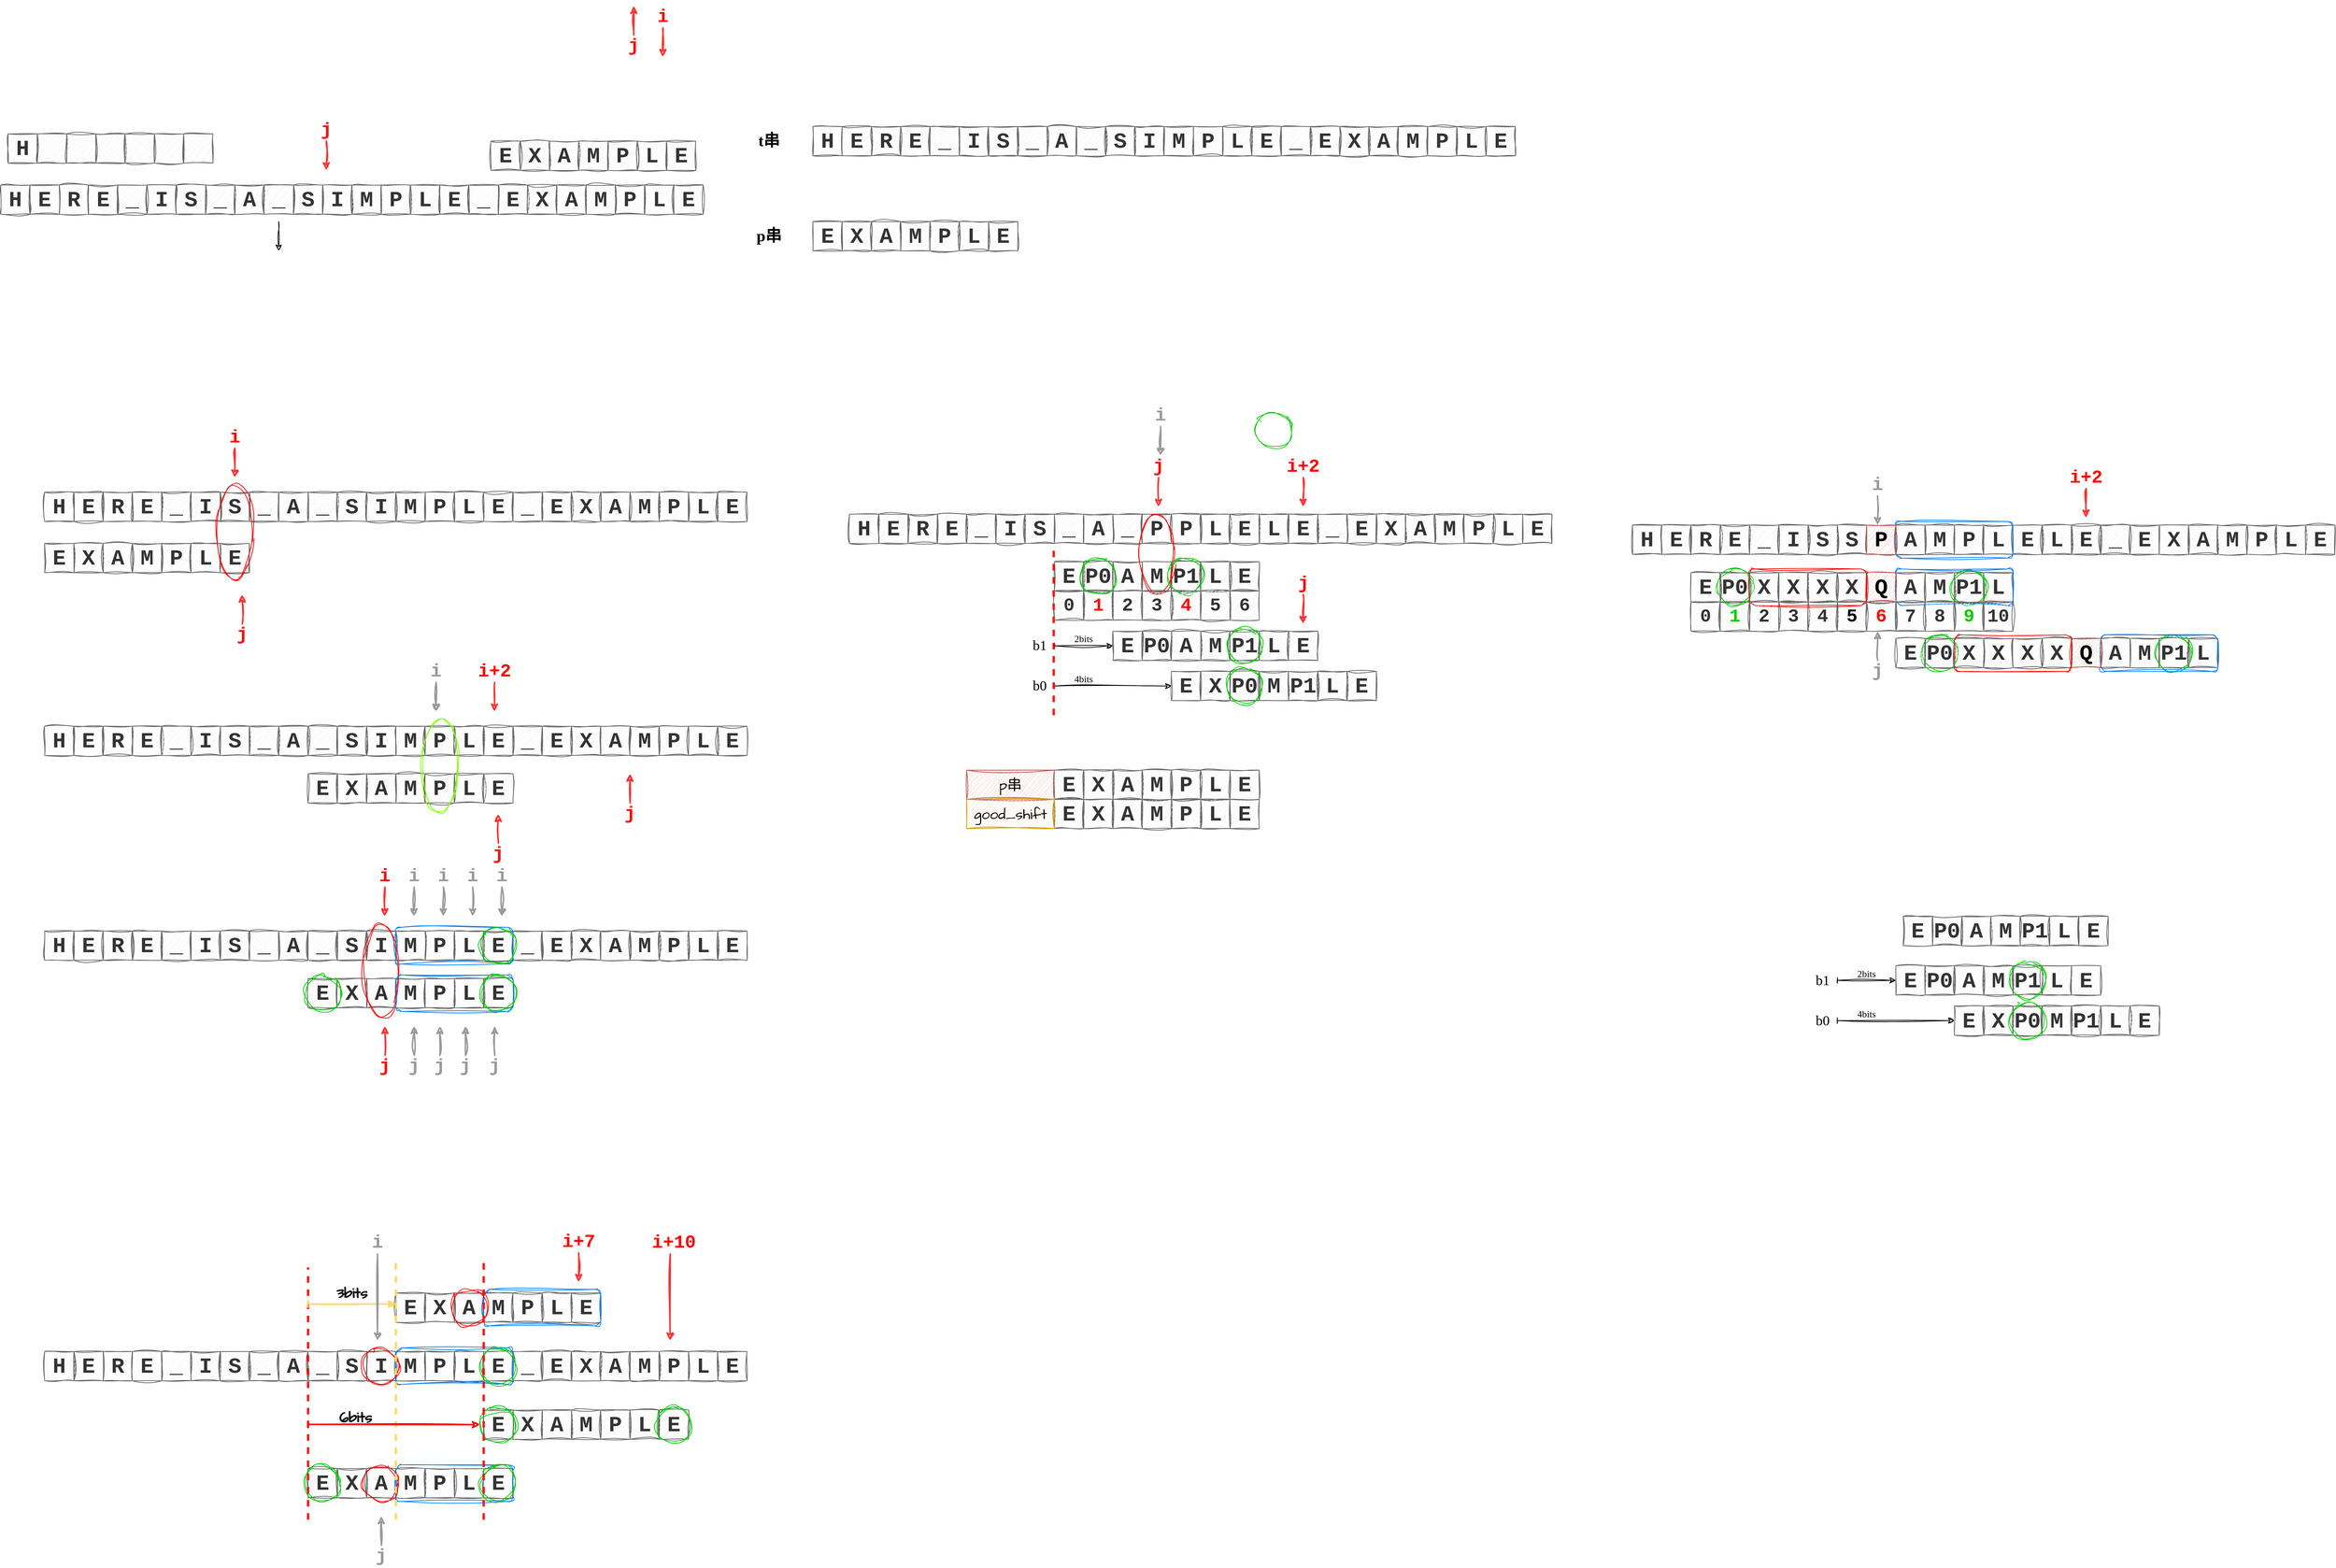 <mxfile version="21.2.1" type="device">
  <diagram name="第 1 页" id="MXNxYJOyKmliwxbfTxYx">
    <mxGraphModel dx="640" dy="1226" grid="1" gridSize="10" guides="1" tooltips="1" connect="1" arrows="1" fold="1" page="1" pageScale="1" pageWidth="1100" pageHeight="850" background="#FFFFFF" math="0" shadow="0">
      <root>
        <mxCell id="0" />
        <mxCell id="1" parent="0" />
        <mxCell id="_QYD-WO2QvrmHmzMgkhw-1" value="H" style="whiteSpace=wrap;html=1;aspect=fixed;hachureGap=4;fontFamily=Courier New;fontSize=30;sketch=1;curveFitting=1;jiggle=2;rounded=0;fontStyle=1;fillColor=#f5f5f5;strokeColor=#666666;fontColor=#333333;" vertex="1" parent="1">
          <mxGeometry x="100" y="170" width="40" height="40" as="geometry" />
        </mxCell>
        <mxCell id="_QYD-WO2QvrmHmzMgkhw-2" value="E" style="whiteSpace=wrap;html=1;aspect=fixed;hachureGap=4;fontFamily=Courier New;fontSize=30;sketch=1;curveFitting=1;jiggle=2;rounded=0;fontStyle=1;fillColor=#f5f5f5;strokeColor=#666666;fontColor=#333333;" vertex="1" parent="1">
          <mxGeometry x="140" y="170" width="40" height="40" as="geometry" />
        </mxCell>
        <mxCell id="_QYD-WO2QvrmHmzMgkhw-3" value="R" style="whiteSpace=wrap;html=1;aspect=fixed;hachureGap=4;fontFamily=Courier New;fontSize=30;sketch=1;curveFitting=1;jiggle=2;rounded=0;fontStyle=1;fillColor=#f5f5f5;strokeColor=#666666;fontColor=#333333;" vertex="1" parent="1">
          <mxGeometry x="180" y="170" width="40" height="40" as="geometry" />
        </mxCell>
        <mxCell id="_QYD-WO2QvrmHmzMgkhw-4" value="E" style="whiteSpace=wrap;html=1;aspect=fixed;hachureGap=4;fontFamily=Courier New;fontSize=30;sketch=1;curveFitting=1;jiggle=2;rounded=0;fontStyle=1;fillColor=#f5f5f5;strokeColor=#666666;fontColor=#333333;" vertex="1" parent="1">
          <mxGeometry x="220" y="170" width="40" height="40" as="geometry" />
        </mxCell>
        <mxCell id="_QYD-WO2QvrmHmzMgkhw-5" value="_" style="whiteSpace=wrap;html=1;aspect=fixed;hachureGap=4;fontFamily=Courier New;fontSize=30;sketch=1;curveFitting=1;jiggle=2;rounded=0;fontStyle=1;fillColor=#f5f5f5;strokeColor=#666666;fontColor=#333333;" vertex="1" parent="1">
          <mxGeometry x="260" y="170" width="40" height="40" as="geometry" />
        </mxCell>
        <mxCell id="_QYD-WO2QvrmHmzMgkhw-6" value="I" style="whiteSpace=wrap;html=1;aspect=fixed;hachureGap=4;fontFamily=Courier New;fontSize=30;sketch=1;curveFitting=1;jiggle=2;rounded=0;fontStyle=1;fillColor=#f5f5f5;strokeColor=#666666;fontColor=#333333;" vertex="1" parent="1">
          <mxGeometry x="300" y="170" width="40" height="40" as="geometry" />
        </mxCell>
        <mxCell id="_QYD-WO2QvrmHmzMgkhw-7" value="S" style="whiteSpace=wrap;html=1;aspect=fixed;hachureGap=4;fontFamily=Courier New;fontSize=30;sketch=1;curveFitting=1;jiggle=2;rounded=0;fontStyle=1;fillColor=#f5f5f5;strokeColor=#666666;fontColor=#333333;" vertex="1" parent="1">
          <mxGeometry x="340" y="170" width="40" height="40" as="geometry" />
        </mxCell>
        <mxCell id="_QYD-WO2QvrmHmzMgkhw-8" value="_" style="whiteSpace=wrap;html=1;aspect=fixed;hachureGap=4;fontFamily=Courier New;fontSize=30;sketch=1;curveFitting=1;jiggle=2;rounded=0;fontStyle=1;fillColor=#f5f5f5;strokeColor=#666666;fontColor=#333333;" vertex="1" parent="1">
          <mxGeometry x="380" y="170" width="40" height="40" as="geometry" />
        </mxCell>
        <mxCell id="_QYD-WO2QvrmHmzMgkhw-9" value="A" style="whiteSpace=wrap;html=1;aspect=fixed;hachureGap=4;fontFamily=Courier New;fontSize=30;sketch=1;curveFitting=1;jiggle=2;rounded=0;fontStyle=1;fillColor=#f5f5f5;strokeColor=#666666;fontColor=#333333;" vertex="1" parent="1">
          <mxGeometry x="420" y="170" width="40" height="40" as="geometry" />
        </mxCell>
        <mxCell id="_QYD-WO2QvrmHmzMgkhw-10" value="_" style="whiteSpace=wrap;html=1;aspect=fixed;hachureGap=4;fontFamily=Courier New;fontSize=30;sketch=1;curveFitting=1;jiggle=2;rounded=0;fontStyle=1;fillColor=#f5f5f5;strokeColor=#666666;fontColor=#333333;" vertex="1" parent="1">
          <mxGeometry x="460" y="170" width="40" height="40" as="geometry" />
        </mxCell>
        <mxCell id="_QYD-WO2QvrmHmzMgkhw-11" value="S" style="whiteSpace=wrap;html=1;aspect=fixed;hachureGap=4;fontFamily=Courier New;fontSize=30;sketch=1;curveFitting=1;jiggle=2;rounded=0;fontStyle=1;fillColor=#f5f5f5;strokeColor=#666666;fontColor=#333333;" vertex="1" parent="1">
          <mxGeometry x="500" y="170" width="40" height="40" as="geometry" />
        </mxCell>
        <mxCell id="_QYD-WO2QvrmHmzMgkhw-12" value="I" style="whiteSpace=wrap;html=1;aspect=fixed;hachureGap=4;fontFamily=Courier New;fontSize=30;sketch=1;curveFitting=1;jiggle=2;rounded=0;fontStyle=1;fillColor=#f5f5f5;strokeColor=#666666;fontColor=#333333;" vertex="1" parent="1">
          <mxGeometry x="540" y="170" width="40" height="40" as="geometry" />
        </mxCell>
        <mxCell id="_QYD-WO2QvrmHmzMgkhw-13" value="M" style="whiteSpace=wrap;html=1;aspect=fixed;hachureGap=4;fontFamily=Courier New;fontSize=30;sketch=1;curveFitting=1;jiggle=2;rounded=0;fontStyle=1;fillColor=#f5f5f5;strokeColor=#666666;fontColor=#333333;" vertex="1" parent="1">
          <mxGeometry x="580" y="170" width="40" height="40" as="geometry" />
        </mxCell>
        <mxCell id="_QYD-WO2QvrmHmzMgkhw-14" value="P" style="whiteSpace=wrap;html=1;aspect=fixed;hachureGap=4;fontFamily=Courier New;fontSize=30;sketch=1;curveFitting=1;jiggle=2;rounded=0;fontStyle=1;fillColor=#f5f5f5;strokeColor=#666666;fontColor=#333333;" vertex="1" parent="1">
          <mxGeometry x="620" y="170" width="40" height="40" as="geometry" />
        </mxCell>
        <mxCell id="_QYD-WO2QvrmHmzMgkhw-15" value="L" style="whiteSpace=wrap;html=1;aspect=fixed;hachureGap=4;fontFamily=Courier New;fontSize=30;sketch=1;curveFitting=1;jiggle=2;rounded=0;fontStyle=1;fillColor=#f5f5f5;strokeColor=#666666;fontColor=#333333;" vertex="1" parent="1">
          <mxGeometry x="660" y="170" width="40" height="40" as="geometry" />
        </mxCell>
        <mxCell id="_QYD-WO2QvrmHmzMgkhw-16" value="E" style="whiteSpace=wrap;html=1;aspect=fixed;hachureGap=4;fontFamily=Courier New;fontSize=30;sketch=1;curveFitting=1;jiggle=2;rounded=0;fontStyle=1;fillColor=#f5f5f5;strokeColor=#666666;fontColor=#333333;" vertex="1" parent="1">
          <mxGeometry x="700" y="170" width="40" height="40" as="geometry" />
        </mxCell>
        <mxCell id="_QYD-WO2QvrmHmzMgkhw-33" value="H" style="whiteSpace=wrap;html=1;aspect=fixed;hachureGap=4;fontFamily=Courier New;fontSize=30;sketch=1;curveFitting=1;jiggle=2;rounded=0;fontStyle=1;fillColor=#f5f5f5;strokeColor=#666666;fontColor=#333333;" vertex="1" parent="1">
          <mxGeometry x="50" y="-320" width="40" height="40" as="geometry" />
        </mxCell>
        <mxCell id="_QYD-WO2QvrmHmzMgkhw-34" value="" style="whiteSpace=wrap;html=1;aspect=fixed;hachureGap=4;fontFamily=Courier New;fontSize=30;sketch=1;curveFitting=1;jiggle=2;rounded=0;fontStyle=1;fillColor=#f5f5f5;strokeColor=#666666;fontColor=#333333;" vertex="1" parent="1">
          <mxGeometry x="90" y="-320" width="40" height="40" as="geometry" />
        </mxCell>
        <mxCell id="_QYD-WO2QvrmHmzMgkhw-35" value="" style="whiteSpace=wrap;html=1;aspect=fixed;hachureGap=4;fontFamily=Courier New;fontSize=30;sketch=1;curveFitting=1;jiggle=2;rounded=0;fontStyle=1;fillColor=#f5f5f5;strokeColor=#666666;fontColor=#333333;" vertex="1" parent="1">
          <mxGeometry x="130" y="-320" width="40" height="40" as="geometry" />
        </mxCell>
        <mxCell id="_QYD-WO2QvrmHmzMgkhw-36" value="" style="whiteSpace=wrap;html=1;aspect=fixed;hachureGap=4;fontFamily=Courier New;fontSize=30;sketch=1;curveFitting=1;jiggle=2;rounded=0;fontStyle=1;fillColor=#f5f5f5;strokeColor=#666666;fontColor=#333333;" vertex="1" parent="1">
          <mxGeometry x="170" y="-320" width="40" height="40" as="geometry" />
        </mxCell>
        <mxCell id="_QYD-WO2QvrmHmzMgkhw-37" value="" style="whiteSpace=wrap;html=1;aspect=fixed;hachureGap=4;fontFamily=Courier New;fontSize=30;sketch=1;curveFitting=1;jiggle=2;rounded=0;fontStyle=1;fillColor=#f5f5f5;strokeColor=#666666;fontColor=#333333;" vertex="1" parent="1">
          <mxGeometry x="210" y="-320" width="40" height="40" as="geometry" />
        </mxCell>
        <mxCell id="_QYD-WO2QvrmHmzMgkhw-38" value="" style="whiteSpace=wrap;html=1;aspect=fixed;hachureGap=4;fontFamily=Courier New;fontSize=30;sketch=1;curveFitting=1;jiggle=2;rounded=0;fontStyle=1;fillColor=#f5f5f5;strokeColor=#666666;fontColor=#333333;" vertex="1" parent="1">
          <mxGeometry x="250" y="-320" width="40" height="40" as="geometry" />
        </mxCell>
        <mxCell id="_QYD-WO2QvrmHmzMgkhw-39" value="" style="whiteSpace=wrap;html=1;aspect=fixed;hachureGap=4;fontFamily=Courier New;fontSize=30;sketch=1;curveFitting=1;jiggle=2;rounded=0;fontStyle=1;fillColor=#f5f5f5;strokeColor=#666666;fontColor=#333333;" vertex="1" parent="1">
          <mxGeometry x="290" y="-320" width="40" height="40" as="geometry" />
        </mxCell>
        <mxCell id="_QYD-WO2QvrmHmzMgkhw-40" value="L" style="whiteSpace=wrap;html=1;aspect=fixed;hachureGap=4;fontFamily=Courier New;fontSize=30;sketch=1;curveFitting=1;jiggle=2;rounded=0;fontStyle=1;fillColor=#f5f5f5;strokeColor=#666666;fontColor=#333333;" vertex="1" parent="1">
          <mxGeometry x="980" y="170" width="40" height="40" as="geometry" />
        </mxCell>
        <mxCell id="_QYD-WO2QvrmHmzMgkhw-41" value="E" style="whiteSpace=wrap;html=1;aspect=fixed;hachureGap=4;fontFamily=Courier New;fontSize=30;sketch=1;curveFitting=1;jiggle=2;rounded=0;fontStyle=1;fillColor=#f5f5f5;strokeColor=#666666;fontColor=#333333;" vertex="1" parent="1">
          <mxGeometry x="1020" y="170" width="40" height="40" as="geometry" />
        </mxCell>
        <mxCell id="_QYD-WO2QvrmHmzMgkhw-43" value="_" style="whiteSpace=wrap;html=1;aspect=fixed;hachureGap=4;fontFamily=Courier New;fontSize=30;sketch=1;curveFitting=1;jiggle=2;rounded=0;fontStyle=1;fillColor=#f5f5f5;strokeColor=#666666;fontColor=#333333;" vertex="1" parent="1">
          <mxGeometry x="740" y="170" width="40" height="40" as="geometry" />
        </mxCell>
        <mxCell id="_QYD-WO2QvrmHmzMgkhw-44" value="E" style="whiteSpace=wrap;html=1;aspect=fixed;hachureGap=4;fontFamily=Courier New;fontSize=30;sketch=1;curveFitting=1;jiggle=2;rounded=0;fontStyle=1;fillColor=#f5f5f5;strokeColor=#666666;fontColor=#333333;" vertex="1" parent="1">
          <mxGeometry x="780" y="170" width="40" height="40" as="geometry" />
        </mxCell>
        <mxCell id="_QYD-WO2QvrmHmzMgkhw-45" value="X" style="whiteSpace=wrap;html=1;aspect=fixed;hachureGap=4;fontFamily=Courier New;fontSize=30;sketch=1;curveFitting=1;jiggle=2;rounded=0;fontStyle=1;fillColor=#f5f5f5;strokeColor=#666666;fontColor=#333333;" vertex="1" parent="1">
          <mxGeometry x="820" y="170" width="40" height="40" as="geometry" />
        </mxCell>
        <mxCell id="_QYD-WO2QvrmHmzMgkhw-46" value="A" style="whiteSpace=wrap;html=1;aspect=fixed;hachureGap=4;fontFamily=Courier New;fontSize=30;sketch=1;curveFitting=1;jiggle=2;rounded=0;fontStyle=1;fillColor=#f5f5f5;strokeColor=#666666;fontColor=#333333;" vertex="1" parent="1">
          <mxGeometry x="860" y="170" width="40" height="40" as="geometry" />
        </mxCell>
        <mxCell id="_QYD-WO2QvrmHmzMgkhw-47" value="M" style="whiteSpace=wrap;html=1;aspect=fixed;hachureGap=4;fontFamily=Courier New;fontSize=30;sketch=1;curveFitting=1;jiggle=2;rounded=0;fontStyle=1;fillColor=#f5f5f5;strokeColor=#666666;fontColor=#333333;" vertex="1" parent="1">
          <mxGeometry x="900" y="170" width="40" height="40" as="geometry" />
        </mxCell>
        <mxCell id="_QYD-WO2QvrmHmzMgkhw-48" value="P" style="whiteSpace=wrap;html=1;aspect=fixed;hachureGap=4;fontFamily=Courier New;fontSize=30;sketch=1;curveFitting=1;jiggle=2;rounded=0;fontStyle=1;fillColor=#f5f5f5;strokeColor=#666666;fontColor=#333333;" vertex="1" parent="1">
          <mxGeometry x="940" y="170" width="40" height="40" as="geometry" />
        </mxCell>
        <mxCell id="_QYD-WO2QvrmHmzMgkhw-49" value="H" style="whiteSpace=wrap;html=1;aspect=fixed;hachureGap=4;fontFamily=Courier New;fontSize=30;sketch=1;curveFitting=1;jiggle=2;rounded=0;fontStyle=1;fillColor=#f5f5f5;strokeColor=#666666;fontColor=#333333;" vertex="1" parent="1">
          <mxGeometry x="40" y="-250" width="40" height="40" as="geometry" />
        </mxCell>
        <mxCell id="_QYD-WO2QvrmHmzMgkhw-50" value="E" style="whiteSpace=wrap;html=1;aspect=fixed;hachureGap=4;fontFamily=Courier New;fontSize=30;sketch=1;curveFitting=1;jiggle=2;rounded=0;fontStyle=1;fillColor=#f5f5f5;strokeColor=#666666;fontColor=#333333;" vertex="1" parent="1">
          <mxGeometry x="80" y="-250" width="40" height="40" as="geometry" />
        </mxCell>
        <mxCell id="_QYD-WO2QvrmHmzMgkhw-51" value="R" style="whiteSpace=wrap;html=1;aspect=fixed;hachureGap=4;fontFamily=Courier New;fontSize=30;sketch=1;curveFitting=1;jiggle=2;rounded=0;fontStyle=1;fillColor=#f5f5f5;strokeColor=#666666;fontColor=#333333;" vertex="1" parent="1">
          <mxGeometry x="120" y="-250" width="40" height="40" as="geometry" />
        </mxCell>
        <mxCell id="_QYD-WO2QvrmHmzMgkhw-52" value="E" style="whiteSpace=wrap;html=1;aspect=fixed;hachureGap=4;fontFamily=Courier New;fontSize=30;sketch=1;curveFitting=1;jiggle=2;rounded=0;fontStyle=1;fillColor=#f5f5f5;strokeColor=#666666;fontColor=#333333;" vertex="1" parent="1">
          <mxGeometry x="160" y="-250" width="40" height="40" as="geometry" />
        </mxCell>
        <mxCell id="_QYD-WO2QvrmHmzMgkhw-53" value="_" style="whiteSpace=wrap;html=1;aspect=fixed;hachureGap=4;fontFamily=Courier New;fontSize=30;sketch=1;curveFitting=1;jiggle=2;rounded=0;fontStyle=1;fillColor=#f5f5f5;strokeColor=#666666;fontColor=#333333;" vertex="1" parent="1">
          <mxGeometry x="200" y="-250" width="40" height="40" as="geometry" />
        </mxCell>
        <mxCell id="_QYD-WO2QvrmHmzMgkhw-54" value="I" style="whiteSpace=wrap;html=1;aspect=fixed;hachureGap=4;fontFamily=Courier New;fontSize=30;sketch=1;curveFitting=1;jiggle=2;rounded=0;fontStyle=1;fillColor=#f5f5f5;strokeColor=#666666;fontColor=#333333;" vertex="1" parent="1">
          <mxGeometry x="240" y="-250" width="40" height="40" as="geometry" />
        </mxCell>
        <mxCell id="_QYD-WO2QvrmHmzMgkhw-55" value="S" style="whiteSpace=wrap;html=1;aspect=fixed;hachureGap=4;fontFamily=Courier New;fontSize=30;sketch=1;curveFitting=1;jiggle=2;rounded=0;fontStyle=1;fillColor=#f5f5f5;strokeColor=#666666;fontColor=#333333;" vertex="1" parent="1">
          <mxGeometry x="280" y="-250" width="40" height="40" as="geometry" />
        </mxCell>
        <mxCell id="_QYD-WO2QvrmHmzMgkhw-56" value="_" style="whiteSpace=wrap;html=1;aspect=fixed;hachureGap=4;fontFamily=Courier New;fontSize=30;sketch=1;curveFitting=1;jiggle=2;rounded=0;fontStyle=1;fillColor=#f5f5f5;strokeColor=#666666;fontColor=#333333;" vertex="1" parent="1">
          <mxGeometry x="320" y="-250" width="40" height="40" as="geometry" />
        </mxCell>
        <mxCell id="_QYD-WO2QvrmHmzMgkhw-57" value="A" style="whiteSpace=wrap;html=1;aspect=fixed;hachureGap=4;fontFamily=Courier New;fontSize=30;sketch=1;curveFitting=1;jiggle=2;rounded=0;fontStyle=1;fillColor=#f5f5f5;strokeColor=#666666;fontColor=#333333;" vertex="1" parent="1">
          <mxGeometry x="360" y="-250" width="40" height="40" as="geometry" />
        </mxCell>
        <mxCell id="_QYD-WO2QvrmHmzMgkhw-58" value="_" style="whiteSpace=wrap;html=1;aspect=fixed;hachureGap=4;fontFamily=Courier New;fontSize=30;sketch=1;curveFitting=1;jiggle=2;rounded=0;fontStyle=1;fillColor=#f5f5f5;strokeColor=#666666;fontColor=#333333;" vertex="1" parent="1">
          <mxGeometry x="400" y="-250" width="40" height="40" as="geometry" />
        </mxCell>
        <mxCell id="_QYD-WO2QvrmHmzMgkhw-59" value="S" style="whiteSpace=wrap;html=1;aspect=fixed;hachureGap=4;fontFamily=Courier New;fontSize=30;sketch=1;curveFitting=1;jiggle=2;rounded=0;fontStyle=1;fillColor=#f5f5f5;strokeColor=#666666;fontColor=#333333;" vertex="1" parent="1">
          <mxGeometry x="440" y="-250" width="40" height="40" as="geometry" />
        </mxCell>
        <mxCell id="_QYD-WO2QvrmHmzMgkhw-60" value="I" style="whiteSpace=wrap;html=1;aspect=fixed;hachureGap=4;fontFamily=Courier New;fontSize=30;sketch=1;curveFitting=1;jiggle=2;rounded=0;fontStyle=1;fillColor=#f5f5f5;strokeColor=#666666;fontColor=#333333;" vertex="1" parent="1">
          <mxGeometry x="480" y="-250" width="40" height="40" as="geometry" />
        </mxCell>
        <mxCell id="_QYD-WO2QvrmHmzMgkhw-61" value="M" style="whiteSpace=wrap;html=1;aspect=fixed;hachureGap=4;fontFamily=Courier New;fontSize=30;sketch=1;curveFitting=1;jiggle=2;rounded=0;fontStyle=1;fillColor=#f5f5f5;strokeColor=#666666;fontColor=#333333;" vertex="1" parent="1">
          <mxGeometry x="520" y="-250" width="40" height="40" as="geometry" />
        </mxCell>
        <mxCell id="_QYD-WO2QvrmHmzMgkhw-62" value="P" style="whiteSpace=wrap;html=1;aspect=fixed;hachureGap=4;fontFamily=Courier New;fontSize=30;sketch=1;curveFitting=1;jiggle=2;rounded=0;fontStyle=1;fillColor=#f5f5f5;strokeColor=#666666;fontColor=#333333;" vertex="1" parent="1">
          <mxGeometry x="560" y="-250" width="40" height="40" as="geometry" />
        </mxCell>
        <mxCell id="_QYD-WO2QvrmHmzMgkhw-63" value="L" style="whiteSpace=wrap;html=1;aspect=fixed;hachureGap=4;fontFamily=Courier New;fontSize=30;sketch=1;curveFitting=1;jiggle=2;rounded=0;fontStyle=1;fillColor=#f5f5f5;strokeColor=#666666;fontColor=#333333;" vertex="1" parent="1">
          <mxGeometry x="600" y="-250" width="40" height="40" as="geometry" />
        </mxCell>
        <mxCell id="_QYD-WO2QvrmHmzMgkhw-64" value="E" style="whiteSpace=wrap;html=1;aspect=fixed;hachureGap=4;fontFamily=Courier New;fontSize=30;sketch=1;curveFitting=1;jiggle=2;rounded=0;fontStyle=1;fillColor=#f5f5f5;strokeColor=#666666;fontColor=#333333;" vertex="1" parent="1">
          <mxGeometry x="640" y="-250" width="40" height="40" as="geometry" />
        </mxCell>
        <mxCell id="_QYD-WO2QvrmHmzMgkhw-65" value="L" style="whiteSpace=wrap;html=1;aspect=fixed;hachureGap=4;fontFamily=Courier New;fontSize=30;sketch=1;curveFitting=1;jiggle=2;rounded=0;fontStyle=1;fillColor=#f5f5f5;strokeColor=#666666;fontColor=#333333;" vertex="1" parent="1">
          <mxGeometry x="920" y="-250" width="40" height="40" as="geometry" />
        </mxCell>
        <mxCell id="_QYD-WO2QvrmHmzMgkhw-66" value="E" style="whiteSpace=wrap;html=1;aspect=fixed;hachureGap=4;fontFamily=Courier New;fontSize=30;sketch=1;curveFitting=1;jiggle=2;rounded=0;fontStyle=1;fillColor=#f5f5f5;strokeColor=#666666;fontColor=#333333;" vertex="1" parent="1">
          <mxGeometry x="960" y="-250" width="40" height="40" as="geometry" />
        </mxCell>
        <mxCell id="_QYD-WO2QvrmHmzMgkhw-67" value="_" style="whiteSpace=wrap;html=1;aspect=fixed;hachureGap=4;fontFamily=Courier New;fontSize=30;sketch=1;curveFitting=1;jiggle=2;rounded=0;fontStyle=1;fillColor=#f5f5f5;strokeColor=#666666;fontColor=#333333;" vertex="1" parent="1">
          <mxGeometry x="680" y="-250" width="40" height="40" as="geometry" />
        </mxCell>
        <mxCell id="_QYD-WO2QvrmHmzMgkhw-68" value="E" style="whiteSpace=wrap;html=1;aspect=fixed;hachureGap=4;fontFamily=Courier New;fontSize=30;sketch=1;curveFitting=1;jiggle=2;rounded=0;fontStyle=1;fillColor=#f5f5f5;strokeColor=#666666;fontColor=#333333;" vertex="1" parent="1">
          <mxGeometry x="720" y="-250" width="40" height="40" as="geometry" />
        </mxCell>
        <mxCell id="_QYD-WO2QvrmHmzMgkhw-69" value="X" style="whiteSpace=wrap;html=1;aspect=fixed;hachureGap=4;fontFamily=Courier New;fontSize=30;sketch=1;curveFitting=1;jiggle=2;rounded=0;fontStyle=1;fillColor=#f5f5f5;strokeColor=#666666;fontColor=#333333;" vertex="1" parent="1">
          <mxGeometry x="760" y="-250" width="40" height="40" as="geometry" />
        </mxCell>
        <mxCell id="_QYD-WO2QvrmHmzMgkhw-70" value="A" style="whiteSpace=wrap;html=1;aspect=fixed;hachureGap=4;fontFamily=Courier New;fontSize=30;sketch=1;curveFitting=1;jiggle=2;rounded=0;fontStyle=1;fillColor=#f5f5f5;strokeColor=#666666;fontColor=#333333;" vertex="1" parent="1">
          <mxGeometry x="800" y="-250" width="40" height="40" as="geometry" />
        </mxCell>
        <mxCell id="_QYD-WO2QvrmHmzMgkhw-71" value="M" style="whiteSpace=wrap;html=1;aspect=fixed;hachureGap=4;fontFamily=Courier New;fontSize=30;sketch=1;curveFitting=1;jiggle=2;rounded=0;fontStyle=1;fillColor=#f5f5f5;strokeColor=#666666;fontColor=#333333;" vertex="1" parent="1">
          <mxGeometry x="840" y="-250" width="40" height="40" as="geometry" />
        </mxCell>
        <mxCell id="_QYD-WO2QvrmHmzMgkhw-72" value="P" style="whiteSpace=wrap;html=1;aspect=fixed;hachureGap=4;fontFamily=Courier New;fontSize=30;sketch=1;curveFitting=1;jiggle=2;rounded=0;fontStyle=1;fillColor=#f5f5f5;strokeColor=#666666;fontColor=#333333;" vertex="1" parent="1">
          <mxGeometry x="880" y="-250" width="40" height="40" as="geometry" />
        </mxCell>
        <mxCell id="_QYD-WO2QvrmHmzMgkhw-73" value="L" style="whiteSpace=wrap;html=1;aspect=fixed;hachureGap=4;fontFamily=Courier New;fontSize=30;sketch=1;curveFitting=1;jiggle=2;rounded=0;fontStyle=1;fillColor=#f5f5f5;strokeColor=#666666;fontColor=#333333;" vertex="1" parent="1">
          <mxGeometry x="910" y="-310" width="40" height="40" as="geometry" />
        </mxCell>
        <mxCell id="_QYD-WO2QvrmHmzMgkhw-74" value="E" style="whiteSpace=wrap;html=1;aspect=fixed;hachureGap=4;fontFamily=Courier New;fontSize=30;sketch=1;curveFitting=1;jiggle=2;rounded=0;fontStyle=1;fillColor=#f5f5f5;strokeColor=#666666;fontColor=#333333;" vertex="1" parent="1">
          <mxGeometry x="950" y="-310" width="40" height="40" as="geometry" />
        </mxCell>
        <mxCell id="_QYD-WO2QvrmHmzMgkhw-75" value="E" style="whiteSpace=wrap;html=1;aspect=fixed;hachureGap=4;fontFamily=Courier New;fontSize=30;sketch=1;curveFitting=1;jiggle=2;rounded=0;fontStyle=1;fillColor=#f5f5f5;strokeColor=#666666;fontColor=#333333;" vertex="1" parent="1">
          <mxGeometry x="710" y="-310" width="40" height="40" as="geometry" />
        </mxCell>
        <mxCell id="_QYD-WO2QvrmHmzMgkhw-76" value="X" style="whiteSpace=wrap;html=1;aspect=fixed;hachureGap=4;fontFamily=Courier New;fontSize=30;sketch=1;curveFitting=1;jiggle=2;rounded=0;fontStyle=1;fillColor=#f5f5f5;strokeColor=#666666;fontColor=#333333;" vertex="1" parent="1">
          <mxGeometry x="750" y="-310" width="40" height="40" as="geometry" />
        </mxCell>
        <mxCell id="_QYD-WO2QvrmHmzMgkhw-77" value="A" style="whiteSpace=wrap;html=1;aspect=fixed;hachureGap=4;fontFamily=Courier New;fontSize=30;sketch=1;curveFitting=1;jiggle=2;rounded=0;fontStyle=1;fillColor=#f5f5f5;strokeColor=#666666;fontColor=#333333;" vertex="1" parent="1">
          <mxGeometry x="790" y="-310" width="40" height="40" as="geometry" />
        </mxCell>
        <mxCell id="_QYD-WO2QvrmHmzMgkhw-78" value="M" style="whiteSpace=wrap;html=1;aspect=fixed;hachureGap=4;fontFamily=Courier New;fontSize=30;sketch=1;curveFitting=1;jiggle=2;rounded=0;fontStyle=1;fillColor=#f5f5f5;strokeColor=#666666;fontColor=#333333;" vertex="1" parent="1">
          <mxGeometry x="830" y="-310" width="40" height="40" as="geometry" />
        </mxCell>
        <mxCell id="_QYD-WO2QvrmHmzMgkhw-79" value="P" style="whiteSpace=wrap;html=1;aspect=fixed;hachureGap=4;fontFamily=Courier New;fontSize=30;sketch=1;curveFitting=1;jiggle=2;rounded=0;fontStyle=1;fillColor=#f5f5f5;strokeColor=#666666;fontColor=#333333;" vertex="1" parent="1">
          <mxGeometry x="870" y="-310" width="40" height="40" as="geometry" />
        </mxCell>
        <mxCell id="_QYD-WO2QvrmHmzMgkhw-80" value="L" style="whiteSpace=wrap;html=1;aspect=fixed;hachureGap=4;fontFamily=Courier New;fontSize=30;sketch=1;curveFitting=1;jiggle=2;rounded=0;fontStyle=1;fillColor=#f5f5f5;strokeColor=#666666;fontColor=#333333;" vertex="1" parent="1">
          <mxGeometry x="300" y="240" width="40" height="40" as="geometry" />
        </mxCell>
        <mxCell id="_QYD-WO2QvrmHmzMgkhw-81" value="E" style="whiteSpace=wrap;html=1;aspect=fixed;hachureGap=4;fontFamily=Courier New;fontSize=30;sketch=1;curveFitting=1;jiggle=2;rounded=0;fontStyle=1;fillColor=#f5f5f5;strokeColor=#666666;fontColor=#333333;" vertex="1" parent="1">
          <mxGeometry x="340" y="240" width="40" height="40" as="geometry" />
        </mxCell>
        <mxCell id="_QYD-WO2QvrmHmzMgkhw-82" value="E" style="whiteSpace=wrap;html=1;aspect=fixed;hachureGap=4;fontFamily=Courier New;fontSize=30;sketch=1;curveFitting=1;jiggle=2;rounded=0;fontStyle=1;fillColor=#f5f5f5;strokeColor=#666666;fontColor=#333333;" vertex="1" parent="1">
          <mxGeometry x="100" y="240" width="40" height="40" as="geometry" />
        </mxCell>
        <mxCell id="_QYD-WO2QvrmHmzMgkhw-83" value="X" style="whiteSpace=wrap;html=1;aspect=fixed;hachureGap=4;fontFamily=Courier New;fontSize=30;sketch=1;curveFitting=1;jiggle=2;rounded=0;fontStyle=1;fillColor=#f5f5f5;strokeColor=#666666;fontColor=#333333;" vertex="1" parent="1">
          <mxGeometry x="140" y="240" width="40" height="40" as="geometry" />
        </mxCell>
        <mxCell id="_QYD-WO2QvrmHmzMgkhw-84" value="A" style="whiteSpace=wrap;html=1;aspect=fixed;hachureGap=4;fontFamily=Courier New;fontSize=30;sketch=1;curveFitting=1;jiggle=2;rounded=0;fontStyle=1;fillColor=#f5f5f5;strokeColor=#666666;fontColor=#333333;" vertex="1" parent="1">
          <mxGeometry x="180" y="240" width="40" height="40" as="geometry" />
        </mxCell>
        <mxCell id="_QYD-WO2QvrmHmzMgkhw-85" value="M" style="whiteSpace=wrap;html=1;aspect=fixed;hachureGap=4;fontFamily=Courier New;fontSize=30;sketch=1;curveFitting=1;jiggle=2;rounded=0;fontStyle=1;fillColor=#f5f5f5;strokeColor=#666666;fontColor=#333333;" vertex="1" parent="1">
          <mxGeometry x="220" y="240" width="40" height="40" as="geometry" />
        </mxCell>
        <mxCell id="_QYD-WO2QvrmHmzMgkhw-86" value="P" style="whiteSpace=wrap;html=1;aspect=fixed;hachureGap=4;fontFamily=Courier New;fontSize=30;sketch=1;curveFitting=1;jiggle=2;rounded=0;fontStyle=1;fillColor=#f5f5f5;strokeColor=#666666;fontColor=#333333;" vertex="1" parent="1">
          <mxGeometry x="260" y="240" width="40" height="40" as="geometry" />
        </mxCell>
        <mxCell id="_QYD-WO2QvrmHmzMgkhw-87" value="H" style="whiteSpace=wrap;html=1;aspect=fixed;hachureGap=4;fontFamily=Courier New;fontSize=30;sketch=1;curveFitting=1;jiggle=2;rounded=0;fontStyle=1;fillColor=#f5f5f5;strokeColor=#666666;fontColor=#333333;" vertex="1" parent="1">
          <mxGeometry x="1200" y="200" width="40" height="40" as="geometry" />
        </mxCell>
        <mxCell id="_QYD-WO2QvrmHmzMgkhw-88" value="E" style="whiteSpace=wrap;html=1;aspect=fixed;hachureGap=4;fontFamily=Courier New;fontSize=30;sketch=1;curveFitting=1;jiggle=2;rounded=0;fontStyle=1;fillColor=#f5f5f5;strokeColor=#666666;fontColor=#333333;" vertex="1" parent="1">
          <mxGeometry x="1240" y="200" width="40" height="40" as="geometry" />
        </mxCell>
        <mxCell id="_QYD-WO2QvrmHmzMgkhw-89" value="R" style="whiteSpace=wrap;html=1;aspect=fixed;hachureGap=4;fontFamily=Courier New;fontSize=30;sketch=1;curveFitting=1;jiggle=2;rounded=0;fontStyle=1;fillColor=#f5f5f5;strokeColor=#666666;fontColor=#333333;" vertex="1" parent="1">
          <mxGeometry x="1280" y="200" width="40" height="40" as="geometry" />
        </mxCell>
        <mxCell id="_QYD-WO2QvrmHmzMgkhw-90" value="E" style="whiteSpace=wrap;html=1;aspect=fixed;hachureGap=4;fontFamily=Courier New;fontSize=30;sketch=1;curveFitting=1;jiggle=2;rounded=0;fontStyle=1;fillColor=#f5f5f5;strokeColor=#666666;fontColor=#333333;" vertex="1" parent="1">
          <mxGeometry x="1320" y="200" width="40" height="40" as="geometry" />
        </mxCell>
        <mxCell id="_QYD-WO2QvrmHmzMgkhw-91" value="_" style="whiteSpace=wrap;html=1;aspect=fixed;hachureGap=4;fontFamily=Courier New;fontSize=30;sketch=1;curveFitting=1;jiggle=2;rounded=0;fontStyle=1;fillColor=#f5f5f5;strokeColor=#666666;fontColor=#333333;" vertex="1" parent="1">
          <mxGeometry x="1360" y="200" width="40" height="40" as="geometry" />
        </mxCell>
        <mxCell id="_QYD-WO2QvrmHmzMgkhw-92" value="I" style="whiteSpace=wrap;html=1;aspect=fixed;hachureGap=4;fontFamily=Courier New;fontSize=30;sketch=1;curveFitting=1;jiggle=2;rounded=0;fontStyle=1;fillColor=#f5f5f5;strokeColor=#666666;fontColor=#333333;" vertex="1" parent="1">
          <mxGeometry x="1400" y="200" width="40" height="40" as="geometry" />
        </mxCell>
        <mxCell id="_QYD-WO2QvrmHmzMgkhw-93" value="S" style="whiteSpace=wrap;html=1;aspect=fixed;hachureGap=4;fontFamily=Courier New;fontSize=30;sketch=1;curveFitting=1;jiggle=2;rounded=0;fontStyle=1;fillColor=#f5f5f5;strokeColor=#666666;fontColor=#333333;" vertex="1" parent="1">
          <mxGeometry x="1440" y="200" width="40" height="40" as="geometry" />
        </mxCell>
        <mxCell id="_QYD-WO2QvrmHmzMgkhw-94" value="_" style="whiteSpace=wrap;html=1;aspect=fixed;hachureGap=4;fontFamily=Courier New;fontSize=30;sketch=1;curveFitting=1;jiggle=2;rounded=0;fontStyle=1;fillColor=#f5f5f5;strokeColor=#666666;fontColor=#333333;" vertex="1" parent="1">
          <mxGeometry x="1480" y="200" width="40" height="40" as="geometry" />
        </mxCell>
        <mxCell id="_QYD-WO2QvrmHmzMgkhw-95" value="A" style="whiteSpace=wrap;html=1;aspect=fixed;hachureGap=4;fontFamily=Courier New;fontSize=30;sketch=1;curveFitting=1;jiggle=2;rounded=0;fontStyle=1;fillColor=#f5f5f5;strokeColor=#666666;fontColor=#333333;" vertex="1" parent="1">
          <mxGeometry x="1520" y="200" width="40" height="40" as="geometry" />
        </mxCell>
        <mxCell id="_QYD-WO2QvrmHmzMgkhw-96" value="_" style="whiteSpace=wrap;html=1;aspect=fixed;hachureGap=4;fontFamily=Courier New;fontSize=30;sketch=1;curveFitting=1;jiggle=2;rounded=0;fontStyle=1;fillColor=#f5f5f5;strokeColor=#666666;fontColor=#333333;" vertex="1" parent="1">
          <mxGeometry x="1560" y="200" width="40" height="40" as="geometry" />
        </mxCell>
        <mxCell id="_QYD-WO2QvrmHmzMgkhw-97" value="P" style="whiteSpace=wrap;html=1;aspect=fixed;hachureGap=4;fontFamily=Courier New;fontSize=30;sketch=1;curveFitting=1;jiggle=2;rounded=0;fontStyle=1;fillColor=#f5f5f5;strokeColor=#666666;fontColor=#333333;" vertex="1" parent="1">
          <mxGeometry x="1600" y="200" width="40" height="40" as="geometry" />
        </mxCell>
        <mxCell id="_QYD-WO2QvrmHmzMgkhw-98" value="P" style="whiteSpace=wrap;html=1;aspect=fixed;hachureGap=4;fontFamily=Courier New;fontSize=30;sketch=1;curveFitting=1;jiggle=2;rounded=0;fontStyle=1;fillColor=#f5f5f5;strokeColor=#666666;fontColor=#333333;" vertex="1" parent="1">
          <mxGeometry x="1640" y="200" width="40" height="40" as="geometry" />
        </mxCell>
        <mxCell id="_QYD-WO2QvrmHmzMgkhw-99" value="L" style="whiteSpace=wrap;html=1;aspect=fixed;hachureGap=4;fontFamily=Courier New;fontSize=30;sketch=1;curveFitting=1;jiggle=2;rounded=0;fontStyle=1;fillColor=#f5f5f5;strokeColor=#666666;fontColor=#333333;" vertex="1" parent="1">
          <mxGeometry x="1680" y="200" width="40" height="40" as="geometry" />
        </mxCell>
        <mxCell id="_QYD-WO2QvrmHmzMgkhw-100" value="E" style="whiteSpace=wrap;html=1;aspect=fixed;hachureGap=4;fontFamily=Courier New;fontSize=30;sketch=1;curveFitting=1;jiggle=2;rounded=0;fontStyle=1;fillColor=#f5f5f5;strokeColor=#666666;fontColor=#333333;" vertex="1" parent="1">
          <mxGeometry x="1720" y="200" width="40" height="40" as="geometry" />
        </mxCell>
        <mxCell id="_QYD-WO2QvrmHmzMgkhw-101" value="L" style="whiteSpace=wrap;html=1;aspect=fixed;hachureGap=4;fontFamily=Courier New;fontSize=30;sketch=1;curveFitting=1;jiggle=2;rounded=0;fontStyle=1;fillColor=#f5f5f5;strokeColor=#666666;fontColor=#333333;" vertex="1" parent="1">
          <mxGeometry x="1760" y="200" width="40" height="40" as="geometry" />
        </mxCell>
        <mxCell id="_QYD-WO2QvrmHmzMgkhw-102" value="E" style="whiteSpace=wrap;html=1;aspect=fixed;hachureGap=4;fontFamily=Courier New;fontSize=30;sketch=1;curveFitting=1;jiggle=2;rounded=0;fontStyle=1;fillColor=#f5f5f5;strokeColor=#666666;fontColor=#333333;" vertex="1" parent="1">
          <mxGeometry x="1800" y="200" width="40" height="40" as="geometry" />
        </mxCell>
        <mxCell id="_QYD-WO2QvrmHmzMgkhw-103" value="L" style="whiteSpace=wrap;html=1;aspect=fixed;hachureGap=4;fontFamily=Courier New;fontSize=30;sketch=1;curveFitting=1;jiggle=2;rounded=0;fontStyle=1;fillColor=#f5f5f5;strokeColor=#666666;fontColor=#333333;" vertex="1" parent="1">
          <mxGeometry x="2080" y="200" width="40" height="40" as="geometry" />
        </mxCell>
        <mxCell id="_QYD-WO2QvrmHmzMgkhw-104" value="E" style="whiteSpace=wrap;html=1;aspect=fixed;hachureGap=4;fontFamily=Courier New;fontSize=30;sketch=1;curveFitting=1;jiggle=2;rounded=0;fontStyle=1;fillColor=#f5f5f5;strokeColor=#666666;fontColor=#333333;" vertex="1" parent="1">
          <mxGeometry x="2120" y="200" width="40" height="40" as="geometry" />
        </mxCell>
        <mxCell id="_QYD-WO2QvrmHmzMgkhw-105" value="_" style="whiteSpace=wrap;html=1;aspect=fixed;hachureGap=4;fontFamily=Courier New;fontSize=30;sketch=1;curveFitting=1;jiggle=2;rounded=0;fontStyle=1;fillColor=#f5f5f5;strokeColor=#666666;fontColor=#333333;" vertex="1" parent="1">
          <mxGeometry x="1840" y="200" width="40" height="40" as="geometry" />
        </mxCell>
        <mxCell id="_QYD-WO2QvrmHmzMgkhw-106" value="E" style="whiteSpace=wrap;html=1;aspect=fixed;hachureGap=4;fontFamily=Courier New;fontSize=30;sketch=1;curveFitting=1;jiggle=2;rounded=0;fontStyle=1;fillColor=#f5f5f5;strokeColor=#666666;fontColor=#333333;" vertex="1" parent="1">
          <mxGeometry x="1880" y="200" width="40" height="40" as="geometry" />
        </mxCell>
        <mxCell id="_QYD-WO2QvrmHmzMgkhw-107" value="X" style="whiteSpace=wrap;html=1;aspect=fixed;hachureGap=4;fontFamily=Courier New;fontSize=30;sketch=1;curveFitting=1;jiggle=2;rounded=0;fontStyle=1;fillColor=#f5f5f5;strokeColor=#666666;fontColor=#333333;" vertex="1" parent="1">
          <mxGeometry x="1920" y="200" width="40" height="40" as="geometry" />
        </mxCell>
        <mxCell id="_QYD-WO2QvrmHmzMgkhw-108" value="A" style="whiteSpace=wrap;html=1;aspect=fixed;hachureGap=4;fontFamily=Courier New;fontSize=30;sketch=1;curveFitting=1;jiggle=2;rounded=0;fontStyle=1;fillColor=#f5f5f5;strokeColor=#666666;fontColor=#333333;" vertex="1" parent="1">
          <mxGeometry x="1960" y="200" width="40" height="40" as="geometry" />
        </mxCell>
        <mxCell id="_QYD-WO2QvrmHmzMgkhw-109" value="M" style="whiteSpace=wrap;html=1;aspect=fixed;hachureGap=4;fontFamily=Courier New;fontSize=30;sketch=1;curveFitting=1;jiggle=2;rounded=0;fontStyle=1;fillColor=#f5f5f5;strokeColor=#666666;fontColor=#333333;" vertex="1" parent="1">
          <mxGeometry x="2000" y="200" width="40" height="40" as="geometry" />
        </mxCell>
        <mxCell id="_QYD-WO2QvrmHmzMgkhw-110" value="P" style="whiteSpace=wrap;html=1;aspect=fixed;hachureGap=4;fontFamily=Courier New;fontSize=30;sketch=1;curveFitting=1;jiggle=2;rounded=0;fontStyle=1;fillColor=#f5f5f5;strokeColor=#666666;fontColor=#333333;" vertex="1" parent="1">
          <mxGeometry x="2040" y="200" width="40" height="40" as="geometry" />
        </mxCell>
        <mxCell id="_QYD-WO2QvrmHmzMgkhw-111" value="L" style="whiteSpace=wrap;html=1;aspect=fixed;hachureGap=4;fontFamily=Courier New;fontSize=30;sketch=1;curveFitting=1;jiggle=2;rounded=0;fontStyle=1;fillColor=#f5f5f5;strokeColor=#666666;fontColor=#333333;" vertex="1" parent="1">
          <mxGeometry x="1680" y="265" width="40" height="40" as="geometry" />
        </mxCell>
        <mxCell id="_QYD-WO2QvrmHmzMgkhw-112" value="E" style="whiteSpace=wrap;html=1;aspect=fixed;hachureGap=4;fontFamily=Courier New;fontSize=30;sketch=1;curveFitting=1;jiggle=2;rounded=0;fontStyle=1;fillColor=#f5f5f5;strokeColor=#666666;fontColor=#333333;" vertex="1" parent="1">
          <mxGeometry x="1720" y="265" width="40" height="40" as="geometry" />
        </mxCell>
        <mxCell id="_QYD-WO2QvrmHmzMgkhw-113" value="E" style="whiteSpace=wrap;html=1;aspect=fixed;hachureGap=4;fontFamily=Courier New;fontSize=30;sketch=1;curveFitting=1;jiggle=2;rounded=0;fontStyle=1;fillColor=#f5f5f5;strokeColor=#666666;fontColor=#333333;" vertex="1" parent="1">
          <mxGeometry x="1480" y="265" width="40" height="40" as="geometry" />
        </mxCell>
        <mxCell id="_QYD-WO2QvrmHmzMgkhw-114" value="P0" style="whiteSpace=wrap;html=1;aspect=fixed;hachureGap=4;fontFamily=Courier New;fontSize=30;sketch=1;curveFitting=1;jiggle=2;rounded=0;fontStyle=1;fillColor=#f5f5f5;strokeColor=#666666;fontColor=#333333;" vertex="1" parent="1">
          <mxGeometry x="1520" y="265" width="40" height="40" as="geometry" />
        </mxCell>
        <mxCell id="_QYD-WO2QvrmHmzMgkhw-115" value="A" style="whiteSpace=wrap;html=1;aspect=fixed;hachureGap=4;fontFamily=Courier New;fontSize=30;sketch=1;curveFitting=1;jiggle=2;rounded=0;fontStyle=1;fillColor=#f5f5f5;strokeColor=#666666;fontColor=#333333;" vertex="1" parent="1">
          <mxGeometry x="1560" y="265" width="40" height="40" as="geometry" />
        </mxCell>
        <mxCell id="_QYD-WO2QvrmHmzMgkhw-116" value="M" style="whiteSpace=wrap;html=1;aspect=fixed;hachureGap=4;fontFamily=Courier New;fontSize=30;sketch=1;curveFitting=1;jiggle=2;rounded=0;fontStyle=1;fillColor=#f5f5f5;strokeColor=#666666;fontColor=#333333;" vertex="1" parent="1">
          <mxGeometry x="1600" y="265" width="40" height="40" as="geometry" />
        </mxCell>
        <mxCell id="_QYD-WO2QvrmHmzMgkhw-117" value="P1" style="whiteSpace=wrap;html=1;aspect=fixed;hachureGap=4;fontFamily=Courier New;fontSize=30;sketch=1;curveFitting=1;jiggle=2;rounded=0;fontStyle=1;fillColor=#f5f5f5;strokeColor=#666666;fontColor=#333333;" vertex="1" parent="1">
          <mxGeometry x="1640" y="265" width="40" height="40" as="geometry" />
        </mxCell>
        <mxCell id="_QYD-WO2QvrmHmzMgkhw-118" value="" style="ellipse;whiteSpace=wrap;html=1;sketch=1;hachureGap=4;jiggle=2;curveFitting=1;fontFamily=Architects Daughter;fontSource=https%3A%2F%2Ffonts.googleapis.com%2Fcss%3Ffamily%3DArchitects%2BDaughter;fontSize=20;rotation=90;fillColor=none;strokeColor=#FF0000;" vertex="1" parent="1">
          <mxGeometry x="295" y="200" width="130" height="50" as="geometry" />
        </mxCell>
        <mxCell id="_QYD-WO2QvrmHmzMgkhw-119" value="" style="ellipse;whiteSpace=wrap;html=1;sketch=1;hachureGap=4;jiggle=2;curveFitting=1;fontFamily=Architects Daughter;fontSource=https%3A%2F%2Ffonts.googleapis.com%2Fcss%3Ffamily%3DArchitects%2BDaughter;fontSize=20;rotation=90;fillColor=none;strokeColor=#FF0000;" vertex="1" parent="1">
          <mxGeometry x="1566.25" y="230" width="107.5" height="50" as="geometry" />
        </mxCell>
        <mxCell id="_QYD-WO2QvrmHmzMgkhw-153" value="H" style="whiteSpace=wrap;html=1;aspect=fixed;hachureGap=4;fontFamily=Courier New;fontSize=30;sketch=1;curveFitting=1;jiggle=2;rounded=0;fontStyle=1;fillColor=#f5f5f5;strokeColor=#666666;fontColor=#333333;" vertex="1" parent="1">
          <mxGeometry x="100" y="490" width="40" height="40" as="geometry" />
        </mxCell>
        <mxCell id="_QYD-WO2QvrmHmzMgkhw-154" value="E" style="whiteSpace=wrap;html=1;aspect=fixed;hachureGap=4;fontFamily=Courier New;fontSize=30;sketch=1;curveFitting=1;jiggle=2;rounded=0;fontStyle=1;fillColor=#f5f5f5;strokeColor=#666666;fontColor=#333333;" vertex="1" parent="1">
          <mxGeometry x="140" y="490" width="40" height="40" as="geometry" />
        </mxCell>
        <mxCell id="_QYD-WO2QvrmHmzMgkhw-155" value="R" style="whiteSpace=wrap;html=1;aspect=fixed;hachureGap=4;fontFamily=Courier New;fontSize=30;sketch=1;curveFitting=1;jiggle=2;rounded=0;fontStyle=1;fillColor=#f5f5f5;strokeColor=#666666;fontColor=#333333;" vertex="1" parent="1">
          <mxGeometry x="180" y="490" width="40" height="40" as="geometry" />
        </mxCell>
        <mxCell id="_QYD-WO2QvrmHmzMgkhw-156" value="E" style="whiteSpace=wrap;html=1;aspect=fixed;hachureGap=4;fontFamily=Courier New;fontSize=30;sketch=1;curveFitting=1;jiggle=2;rounded=0;fontStyle=1;fillColor=#f5f5f5;strokeColor=#666666;fontColor=#333333;" vertex="1" parent="1">
          <mxGeometry x="220" y="490" width="40" height="40" as="geometry" />
        </mxCell>
        <mxCell id="_QYD-WO2QvrmHmzMgkhw-157" value="_" style="whiteSpace=wrap;html=1;aspect=fixed;hachureGap=4;fontFamily=Courier New;fontSize=30;sketch=1;curveFitting=1;jiggle=2;rounded=0;fontStyle=1;fillColor=#f5f5f5;strokeColor=#666666;fontColor=#333333;" vertex="1" parent="1">
          <mxGeometry x="260" y="490" width="40" height="40" as="geometry" />
        </mxCell>
        <mxCell id="_QYD-WO2QvrmHmzMgkhw-158" value="I" style="whiteSpace=wrap;html=1;aspect=fixed;hachureGap=4;fontFamily=Courier New;fontSize=30;sketch=1;curveFitting=1;jiggle=2;rounded=0;fontStyle=1;fillColor=#f5f5f5;strokeColor=#666666;fontColor=#333333;" vertex="1" parent="1">
          <mxGeometry x="300" y="490" width="40" height="40" as="geometry" />
        </mxCell>
        <mxCell id="_QYD-WO2QvrmHmzMgkhw-159" value="S" style="whiteSpace=wrap;html=1;aspect=fixed;hachureGap=4;fontFamily=Courier New;fontSize=30;sketch=1;curveFitting=1;jiggle=2;rounded=0;fontStyle=1;fillColor=#f5f5f5;strokeColor=#666666;fontColor=#333333;" vertex="1" parent="1">
          <mxGeometry x="340" y="490" width="40" height="40" as="geometry" />
        </mxCell>
        <mxCell id="_QYD-WO2QvrmHmzMgkhw-160" value="_" style="whiteSpace=wrap;html=1;aspect=fixed;hachureGap=4;fontFamily=Courier New;fontSize=30;sketch=1;curveFitting=1;jiggle=2;rounded=0;fontStyle=1;fillColor=#f5f5f5;strokeColor=#666666;fontColor=#333333;" vertex="1" parent="1">
          <mxGeometry x="380" y="490" width="40" height="40" as="geometry" />
        </mxCell>
        <mxCell id="_QYD-WO2QvrmHmzMgkhw-161" value="A" style="whiteSpace=wrap;html=1;aspect=fixed;hachureGap=4;fontFamily=Courier New;fontSize=30;sketch=1;curveFitting=1;jiggle=2;rounded=0;fontStyle=1;fillColor=#f5f5f5;strokeColor=#666666;fontColor=#333333;" vertex="1" parent="1">
          <mxGeometry x="420" y="490" width="40" height="40" as="geometry" />
        </mxCell>
        <mxCell id="_QYD-WO2QvrmHmzMgkhw-162" value="_" style="whiteSpace=wrap;html=1;aspect=fixed;hachureGap=4;fontFamily=Courier New;fontSize=30;sketch=1;curveFitting=1;jiggle=2;rounded=0;fontStyle=1;fillColor=#f5f5f5;strokeColor=#666666;fontColor=#333333;" vertex="1" parent="1">
          <mxGeometry x="460" y="490" width="40" height="40" as="geometry" />
        </mxCell>
        <mxCell id="_QYD-WO2QvrmHmzMgkhw-163" value="S" style="whiteSpace=wrap;html=1;aspect=fixed;hachureGap=4;fontFamily=Courier New;fontSize=30;sketch=1;curveFitting=1;jiggle=2;rounded=0;fontStyle=1;fillColor=#f5f5f5;strokeColor=#666666;fontColor=#333333;" vertex="1" parent="1">
          <mxGeometry x="500" y="490" width="40" height="40" as="geometry" />
        </mxCell>
        <mxCell id="_QYD-WO2QvrmHmzMgkhw-164" value="I" style="whiteSpace=wrap;html=1;aspect=fixed;hachureGap=4;fontFamily=Courier New;fontSize=30;sketch=1;curveFitting=1;jiggle=2;rounded=0;fontStyle=1;fillColor=#f5f5f5;strokeColor=#666666;fontColor=#333333;" vertex="1" parent="1">
          <mxGeometry x="540" y="490" width="40" height="40" as="geometry" />
        </mxCell>
        <mxCell id="_QYD-WO2QvrmHmzMgkhw-165" value="M" style="whiteSpace=wrap;html=1;aspect=fixed;hachureGap=4;fontFamily=Courier New;fontSize=30;sketch=1;curveFitting=1;jiggle=2;rounded=0;fontStyle=1;fillColor=#f5f5f5;strokeColor=#666666;fontColor=#333333;" vertex="1" parent="1">
          <mxGeometry x="580" y="490" width="40" height="40" as="geometry" />
        </mxCell>
        <mxCell id="_QYD-WO2QvrmHmzMgkhw-166" value="P" style="whiteSpace=wrap;html=1;aspect=fixed;hachureGap=4;fontFamily=Courier New;fontSize=30;sketch=1;curveFitting=1;jiggle=2;rounded=0;fontStyle=1;fillColor=#f5f5f5;strokeColor=#666666;fontColor=#333333;" vertex="1" parent="1">
          <mxGeometry x="620" y="490" width="40" height="40" as="geometry" />
        </mxCell>
        <mxCell id="_QYD-WO2QvrmHmzMgkhw-167" value="L" style="whiteSpace=wrap;html=1;aspect=fixed;hachureGap=4;fontFamily=Courier New;fontSize=30;sketch=1;curveFitting=1;jiggle=2;rounded=0;fontStyle=1;fillColor=#f5f5f5;strokeColor=#666666;fontColor=#333333;" vertex="1" parent="1">
          <mxGeometry x="660" y="490" width="40" height="40" as="geometry" />
        </mxCell>
        <mxCell id="_QYD-WO2QvrmHmzMgkhw-168" value="E" style="whiteSpace=wrap;html=1;aspect=fixed;hachureGap=4;fontFamily=Courier New;fontSize=30;sketch=1;curveFitting=1;jiggle=2;rounded=0;fontStyle=1;fillColor=#f5f5f5;strokeColor=#666666;fontColor=#333333;" vertex="1" parent="1">
          <mxGeometry x="700" y="490" width="40" height="40" as="geometry" />
        </mxCell>
        <mxCell id="_QYD-WO2QvrmHmzMgkhw-169" value="L" style="whiteSpace=wrap;html=1;aspect=fixed;hachureGap=4;fontFamily=Courier New;fontSize=30;sketch=1;curveFitting=1;jiggle=2;rounded=0;fontStyle=1;fillColor=#f5f5f5;strokeColor=#666666;fontColor=#333333;" vertex="1" parent="1">
          <mxGeometry x="980" y="490" width="40" height="40" as="geometry" />
        </mxCell>
        <mxCell id="_QYD-WO2QvrmHmzMgkhw-170" value="E" style="whiteSpace=wrap;html=1;aspect=fixed;hachureGap=4;fontFamily=Courier New;fontSize=30;sketch=1;curveFitting=1;jiggle=2;rounded=0;fontStyle=1;fillColor=#f5f5f5;strokeColor=#666666;fontColor=#333333;" vertex="1" parent="1">
          <mxGeometry x="1020" y="490" width="40" height="40" as="geometry" />
        </mxCell>
        <mxCell id="_QYD-WO2QvrmHmzMgkhw-171" value="_" style="whiteSpace=wrap;html=1;aspect=fixed;hachureGap=4;fontFamily=Courier New;fontSize=30;sketch=1;curveFitting=1;jiggle=2;rounded=0;fontStyle=1;fillColor=#f5f5f5;strokeColor=#666666;fontColor=#333333;" vertex="1" parent="1">
          <mxGeometry x="740" y="490" width="40" height="40" as="geometry" />
        </mxCell>
        <mxCell id="_QYD-WO2QvrmHmzMgkhw-172" value="E" style="whiteSpace=wrap;html=1;aspect=fixed;hachureGap=4;fontFamily=Courier New;fontSize=30;sketch=1;curveFitting=1;jiggle=2;rounded=0;fontStyle=1;fillColor=#f5f5f5;strokeColor=#666666;fontColor=#333333;" vertex="1" parent="1">
          <mxGeometry x="780" y="490" width="40" height="40" as="geometry" />
        </mxCell>
        <mxCell id="_QYD-WO2QvrmHmzMgkhw-173" value="X" style="whiteSpace=wrap;html=1;aspect=fixed;hachureGap=4;fontFamily=Courier New;fontSize=30;sketch=1;curveFitting=1;jiggle=2;rounded=0;fontStyle=1;fillColor=#f5f5f5;strokeColor=#666666;fontColor=#333333;" vertex="1" parent="1">
          <mxGeometry x="820" y="490" width="40" height="40" as="geometry" />
        </mxCell>
        <mxCell id="_QYD-WO2QvrmHmzMgkhw-174" value="A" style="whiteSpace=wrap;html=1;aspect=fixed;hachureGap=4;fontFamily=Courier New;fontSize=30;sketch=1;curveFitting=1;jiggle=2;rounded=0;fontStyle=1;fillColor=#f5f5f5;strokeColor=#666666;fontColor=#333333;" vertex="1" parent="1">
          <mxGeometry x="860" y="490" width="40" height="40" as="geometry" />
        </mxCell>
        <mxCell id="_QYD-WO2QvrmHmzMgkhw-175" value="M" style="whiteSpace=wrap;html=1;aspect=fixed;hachureGap=4;fontFamily=Courier New;fontSize=30;sketch=1;curveFitting=1;jiggle=2;rounded=0;fontStyle=1;fillColor=#f5f5f5;strokeColor=#666666;fontColor=#333333;" vertex="1" parent="1">
          <mxGeometry x="900" y="490" width="40" height="40" as="geometry" />
        </mxCell>
        <mxCell id="_QYD-WO2QvrmHmzMgkhw-176" value="P" style="whiteSpace=wrap;html=1;aspect=fixed;hachureGap=4;fontFamily=Courier New;fontSize=30;sketch=1;curveFitting=1;jiggle=2;rounded=0;fontStyle=1;fillColor=#f5f5f5;strokeColor=#666666;fontColor=#333333;" vertex="1" parent="1">
          <mxGeometry x="940" y="490" width="40" height="40" as="geometry" />
        </mxCell>
        <mxCell id="_QYD-WO2QvrmHmzMgkhw-177" value="L" style="whiteSpace=wrap;html=1;aspect=fixed;hachureGap=4;fontFamily=Courier New;fontSize=30;sketch=1;curveFitting=1;jiggle=2;rounded=0;fontStyle=1;fillColor=#f5f5f5;strokeColor=#666666;fontColor=#333333;" vertex="1" parent="1">
          <mxGeometry x="660" y="555" width="40" height="40" as="geometry" />
        </mxCell>
        <mxCell id="_QYD-WO2QvrmHmzMgkhw-178" value="E" style="whiteSpace=wrap;html=1;aspect=fixed;hachureGap=4;fontFamily=Courier New;fontSize=30;sketch=1;curveFitting=1;jiggle=2;rounded=0;fontStyle=1;fillColor=#f5f5f5;strokeColor=#666666;fontColor=#333333;" vertex="1" parent="1">
          <mxGeometry x="700" y="555" width="40" height="40" as="geometry" />
        </mxCell>
        <mxCell id="_QYD-WO2QvrmHmzMgkhw-179" value="E" style="whiteSpace=wrap;html=1;aspect=fixed;hachureGap=4;fontFamily=Courier New;fontSize=30;sketch=1;curveFitting=1;jiggle=2;rounded=0;fontStyle=1;fillColor=#f5f5f5;strokeColor=#666666;fontColor=#333333;" vertex="1" parent="1">
          <mxGeometry x="460" y="555" width="40" height="40" as="geometry" />
        </mxCell>
        <mxCell id="_QYD-WO2QvrmHmzMgkhw-180" value="X" style="whiteSpace=wrap;html=1;aspect=fixed;hachureGap=4;fontFamily=Courier New;fontSize=30;sketch=1;curveFitting=1;jiggle=2;rounded=0;fontStyle=1;fillColor=#f5f5f5;strokeColor=#666666;fontColor=#333333;" vertex="1" parent="1">
          <mxGeometry x="500" y="555" width="40" height="40" as="geometry" />
        </mxCell>
        <mxCell id="_QYD-WO2QvrmHmzMgkhw-181" value="A" style="whiteSpace=wrap;html=1;aspect=fixed;hachureGap=4;fontFamily=Courier New;fontSize=30;sketch=1;curveFitting=1;jiggle=2;rounded=0;fontStyle=1;fillColor=#f5f5f5;strokeColor=#666666;fontColor=#333333;" vertex="1" parent="1">
          <mxGeometry x="540" y="555" width="40" height="40" as="geometry" />
        </mxCell>
        <mxCell id="_QYD-WO2QvrmHmzMgkhw-182" value="M" style="whiteSpace=wrap;html=1;aspect=fixed;hachureGap=4;fontFamily=Courier New;fontSize=30;sketch=1;curveFitting=1;jiggle=2;rounded=0;fontStyle=1;fillColor=#f5f5f5;strokeColor=#666666;fontColor=#333333;" vertex="1" parent="1">
          <mxGeometry x="580" y="555" width="40" height="40" as="geometry" />
        </mxCell>
        <mxCell id="_QYD-WO2QvrmHmzMgkhw-183" value="P" style="whiteSpace=wrap;html=1;aspect=fixed;hachureGap=4;fontFamily=Courier New;fontSize=30;sketch=1;curveFitting=1;jiggle=2;rounded=0;fontStyle=1;fillColor=#f5f5f5;strokeColor=#666666;fontColor=#333333;" vertex="1" parent="1">
          <mxGeometry x="620" y="555" width="40" height="40" as="geometry" />
        </mxCell>
        <mxCell id="_QYD-WO2QvrmHmzMgkhw-185" value="" style="ellipse;whiteSpace=wrap;html=1;sketch=1;hachureGap=4;jiggle=2;curveFitting=1;fontFamily=Architects Daughter;fontSource=https%3A%2F%2Ffonts.googleapis.com%2Fcss%3Ffamily%3DArchitects%2BDaughter;fontSize=20;rotation=90;fillColor=none;strokeColor=#80FF00;" vertex="1" parent="1">
          <mxGeometry x="575" y="520" width="130" height="50" as="geometry" />
        </mxCell>
        <mxCell id="_QYD-WO2QvrmHmzMgkhw-193" value="H" style="whiteSpace=wrap;html=1;aspect=fixed;hachureGap=4;fontFamily=Courier New;fontSize=30;sketch=1;curveFitting=1;jiggle=2;rounded=0;fontStyle=1;fillColor=#f5f5f5;strokeColor=#666666;fontColor=#333333;" vertex="1" parent="1">
          <mxGeometry x="100" y="770" width="40" height="40" as="geometry" />
        </mxCell>
        <mxCell id="_QYD-WO2QvrmHmzMgkhw-194" value="E" style="whiteSpace=wrap;html=1;aspect=fixed;hachureGap=4;fontFamily=Courier New;fontSize=30;sketch=1;curveFitting=1;jiggle=2;rounded=0;fontStyle=1;fillColor=#f5f5f5;strokeColor=#666666;fontColor=#333333;" vertex="1" parent="1">
          <mxGeometry x="140" y="770" width="40" height="40" as="geometry" />
        </mxCell>
        <mxCell id="_QYD-WO2QvrmHmzMgkhw-195" value="R" style="whiteSpace=wrap;html=1;aspect=fixed;hachureGap=4;fontFamily=Courier New;fontSize=30;sketch=1;curveFitting=1;jiggle=2;rounded=0;fontStyle=1;fillColor=#f5f5f5;strokeColor=#666666;fontColor=#333333;" vertex="1" parent="1">
          <mxGeometry x="180" y="770" width="40" height="40" as="geometry" />
        </mxCell>
        <mxCell id="_QYD-WO2QvrmHmzMgkhw-196" value="E" style="whiteSpace=wrap;html=1;aspect=fixed;hachureGap=4;fontFamily=Courier New;fontSize=30;sketch=1;curveFitting=1;jiggle=2;rounded=0;fontStyle=1;fillColor=#f5f5f5;strokeColor=#666666;fontColor=#333333;" vertex="1" parent="1">
          <mxGeometry x="220" y="770" width="40" height="40" as="geometry" />
        </mxCell>
        <mxCell id="_QYD-WO2QvrmHmzMgkhw-197" value="_" style="whiteSpace=wrap;html=1;aspect=fixed;hachureGap=4;fontFamily=Courier New;fontSize=30;sketch=1;curveFitting=1;jiggle=2;rounded=0;fontStyle=1;fillColor=#f5f5f5;strokeColor=#666666;fontColor=#333333;" vertex="1" parent="1">
          <mxGeometry x="260" y="770" width="40" height="40" as="geometry" />
        </mxCell>
        <mxCell id="_QYD-WO2QvrmHmzMgkhw-198" value="I" style="whiteSpace=wrap;html=1;aspect=fixed;hachureGap=4;fontFamily=Courier New;fontSize=30;sketch=1;curveFitting=1;jiggle=2;rounded=0;fontStyle=1;fillColor=#f5f5f5;strokeColor=#666666;fontColor=#333333;" vertex="1" parent="1">
          <mxGeometry x="300" y="770" width="40" height="40" as="geometry" />
        </mxCell>
        <mxCell id="_QYD-WO2QvrmHmzMgkhw-199" value="S" style="whiteSpace=wrap;html=1;aspect=fixed;hachureGap=4;fontFamily=Courier New;fontSize=30;sketch=1;curveFitting=1;jiggle=2;rounded=0;fontStyle=1;fillColor=#f5f5f5;strokeColor=#666666;fontColor=#333333;" vertex="1" parent="1">
          <mxGeometry x="340" y="770" width="40" height="40" as="geometry" />
        </mxCell>
        <mxCell id="_QYD-WO2QvrmHmzMgkhw-200" value="_" style="whiteSpace=wrap;html=1;aspect=fixed;hachureGap=4;fontFamily=Courier New;fontSize=30;sketch=1;curveFitting=1;jiggle=2;rounded=0;fontStyle=1;fillColor=#f5f5f5;strokeColor=#666666;fontColor=#333333;" vertex="1" parent="1">
          <mxGeometry x="380" y="770" width="40" height="40" as="geometry" />
        </mxCell>
        <mxCell id="_QYD-WO2QvrmHmzMgkhw-201" value="A" style="whiteSpace=wrap;html=1;aspect=fixed;hachureGap=4;fontFamily=Courier New;fontSize=30;sketch=1;curveFitting=1;jiggle=2;rounded=0;fontStyle=1;fillColor=#f5f5f5;strokeColor=#666666;fontColor=#333333;" vertex="1" parent="1">
          <mxGeometry x="420" y="770" width="40" height="40" as="geometry" />
        </mxCell>
        <mxCell id="_QYD-WO2QvrmHmzMgkhw-202" value="_" style="whiteSpace=wrap;html=1;aspect=fixed;hachureGap=4;fontFamily=Courier New;fontSize=30;sketch=1;curveFitting=1;jiggle=2;rounded=0;fontStyle=1;fillColor=#f5f5f5;strokeColor=#666666;fontColor=#333333;" vertex="1" parent="1">
          <mxGeometry x="460" y="770" width="40" height="40" as="geometry" />
        </mxCell>
        <mxCell id="_QYD-WO2QvrmHmzMgkhw-203" value="S" style="whiteSpace=wrap;html=1;aspect=fixed;hachureGap=4;fontFamily=Courier New;fontSize=30;sketch=1;curveFitting=1;jiggle=2;rounded=0;fontStyle=1;fillColor=#f5f5f5;strokeColor=#666666;fontColor=#333333;" vertex="1" parent="1">
          <mxGeometry x="500" y="770" width="40" height="40" as="geometry" />
        </mxCell>
        <mxCell id="_QYD-WO2QvrmHmzMgkhw-204" value="I" style="whiteSpace=wrap;html=1;aspect=fixed;hachureGap=4;fontFamily=Courier New;fontSize=30;sketch=1;curveFitting=1;jiggle=2;rounded=0;fontStyle=1;fillColor=#f5f5f5;strokeColor=#666666;fontColor=#333333;" vertex="1" parent="1">
          <mxGeometry x="540" y="770" width="40" height="40" as="geometry" />
        </mxCell>
        <mxCell id="_QYD-WO2QvrmHmzMgkhw-205" value="M" style="whiteSpace=wrap;html=1;aspect=fixed;hachureGap=4;fontFamily=Courier New;fontSize=30;sketch=1;curveFitting=1;jiggle=2;rounded=0;fontStyle=1;fillColor=#f5f5f5;strokeColor=#666666;fontColor=#333333;" vertex="1" parent="1">
          <mxGeometry x="580" y="770" width="40" height="40" as="geometry" />
        </mxCell>
        <mxCell id="_QYD-WO2QvrmHmzMgkhw-206" value="P" style="whiteSpace=wrap;html=1;aspect=fixed;hachureGap=4;fontFamily=Courier New;fontSize=30;sketch=1;curveFitting=1;jiggle=2;rounded=0;fontStyle=1;fillColor=#f5f5f5;strokeColor=#666666;fontColor=#333333;" vertex="1" parent="1">
          <mxGeometry x="620" y="770" width="40" height="40" as="geometry" />
        </mxCell>
        <mxCell id="_QYD-WO2QvrmHmzMgkhw-207" value="L" style="whiteSpace=wrap;html=1;aspect=fixed;hachureGap=4;fontFamily=Courier New;fontSize=30;sketch=1;curveFitting=1;jiggle=2;rounded=0;fontStyle=1;fillColor=#f5f5f5;strokeColor=#666666;fontColor=#333333;" vertex="1" parent="1">
          <mxGeometry x="660" y="770" width="40" height="40" as="geometry" />
        </mxCell>
        <mxCell id="_QYD-WO2QvrmHmzMgkhw-208" value="E" style="whiteSpace=wrap;html=1;aspect=fixed;hachureGap=4;fontFamily=Courier New;fontSize=30;sketch=1;curveFitting=1;jiggle=2;rounded=0;fontStyle=1;fillColor=#f5f5f5;strokeColor=#666666;fontColor=#333333;" vertex="1" parent="1">
          <mxGeometry x="700" y="770" width="40" height="40" as="geometry" />
        </mxCell>
        <mxCell id="_QYD-WO2QvrmHmzMgkhw-209" value="L" style="whiteSpace=wrap;html=1;aspect=fixed;hachureGap=4;fontFamily=Courier New;fontSize=30;sketch=1;curveFitting=1;jiggle=2;rounded=0;fontStyle=1;fillColor=#f5f5f5;strokeColor=#666666;fontColor=#333333;" vertex="1" parent="1">
          <mxGeometry x="980" y="770" width="40" height="40" as="geometry" />
        </mxCell>
        <mxCell id="_QYD-WO2QvrmHmzMgkhw-210" value="E" style="whiteSpace=wrap;html=1;aspect=fixed;hachureGap=4;fontFamily=Courier New;fontSize=30;sketch=1;curveFitting=1;jiggle=2;rounded=0;fontStyle=1;fillColor=#f5f5f5;strokeColor=#666666;fontColor=#333333;" vertex="1" parent="1">
          <mxGeometry x="1020" y="770" width="40" height="40" as="geometry" />
        </mxCell>
        <mxCell id="_QYD-WO2QvrmHmzMgkhw-211" value="_" style="whiteSpace=wrap;html=1;aspect=fixed;hachureGap=4;fontFamily=Courier New;fontSize=30;sketch=1;curveFitting=1;jiggle=2;rounded=0;fontStyle=1;fillColor=#f5f5f5;strokeColor=#666666;fontColor=#333333;" vertex="1" parent="1">
          <mxGeometry x="740" y="770" width="40" height="40" as="geometry" />
        </mxCell>
        <mxCell id="_QYD-WO2QvrmHmzMgkhw-212" value="E" style="whiteSpace=wrap;html=1;aspect=fixed;hachureGap=4;fontFamily=Courier New;fontSize=30;sketch=1;curveFitting=1;jiggle=2;rounded=0;fontStyle=1;fillColor=#f5f5f5;strokeColor=#666666;fontColor=#333333;" vertex="1" parent="1">
          <mxGeometry x="780" y="770" width="40" height="40" as="geometry" />
        </mxCell>
        <mxCell id="_QYD-WO2QvrmHmzMgkhw-213" value="X" style="whiteSpace=wrap;html=1;aspect=fixed;hachureGap=4;fontFamily=Courier New;fontSize=30;sketch=1;curveFitting=1;jiggle=2;rounded=0;fontStyle=1;fillColor=#f5f5f5;strokeColor=#666666;fontColor=#333333;" vertex="1" parent="1">
          <mxGeometry x="820" y="770" width="40" height="40" as="geometry" />
        </mxCell>
        <mxCell id="_QYD-WO2QvrmHmzMgkhw-214" value="A" style="whiteSpace=wrap;html=1;aspect=fixed;hachureGap=4;fontFamily=Courier New;fontSize=30;sketch=1;curveFitting=1;jiggle=2;rounded=0;fontStyle=1;fillColor=#f5f5f5;strokeColor=#666666;fontColor=#333333;" vertex="1" parent="1">
          <mxGeometry x="860" y="770" width="40" height="40" as="geometry" />
        </mxCell>
        <mxCell id="_QYD-WO2QvrmHmzMgkhw-215" value="M" style="whiteSpace=wrap;html=1;aspect=fixed;hachureGap=4;fontFamily=Courier New;fontSize=30;sketch=1;curveFitting=1;jiggle=2;rounded=0;fontStyle=1;fillColor=#f5f5f5;strokeColor=#666666;fontColor=#333333;" vertex="1" parent="1">
          <mxGeometry x="900" y="770" width="40" height="40" as="geometry" />
        </mxCell>
        <mxCell id="_QYD-WO2QvrmHmzMgkhw-216" value="P" style="whiteSpace=wrap;html=1;aspect=fixed;hachureGap=4;fontFamily=Courier New;fontSize=30;sketch=1;curveFitting=1;jiggle=2;rounded=0;fontStyle=1;fillColor=#f5f5f5;strokeColor=#666666;fontColor=#333333;" vertex="1" parent="1">
          <mxGeometry x="940" y="770" width="40" height="40" as="geometry" />
        </mxCell>
        <mxCell id="_QYD-WO2QvrmHmzMgkhw-217" value="L" style="whiteSpace=wrap;html=1;aspect=fixed;hachureGap=4;fontFamily=Courier New;fontSize=30;sketch=1;curveFitting=1;jiggle=2;rounded=0;fontStyle=1;fillColor=#f5f5f5;strokeColor=#666666;fontColor=#333333;" vertex="1" parent="1">
          <mxGeometry x="660" y="835" width="40" height="40" as="geometry" />
        </mxCell>
        <mxCell id="_QYD-WO2QvrmHmzMgkhw-218" value="E" style="whiteSpace=wrap;html=1;aspect=fixed;hachureGap=4;fontFamily=Courier New;fontSize=30;sketch=1;curveFitting=1;jiggle=2;rounded=0;fontStyle=1;fillColor=#f5f5f5;strokeColor=#666666;fontColor=#333333;" vertex="1" parent="1">
          <mxGeometry x="700" y="835" width="40" height="40" as="geometry" />
        </mxCell>
        <mxCell id="_QYD-WO2QvrmHmzMgkhw-219" value="E" style="whiteSpace=wrap;html=1;aspect=fixed;hachureGap=4;fontFamily=Courier New;fontSize=30;sketch=1;curveFitting=1;jiggle=2;rounded=0;fontStyle=1;fillColor=#f5f5f5;strokeColor=#666666;fontColor=#333333;" vertex="1" parent="1">
          <mxGeometry x="460" y="835" width="40" height="40" as="geometry" />
        </mxCell>
        <mxCell id="_QYD-WO2QvrmHmzMgkhw-220" value="X" style="whiteSpace=wrap;html=1;aspect=fixed;hachureGap=4;fontFamily=Courier New;fontSize=30;sketch=1;curveFitting=1;jiggle=2;rounded=0;fontStyle=1;fillColor=#f5f5f5;strokeColor=#666666;fontColor=#333333;" vertex="1" parent="1">
          <mxGeometry x="500" y="835" width="40" height="40" as="geometry" />
        </mxCell>
        <mxCell id="_QYD-WO2QvrmHmzMgkhw-221" value="A" style="whiteSpace=wrap;html=1;aspect=fixed;hachureGap=4;fontFamily=Courier New;fontSize=30;sketch=1;curveFitting=1;jiggle=2;rounded=0;fontStyle=1;fillColor=#f5f5f5;strokeColor=#666666;fontColor=#333333;" vertex="1" parent="1">
          <mxGeometry x="540" y="835" width="40" height="40" as="geometry" />
        </mxCell>
        <mxCell id="_QYD-WO2QvrmHmzMgkhw-222" value="M" style="whiteSpace=wrap;html=1;aspect=fixed;hachureGap=4;fontFamily=Courier New;fontSize=30;sketch=1;curveFitting=1;jiggle=2;rounded=0;fontStyle=1;fillColor=#f5f5f5;strokeColor=#666666;fontColor=#333333;" vertex="1" parent="1">
          <mxGeometry x="580" y="835" width="40" height="40" as="geometry" />
        </mxCell>
        <mxCell id="_QYD-WO2QvrmHmzMgkhw-223" value="P" style="whiteSpace=wrap;html=1;aspect=fixed;hachureGap=4;fontFamily=Courier New;fontSize=30;sketch=1;curveFitting=1;jiggle=2;rounded=0;fontStyle=1;fillColor=#f5f5f5;strokeColor=#666666;fontColor=#333333;" vertex="1" parent="1">
          <mxGeometry x="620" y="835" width="40" height="40" as="geometry" />
        </mxCell>
        <mxCell id="_QYD-WO2QvrmHmzMgkhw-225" value="" style="ellipse;whiteSpace=wrap;html=1;sketch=1;hachureGap=4;jiggle=2;curveFitting=1;fontFamily=Architects Daughter;fontSource=https%3A%2F%2Ffonts.googleapis.com%2Fcss%3Ffamily%3DArchitects%2BDaughter;fontSize=20;rotation=90;fillColor=none;strokeColor=#FF0000;" vertex="1" parent="1">
          <mxGeometry x="495" y="800" width="130" height="50" as="geometry" />
        </mxCell>
        <mxCell id="_QYD-WO2QvrmHmzMgkhw-227" value="" style="rounded=1;whiteSpace=wrap;html=1;sketch=1;hachureGap=4;jiggle=2;curveFitting=1;fontFamily=Architects Daughter;fontSource=https%3A%2F%2Ffonts.googleapis.com%2Fcss%3Ffamily%3DArchitects%2BDaughter;fontSize=20;fillColor=none;strokeColor=#007FFF;strokeWidth=1;" vertex="1" parent="1">
          <mxGeometry x="580" y="765" width="160" height="50" as="geometry" />
        </mxCell>
        <mxCell id="_QYD-WO2QvrmHmzMgkhw-228" value="" style="rounded=1;whiteSpace=wrap;html=1;sketch=1;hachureGap=4;jiggle=2;curveFitting=1;fontFamily=Architects Daughter;fontSource=https%3A%2F%2Ffonts.googleapis.com%2Fcss%3Ffamily%3DArchitects%2BDaughter;fontSize=20;fillColor=none;strokeColor=#007FFF;strokeWidth=1;" vertex="1" parent="1">
          <mxGeometry x="580" y="830" width="160" height="50" as="geometry" />
        </mxCell>
        <mxCell id="_QYD-WO2QvrmHmzMgkhw-263" value="H" style="whiteSpace=wrap;html=1;aspect=fixed;hachureGap=4;fontFamily=Courier New;fontSize=30;sketch=1;curveFitting=1;jiggle=2;rounded=0;fontStyle=1;fillColor=#f5f5f5;strokeColor=#666666;fontColor=#333333;" vertex="1" parent="1">
          <mxGeometry x="100" y="1345" width="40" height="40" as="geometry" />
        </mxCell>
        <mxCell id="_QYD-WO2QvrmHmzMgkhw-264" value="E" style="whiteSpace=wrap;html=1;aspect=fixed;hachureGap=4;fontFamily=Courier New;fontSize=30;sketch=1;curveFitting=1;jiggle=2;rounded=0;fontStyle=1;fillColor=#f5f5f5;strokeColor=#666666;fontColor=#333333;" vertex="1" parent="1">
          <mxGeometry x="140" y="1345" width="40" height="40" as="geometry" />
        </mxCell>
        <mxCell id="_QYD-WO2QvrmHmzMgkhw-265" value="R" style="whiteSpace=wrap;html=1;aspect=fixed;hachureGap=4;fontFamily=Courier New;fontSize=30;sketch=1;curveFitting=1;jiggle=2;rounded=0;fontStyle=1;fillColor=#f5f5f5;strokeColor=#666666;fontColor=#333333;" vertex="1" parent="1">
          <mxGeometry x="180" y="1345" width="40" height="40" as="geometry" />
        </mxCell>
        <mxCell id="_QYD-WO2QvrmHmzMgkhw-266" value="E" style="whiteSpace=wrap;html=1;aspect=fixed;hachureGap=4;fontFamily=Courier New;fontSize=30;sketch=1;curveFitting=1;jiggle=2;rounded=0;fontStyle=1;fillColor=#f5f5f5;strokeColor=#666666;fontColor=#333333;" vertex="1" parent="1">
          <mxGeometry x="220" y="1345" width="40" height="40" as="geometry" />
        </mxCell>
        <mxCell id="_QYD-WO2QvrmHmzMgkhw-267" value="_" style="whiteSpace=wrap;html=1;aspect=fixed;hachureGap=4;fontFamily=Courier New;fontSize=30;sketch=1;curveFitting=1;jiggle=2;rounded=0;fontStyle=1;fillColor=#f5f5f5;strokeColor=#666666;fontColor=#333333;" vertex="1" parent="1">
          <mxGeometry x="260" y="1345" width="40" height="40" as="geometry" />
        </mxCell>
        <mxCell id="_QYD-WO2QvrmHmzMgkhw-268" value="I" style="whiteSpace=wrap;html=1;aspect=fixed;hachureGap=4;fontFamily=Courier New;fontSize=30;sketch=1;curveFitting=1;jiggle=2;rounded=0;fontStyle=1;fillColor=#f5f5f5;strokeColor=#666666;fontColor=#333333;" vertex="1" parent="1">
          <mxGeometry x="300" y="1345" width="40" height="40" as="geometry" />
        </mxCell>
        <mxCell id="_QYD-WO2QvrmHmzMgkhw-269" value="S" style="whiteSpace=wrap;html=1;aspect=fixed;hachureGap=4;fontFamily=Courier New;fontSize=30;sketch=1;curveFitting=1;jiggle=2;rounded=0;fontStyle=1;fillColor=#f5f5f5;strokeColor=#666666;fontColor=#333333;" vertex="1" parent="1">
          <mxGeometry x="340" y="1345" width="40" height="40" as="geometry" />
        </mxCell>
        <mxCell id="_QYD-WO2QvrmHmzMgkhw-270" value="_" style="whiteSpace=wrap;html=1;aspect=fixed;hachureGap=4;fontFamily=Courier New;fontSize=30;sketch=1;curveFitting=1;jiggle=2;rounded=0;fontStyle=1;fillColor=#f5f5f5;strokeColor=#666666;fontColor=#333333;" vertex="1" parent="1">
          <mxGeometry x="380" y="1345" width="40" height="40" as="geometry" />
        </mxCell>
        <mxCell id="_QYD-WO2QvrmHmzMgkhw-271" value="A" style="whiteSpace=wrap;html=1;aspect=fixed;hachureGap=4;fontFamily=Courier New;fontSize=30;sketch=1;curveFitting=1;jiggle=2;rounded=0;fontStyle=1;fillColor=#f5f5f5;strokeColor=#666666;fontColor=#333333;" vertex="1" parent="1">
          <mxGeometry x="420" y="1345" width="40" height="40" as="geometry" />
        </mxCell>
        <mxCell id="_QYD-WO2QvrmHmzMgkhw-272" value="_" style="whiteSpace=wrap;html=1;aspect=fixed;hachureGap=4;fontFamily=Courier New;fontSize=30;sketch=1;curveFitting=1;jiggle=2;rounded=0;fontStyle=1;fillColor=#f5f5f5;strokeColor=#666666;fontColor=#333333;" vertex="1" parent="1">
          <mxGeometry x="460" y="1345" width="40" height="40" as="geometry" />
        </mxCell>
        <mxCell id="_QYD-WO2QvrmHmzMgkhw-273" value="S" style="whiteSpace=wrap;html=1;aspect=fixed;hachureGap=4;fontFamily=Courier New;fontSize=30;sketch=1;curveFitting=1;jiggle=2;rounded=0;fontStyle=1;fillColor=#f5f5f5;strokeColor=#666666;fontColor=#333333;" vertex="1" parent="1">
          <mxGeometry x="500" y="1345" width="40" height="40" as="geometry" />
        </mxCell>
        <mxCell id="_QYD-WO2QvrmHmzMgkhw-274" value="I" style="whiteSpace=wrap;html=1;aspect=fixed;hachureGap=4;fontFamily=Courier New;fontSize=30;sketch=1;curveFitting=1;jiggle=2;rounded=0;fontStyle=1;fillColor=#f5f5f5;strokeColor=#666666;fontColor=#333333;" vertex="1" parent="1">
          <mxGeometry x="540" y="1345" width="40" height="40" as="geometry" />
        </mxCell>
        <mxCell id="_QYD-WO2QvrmHmzMgkhw-275" value="M" style="whiteSpace=wrap;html=1;aspect=fixed;hachureGap=4;fontFamily=Courier New;fontSize=30;sketch=1;curveFitting=1;jiggle=2;rounded=0;fontStyle=1;fillColor=#f5f5f5;strokeColor=#666666;fontColor=#333333;" vertex="1" parent="1">
          <mxGeometry x="580" y="1345" width="40" height="40" as="geometry" />
        </mxCell>
        <mxCell id="_QYD-WO2QvrmHmzMgkhw-276" value="P" style="whiteSpace=wrap;html=1;aspect=fixed;hachureGap=4;fontFamily=Courier New;fontSize=30;sketch=1;curveFitting=1;jiggle=2;rounded=0;fontStyle=1;fillColor=#f5f5f5;strokeColor=#666666;fontColor=#333333;" vertex="1" parent="1">
          <mxGeometry x="620" y="1345" width="40" height="40" as="geometry" />
        </mxCell>
        <mxCell id="_QYD-WO2QvrmHmzMgkhw-277" value="L" style="whiteSpace=wrap;html=1;aspect=fixed;hachureGap=4;fontFamily=Courier New;fontSize=30;sketch=1;curveFitting=1;jiggle=2;rounded=0;fontStyle=1;fillColor=#f5f5f5;strokeColor=#666666;fontColor=#333333;" vertex="1" parent="1">
          <mxGeometry x="660" y="1345" width="40" height="40" as="geometry" />
        </mxCell>
        <mxCell id="_QYD-WO2QvrmHmzMgkhw-278" value="E" style="whiteSpace=wrap;html=1;aspect=fixed;hachureGap=4;fontFamily=Courier New;fontSize=30;sketch=1;curveFitting=1;jiggle=2;rounded=0;fontStyle=1;fillColor=#f5f5f5;strokeColor=#666666;fontColor=#333333;" vertex="1" parent="1">
          <mxGeometry x="700" y="1345" width="40" height="40" as="geometry" />
        </mxCell>
        <mxCell id="_QYD-WO2QvrmHmzMgkhw-279" value="L" style="whiteSpace=wrap;html=1;aspect=fixed;hachureGap=4;fontFamily=Courier New;fontSize=30;sketch=1;curveFitting=1;jiggle=2;rounded=0;fontStyle=1;fillColor=#f5f5f5;strokeColor=#666666;fontColor=#333333;" vertex="1" parent="1">
          <mxGeometry x="980" y="1345" width="40" height="40" as="geometry" />
        </mxCell>
        <mxCell id="_QYD-WO2QvrmHmzMgkhw-280" value="E" style="whiteSpace=wrap;html=1;aspect=fixed;hachureGap=4;fontFamily=Courier New;fontSize=30;sketch=1;curveFitting=1;jiggle=2;rounded=0;fontStyle=1;fillColor=#f5f5f5;strokeColor=#666666;fontColor=#333333;" vertex="1" parent="1">
          <mxGeometry x="1020" y="1345" width="40" height="40" as="geometry" />
        </mxCell>
        <mxCell id="_QYD-WO2QvrmHmzMgkhw-281" value="_" style="whiteSpace=wrap;html=1;aspect=fixed;hachureGap=4;fontFamily=Courier New;fontSize=30;sketch=1;curveFitting=1;jiggle=2;rounded=0;fontStyle=1;fillColor=#f5f5f5;strokeColor=#666666;fontColor=#333333;" vertex="1" parent="1">
          <mxGeometry x="740" y="1345" width="40" height="40" as="geometry" />
        </mxCell>
        <mxCell id="_QYD-WO2QvrmHmzMgkhw-282" value="E" style="whiteSpace=wrap;html=1;aspect=fixed;hachureGap=4;fontFamily=Courier New;fontSize=30;sketch=1;curveFitting=1;jiggle=2;rounded=0;fontStyle=1;fillColor=#f5f5f5;strokeColor=#666666;fontColor=#333333;" vertex="1" parent="1">
          <mxGeometry x="780" y="1345" width="40" height="40" as="geometry" />
        </mxCell>
        <mxCell id="_QYD-WO2QvrmHmzMgkhw-283" value="X" style="whiteSpace=wrap;html=1;aspect=fixed;hachureGap=4;fontFamily=Courier New;fontSize=30;sketch=1;curveFitting=1;jiggle=2;rounded=0;fontStyle=1;fillColor=#f5f5f5;strokeColor=#666666;fontColor=#333333;" vertex="1" parent="1">
          <mxGeometry x="820" y="1345" width="40" height="40" as="geometry" />
        </mxCell>
        <mxCell id="_QYD-WO2QvrmHmzMgkhw-284" value="A" style="whiteSpace=wrap;html=1;aspect=fixed;hachureGap=4;fontFamily=Courier New;fontSize=30;sketch=1;curveFitting=1;jiggle=2;rounded=0;fontStyle=1;fillColor=#f5f5f5;strokeColor=#666666;fontColor=#333333;" vertex="1" parent="1">
          <mxGeometry x="860" y="1345" width="40" height="40" as="geometry" />
        </mxCell>
        <mxCell id="_QYD-WO2QvrmHmzMgkhw-285" value="M" style="whiteSpace=wrap;html=1;aspect=fixed;hachureGap=4;fontFamily=Courier New;fontSize=30;sketch=1;curveFitting=1;jiggle=2;rounded=0;fontStyle=1;fillColor=#f5f5f5;strokeColor=#666666;fontColor=#333333;" vertex="1" parent="1">
          <mxGeometry x="900" y="1345" width="40" height="40" as="geometry" />
        </mxCell>
        <mxCell id="_QYD-WO2QvrmHmzMgkhw-286" value="P" style="whiteSpace=wrap;html=1;aspect=fixed;hachureGap=4;fontFamily=Courier New;fontSize=30;sketch=1;curveFitting=1;jiggle=2;rounded=0;fontStyle=1;fillColor=#f5f5f5;strokeColor=#666666;fontColor=#333333;" vertex="1" parent="1">
          <mxGeometry x="940" y="1345" width="40" height="40" as="geometry" />
        </mxCell>
        <mxCell id="_QYD-WO2QvrmHmzMgkhw-287" value="L" style="whiteSpace=wrap;html=1;aspect=fixed;hachureGap=4;fontFamily=Courier New;fontSize=30;sketch=1;curveFitting=1;jiggle=2;rounded=0;fontStyle=1;fillColor=#f5f5f5;strokeColor=#666666;fontColor=#333333;" vertex="1" parent="1">
          <mxGeometry x="780" y="1265" width="40" height="40" as="geometry" />
        </mxCell>
        <mxCell id="_QYD-WO2QvrmHmzMgkhw-288" value="E" style="whiteSpace=wrap;html=1;aspect=fixed;hachureGap=4;fontFamily=Courier New;fontSize=30;sketch=1;curveFitting=1;jiggle=2;rounded=0;fontStyle=1;fillColor=#f5f5f5;strokeColor=#666666;fontColor=#333333;" vertex="1" parent="1">
          <mxGeometry x="820" y="1265" width="40" height="40" as="geometry" />
        </mxCell>
        <mxCell id="_QYD-WO2QvrmHmzMgkhw-289" value="E" style="whiteSpace=wrap;html=1;aspect=fixed;hachureGap=4;fontFamily=Courier New;fontSize=30;sketch=1;curveFitting=1;jiggle=2;rounded=0;fontStyle=1;fillColor=#f5f5f5;strokeColor=#666666;fontColor=#333333;" vertex="1" parent="1">
          <mxGeometry x="580" y="1265" width="40" height="40" as="geometry" />
        </mxCell>
        <mxCell id="_QYD-WO2QvrmHmzMgkhw-290" value="X" style="whiteSpace=wrap;html=1;aspect=fixed;hachureGap=4;fontFamily=Courier New;fontSize=30;sketch=1;curveFitting=1;jiggle=2;rounded=0;fontStyle=1;fillColor=#f5f5f5;strokeColor=#666666;fontColor=#333333;" vertex="1" parent="1">
          <mxGeometry x="620" y="1265" width="40" height="40" as="geometry" />
        </mxCell>
        <mxCell id="_QYD-WO2QvrmHmzMgkhw-291" value="A" style="whiteSpace=wrap;html=1;aspect=fixed;hachureGap=4;fontFamily=Courier New;fontSize=30;sketch=1;curveFitting=1;jiggle=2;rounded=0;fontStyle=1;fillColor=#f5f5f5;strokeColor=#666666;fontColor=#333333;" vertex="1" parent="1">
          <mxGeometry x="660" y="1265" width="40" height="40" as="geometry" />
        </mxCell>
        <mxCell id="_QYD-WO2QvrmHmzMgkhw-292" value="M" style="whiteSpace=wrap;html=1;aspect=fixed;hachureGap=4;fontFamily=Courier New;fontSize=30;sketch=1;curveFitting=1;jiggle=2;rounded=0;fontStyle=1;fillColor=#f5f5f5;strokeColor=#666666;fontColor=#333333;" vertex="1" parent="1">
          <mxGeometry x="700" y="1265" width="40" height="40" as="geometry" />
        </mxCell>
        <mxCell id="_QYD-WO2QvrmHmzMgkhw-293" value="P" style="whiteSpace=wrap;html=1;aspect=fixed;hachureGap=4;fontFamily=Courier New;fontSize=30;sketch=1;curveFitting=1;jiggle=2;rounded=0;fontStyle=1;fillColor=#f5f5f5;strokeColor=#666666;fontColor=#333333;" vertex="1" parent="1">
          <mxGeometry x="740" y="1265" width="40" height="40" as="geometry" />
        </mxCell>
        <mxCell id="_QYD-WO2QvrmHmzMgkhw-295" value="" style="rounded=1;whiteSpace=wrap;html=1;sketch=1;hachureGap=4;jiggle=2;curveFitting=1;fontFamily=Architects Daughter;fontSource=https%3A%2F%2Ffonts.googleapis.com%2Fcss%3Ffamily%3DArchitects%2BDaughter;fontSize=20;fillColor=none;strokeColor=#007FFF;strokeWidth=1;" vertex="1" parent="1">
          <mxGeometry x="580" y="1340" width="160" height="50" as="geometry" />
        </mxCell>
        <mxCell id="_QYD-WO2QvrmHmzMgkhw-296" value="" style="rounded=1;whiteSpace=wrap;html=1;sketch=1;hachureGap=4;jiggle=2;curveFitting=1;fontFamily=Architects Daughter;fontSource=https%3A%2F%2Ffonts.googleapis.com%2Fcss%3Ffamily%3DArchitects%2BDaughter;fontSize=20;fillColor=none;strokeColor=#007FFF;strokeWidth=1;" vertex="1" parent="1">
          <mxGeometry x="700" y="1260" width="160" height="50" as="geometry" />
        </mxCell>
        <mxCell id="_QYD-WO2QvrmHmzMgkhw-297" value="" style="ellipse;whiteSpace=wrap;html=1;aspect=fixed;sketch=1;hachureGap=4;jiggle=2;curveFitting=1;fontFamily=Architects Daughter;fontSource=https%3A%2F%2Ffonts.googleapis.com%2Fcss%3Ffamily%3DArchitects%2BDaughter;fontSize=20;fillColor=none;strokeColor=#FF0000;" vertex="1" parent="1">
          <mxGeometry x="535" y="1340" width="50" height="50" as="geometry" />
        </mxCell>
        <mxCell id="_QYD-WO2QvrmHmzMgkhw-298" value="" style="ellipse;whiteSpace=wrap;html=1;aspect=fixed;sketch=1;hachureGap=4;jiggle=2;curveFitting=1;fontFamily=Architects Daughter;fontSource=https%3A%2F%2Ffonts.googleapis.com%2Fcss%3Ffamily%3DArchitects%2BDaughter;fontSize=20;fillColor=none;strokeColor=#FF0000;" vertex="1" parent="1">
          <mxGeometry x="655" y="1260" width="50" height="50" as="geometry" />
        </mxCell>
        <mxCell id="_QYD-WO2QvrmHmzMgkhw-299" value="L" style="whiteSpace=wrap;html=1;aspect=fixed;hachureGap=4;fontFamily=Courier New;fontSize=30;sketch=1;curveFitting=1;jiggle=2;rounded=0;fontStyle=1;fillColor=#f5f5f5;strokeColor=#666666;fontColor=#333333;" vertex="1" parent="1">
          <mxGeometry x="900" y="1425" width="40" height="40" as="geometry" />
        </mxCell>
        <mxCell id="_QYD-WO2QvrmHmzMgkhw-300" value="E" style="whiteSpace=wrap;html=1;aspect=fixed;hachureGap=4;fontFamily=Courier New;fontSize=30;sketch=1;curveFitting=1;jiggle=2;rounded=0;fontStyle=1;fillColor=#f5f5f5;strokeColor=#666666;fontColor=#333333;" vertex="1" parent="1">
          <mxGeometry x="940" y="1425" width="40" height="40" as="geometry" />
        </mxCell>
        <mxCell id="_QYD-WO2QvrmHmzMgkhw-301" value="E" style="whiteSpace=wrap;html=1;aspect=fixed;hachureGap=4;fontFamily=Courier New;fontSize=30;sketch=1;curveFitting=1;jiggle=2;rounded=0;fontStyle=1;fillColor=#f5f5f5;strokeColor=#666666;fontColor=#333333;" vertex="1" parent="1">
          <mxGeometry x="700" y="1425" width="40" height="40" as="geometry" />
        </mxCell>
        <mxCell id="_QYD-WO2QvrmHmzMgkhw-302" value="X" style="whiteSpace=wrap;html=1;aspect=fixed;hachureGap=4;fontFamily=Courier New;fontSize=30;sketch=1;curveFitting=1;jiggle=2;rounded=0;fontStyle=1;fillColor=#f5f5f5;strokeColor=#666666;fontColor=#333333;" vertex="1" parent="1">
          <mxGeometry x="740" y="1425" width="40" height="40" as="geometry" />
        </mxCell>
        <mxCell id="_QYD-WO2QvrmHmzMgkhw-303" value="A" style="whiteSpace=wrap;html=1;aspect=fixed;hachureGap=4;fontFamily=Courier New;fontSize=30;sketch=1;curveFitting=1;jiggle=2;rounded=0;fontStyle=1;fillColor=#f5f5f5;strokeColor=#666666;fontColor=#333333;" vertex="1" parent="1">
          <mxGeometry x="780" y="1425" width="40" height="40" as="geometry" />
        </mxCell>
        <mxCell id="_QYD-WO2QvrmHmzMgkhw-304" value="M" style="whiteSpace=wrap;html=1;aspect=fixed;hachureGap=4;fontFamily=Courier New;fontSize=30;sketch=1;curveFitting=1;jiggle=2;rounded=0;fontStyle=1;fillColor=#f5f5f5;strokeColor=#666666;fontColor=#333333;" vertex="1" parent="1">
          <mxGeometry x="820" y="1425" width="40" height="40" as="geometry" />
        </mxCell>
        <mxCell id="_QYD-WO2QvrmHmzMgkhw-305" value="P" style="whiteSpace=wrap;html=1;aspect=fixed;hachureGap=4;fontFamily=Courier New;fontSize=30;sketch=1;curveFitting=1;jiggle=2;rounded=0;fontStyle=1;fillColor=#f5f5f5;strokeColor=#666666;fontColor=#333333;" vertex="1" parent="1">
          <mxGeometry x="860" y="1425" width="40" height="40" as="geometry" />
        </mxCell>
        <mxCell id="_QYD-WO2QvrmHmzMgkhw-308" value="" style="ellipse;whiteSpace=wrap;html=1;aspect=fixed;hachureGap=4;fontFamily=Architects Daughter;fontSource=https%3A%2F%2Ffonts.googleapis.com%2Fcss%3Ffamily%3DArchitects%2BDaughter;fontSize=20;fillColor=none;strokeColor=#00CC00;sketch=1;curveFitting=1;jiggle=2;" vertex="1" parent="1">
          <mxGeometry x="695" y="830" width="50" height="50" as="geometry" />
        </mxCell>
        <mxCell id="_QYD-WO2QvrmHmzMgkhw-309" value="" style="ellipse;whiteSpace=wrap;html=1;aspect=fixed;hachureGap=4;fontFamily=Architects Daughter;fontSource=https%3A%2F%2Ffonts.googleapis.com%2Fcss%3Ffamily%3DArchitects%2BDaughter;fontSize=20;fillColor=none;strokeColor=#00CC00;sketch=1;curveFitting=1;jiggle=2;" vertex="1" parent="1">
          <mxGeometry x="695" y="765" width="50" height="50" as="geometry" />
        </mxCell>
        <mxCell id="_QYD-WO2QvrmHmzMgkhw-311" value="" style="ellipse;whiteSpace=wrap;html=1;aspect=fixed;hachureGap=4;fontFamily=Architects Daughter;fontSource=https%3A%2F%2Ffonts.googleapis.com%2Fcss%3Ffamily%3DArchitects%2BDaughter;fontSize=20;fillColor=none;strokeColor=#00CC00;sketch=1;curveFitting=1;jiggle=2;" vertex="1" parent="1">
          <mxGeometry x="455" y="830" width="50" height="50" as="geometry" />
        </mxCell>
        <mxCell id="_QYD-WO2QvrmHmzMgkhw-312" value="" style="ellipse;whiteSpace=wrap;html=1;aspect=fixed;hachureGap=4;fontFamily=Architects Daughter;fontSource=https%3A%2F%2Ffonts.googleapis.com%2Fcss%3Ffamily%3DArchitects%2BDaughter;fontSize=20;fillColor=none;strokeColor=#00CC00;sketch=1;curveFitting=1;jiggle=2;" vertex="1" parent="1">
          <mxGeometry x="695" y="1340" width="50" height="50" as="geometry" />
        </mxCell>
        <mxCell id="_QYD-WO2QvrmHmzMgkhw-313" value="" style="ellipse;whiteSpace=wrap;html=1;aspect=fixed;hachureGap=4;fontFamily=Architects Daughter;fontSource=https%3A%2F%2Ffonts.googleapis.com%2Fcss%3Ffamily%3DArchitects%2BDaughter;fontSize=20;fillColor=none;strokeColor=#00CC00;sketch=1;curveFitting=1;jiggle=2;" vertex="1" parent="1">
          <mxGeometry x="695" y="1420" width="50" height="50" as="geometry" />
        </mxCell>
        <mxCell id="_QYD-WO2QvrmHmzMgkhw-314" value="" style="ellipse;whiteSpace=wrap;html=1;aspect=fixed;hachureGap=4;fontFamily=Architects Daughter;fontSource=https%3A%2F%2Ffonts.googleapis.com%2Fcss%3Ffamily%3DArchitects%2BDaughter;fontSize=20;fillColor=none;strokeColor=#00CC00;sketch=1;curveFitting=1;jiggle=2;" vertex="1" parent="1">
          <mxGeometry x="935" y="1420" width="50" height="50" as="geometry" />
        </mxCell>
        <mxCell id="_QYD-WO2QvrmHmzMgkhw-316" value="L" style="whiteSpace=wrap;html=1;aspect=fixed;hachureGap=4;fontFamily=Courier New;fontSize=30;sketch=1;curveFitting=1;jiggle=2;rounded=0;fontStyle=1;fillColor=#f5f5f5;strokeColor=#666666;fontColor=#333333;" vertex="1" parent="1">
          <mxGeometry x="660" y="1505" width="40" height="40" as="geometry" />
        </mxCell>
        <mxCell id="_QYD-WO2QvrmHmzMgkhw-317" value="E" style="whiteSpace=wrap;html=1;aspect=fixed;hachureGap=4;fontFamily=Courier New;fontSize=30;sketch=1;curveFitting=1;jiggle=2;rounded=0;fontStyle=1;fillColor=#f5f5f5;strokeColor=#666666;fontColor=#333333;" vertex="1" parent="1">
          <mxGeometry x="700" y="1505" width="40" height="40" as="geometry" />
        </mxCell>
        <mxCell id="_QYD-WO2QvrmHmzMgkhw-318" value="E" style="whiteSpace=wrap;html=1;aspect=fixed;hachureGap=4;fontFamily=Courier New;fontSize=30;sketch=1;curveFitting=1;jiggle=2;rounded=0;fontStyle=1;fillColor=#f5f5f5;strokeColor=#666666;fontColor=#333333;" vertex="1" parent="1">
          <mxGeometry x="460" y="1505" width="40" height="40" as="geometry" />
        </mxCell>
        <mxCell id="_QYD-WO2QvrmHmzMgkhw-319" value="X" style="whiteSpace=wrap;html=1;aspect=fixed;hachureGap=4;fontFamily=Courier New;fontSize=30;sketch=1;curveFitting=1;jiggle=2;rounded=0;fontStyle=1;fillColor=#f5f5f5;strokeColor=#666666;fontColor=#333333;" vertex="1" parent="1">
          <mxGeometry x="500" y="1505" width="40" height="40" as="geometry" />
        </mxCell>
        <mxCell id="_QYD-WO2QvrmHmzMgkhw-320" value="A" style="whiteSpace=wrap;html=1;aspect=fixed;hachureGap=4;fontFamily=Courier New;fontSize=30;sketch=1;curveFitting=1;jiggle=2;rounded=0;fontStyle=1;fillColor=#f5f5f5;strokeColor=#666666;fontColor=#333333;" vertex="1" parent="1">
          <mxGeometry x="540" y="1505" width="40" height="40" as="geometry" />
        </mxCell>
        <mxCell id="_QYD-WO2QvrmHmzMgkhw-321" value="M" style="whiteSpace=wrap;html=1;aspect=fixed;hachureGap=4;fontFamily=Courier New;fontSize=30;sketch=1;curveFitting=1;jiggle=2;rounded=0;fontStyle=1;fillColor=#f5f5f5;strokeColor=#666666;fontColor=#333333;" vertex="1" parent="1">
          <mxGeometry x="580" y="1505" width="40" height="40" as="geometry" />
        </mxCell>
        <mxCell id="_QYD-WO2QvrmHmzMgkhw-322" value="P" style="whiteSpace=wrap;html=1;aspect=fixed;hachureGap=4;fontFamily=Courier New;fontSize=30;sketch=1;curveFitting=1;jiggle=2;rounded=0;fontStyle=1;fillColor=#f5f5f5;strokeColor=#666666;fontColor=#333333;" vertex="1" parent="1">
          <mxGeometry x="620" y="1505" width="40" height="40" as="geometry" />
        </mxCell>
        <mxCell id="_QYD-WO2QvrmHmzMgkhw-323" value="" style="rounded=1;whiteSpace=wrap;html=1;sketch=1;hachureGap=4;jiggle=2;curveFitting=1;fontFamily=Architects Daughter;fontSource=https%3A%2F%2Ffonts.googleapis.com%2Fcss%3Ffamily%3DArchitects%2BDaughter;fontSize=20;fillColor=none;strokeColor=#007FFF;strokeWidth=1;" vertex="1" parent="1">
          <mxGeometry x="580" y="1500" width="160" height="50" as="geometry" />
        </mxCell>
        <mxCell id="_QYD-WO2QvrmHmzMgkhw-324" value="" style="ellipse;whiteSpace=wrap;html=1;aspect=fixed;hachureGap=4;fontFamily=Architects Daughter;fontSource=https%3A%2F%2Ffonts.googleapis.com%2Fcss%3Ffamily%3DArchitects%2BDaughter;fontSize=20;fillColor=none;strokeColor=#00CC00;sketch=1;curveFitting=1;jiggle=2;" vertex="1" parent="1">
          <mxGeometry x="695" y="1500" width="50" height="50" as="geometry" />
        </mxCell>
        <mxCell id="_QYD-WO2QvrmHmzMgkhw-325" value="" style="ellipse;whiteSpace=wrap;html=1;aspect=fixed;hachureGap=4;fontFamily=Architects Daughter;fontSource=https%3A%2F%2Ffonts.googleapis.com%2Fcss%3Ffamily%3DArchitects%2BDaughter;fontSize=20;fillColor=none;strokeColor=#00CC00;sketch=1;curveFitting=1;jiggle=2;" vertex="1" parent="1">
          <mxGeometry x="455" y="1500" width="50" height="50" as="geometry" />
        </mxCell>
        <mxCell id="_QYD-WO2QvrmHmzMgkhw-327" value="" style="endArrow=none;dashed=1;html=1;rounded=0;strokeWidth=3;startSize=2;endSize=3;hachureGap=4;fontFamily=Architects Daughter;fontSource=https%3A%2F%2Ffonts.googleapis.com%2Fcss%3Ffamily%3DArchitects%2BDaughter;fontSize=16;jumpSize=5;strokeColor=#FF0000;" edge="1" parent="1">
          <mxGeometry width="50" height="50" relative="1" as="geometry">
            <mxPoint x="460.0" y="1575" as="sourcePoint" />
            <mxPoint x="460" y="1230" as="targetPoint" />
          </mxGeometry>
        </mxCell>
        <mxCell id="_QYD-WO2QvrmHmzMgkhw-328" value="" style="ellipse;whiteSpace=wrap;html=1;aspect=fixed;sketch=1;hachureGap=4;jiggle=2;curveFitting=1;fontFamily=Architects Daughter;fontSource=https%3A%2F%2Ffonts.googleapis.com%2Fcss%3Ffamily%3DArchitects%2BDaughter;fontSize=20;fillColor=none;strokeColor=#FF0000;" vertex="1" parent="1">
          <mxGeometry x="535" y="1500" width="50" height="50" as="geometry" />
        </mxCell>
        <mxCell id="_QYD-WO2QvrmHmzMgkhw-329" value="" style="endArrow=none;dashed=1;html=1;rounded=0;strokeWidth=3;startSize=2;endSize=3;hachureGap=4;fontFamily=Architects Daughter;fontSource=https%3A%2F%2Ffonts.googleapis.com%2Fcss%3Ffamily%3DArchitects%2BDaughter;fontSize=16;jumpSize=5;strokeColor=#FFD966;" edge="1" parent="1">
          <mxGeometry width="50" height="50" relative="1" as="geometry">
            <mxPoint x="580" y="1575" as="sourcePoint" />
            <mxPoint x="580" y="1220" as="targetPoint" />
          </mxGeometry>
        </mxCell>
        <mxCell id="_QYD-WO2QvrmHmzMgkhw-330" value="" style="endArrow=none;dashed=1;html=1;rounded=0;strokeWidth=3;startSize=2;endSize=3;hachureGap=4;fontFamily=Architects Daughter;fontSource=https%3A%2F%2Ffonts.googleapis.com%2Fcss%3Ffamily%3DArchitects%2BDaughter;fontSize=16;jumpSize=5;strokeColor=#FF0000;" edge="1" parent="1">
          <mxGeometry width="50" height="50" relative="1" as="geometry">
            <mxPoint x="700" y="1575" as="sourcePoint" />
            <mxPoint x="700" y="1220" as="targetPoint" />
          </mxGeometry>
        </mxCell>
        <mxCell id="_QYD-WO2QvrmHmzMgkhw-331" value="" style="endArrow=classic;html=1;sketch=1;hachureGap=4;jiggle=2;curveFitting=1;fontFamily=Architects Daughter;fontSource=https%3A%2F%2Ffonts.googleapis.com%2Fcss%3Ffamily%3DArchitects%2BDaughter;fontSize=16;startArrow=baseDash;startFill=0;strokeWidth=2;strokeColor=#FFD966;" edge="1" parent="1">
          <mxGeometry width="50" height="50" relative="1" as="geometry">
            <mxPoint x="460" y="1280" as="sourcePoint" />
            <mxPoint x="580" y="1280" as="targetPoint" />
          </mxGeometry>
        </mxCell>
        <mxCell id="_QYD-WO2QvrmHmzMgkhw-332" value="" style="endArrow=classic;html=1;sketch=1;hachureGap=4;jiggle=2;curveFitting=1;fontFamily=Architects Daughter;fontSource=https%3A%2F%2Ffonts.googleapis.com%2Fcss%3Ffamily%3DArchitects%2BDaughter;fontSize=16;startArrow=baseDash;startFill=0;strokeWidth=2;strokeColor=#FF0000;entryX=0;entryY=0.5;entryDx=0;entryDy=0;" edge="1" parent="1" target="_QYD-WO2QvrmHmzMgkhw-313">
          <mxGeometry width="50" height="50" relative="1" as="geometry">
            <mxPoint x="460" y="1444.58" as="sourcePoint" />
            <mxPoint x="580" y="1444.58" as="targetPoint" />
          </mxGeometry>
        </mxCell>
        <mxCell id="_QYD-WO2QvrmHmzMgkhw-333" value="3bits" style="text;html=1;strokeColor=none;fillColor=none;align=center;verticalAlign=middle;whiteSpace=wrap;rounded=0;fontSize=20;fontFamily=Architects Daughter;fontStyle=1" vertex="1" parent="1">
          <mxGeometry x="490" y="1250" width="60" height="30" as="geometry" />
        </mxCell>
        <mxCell id="_QYD-WO2QvrmHmzMgkhw-334" value="6bits" style="text;html=1;strokeColor=none;fillColor=none;align=center;verticalAlign=middle;whiteSpace=wrap;rounded=0;fontSize=20;fontFamily=Architects Daughter;fontStyle=1" vertex="1" parent="1">
          <mxGeometry x="495" y="1420" width="60" height="30" as="geometry" />
        </mxCell>
        <mxCell id="_QYD-WO2QvrmHmzMgkhw-338" value="" style="endArrow=classic;html=1;sketch=1;hachureGap=4;jiggle=2;curveFitting=1;fontFamily=Architects Daughter;fontSource=https%3A%2F%2Ffonts.googleapis.com%2Fcss%3Ffamily%3DArchitects%2BDaughter;fontSize=16;" edge="1" parent="1">
          <mxGeometry width="50" height="50" relative="1" as="geometry">
            <mxPoint x="420" y="-200" as="sourcePoint" />
            <mxPoint x="419.83" y="-160" as="targetPoint" />
          </mxGeometry>
        </mxCell>
        <mxCell id="_QYD-WO2QvrmHmzMgkhw-339" value="" style="group" vertex="1" connectable="0" parent="1">
          <mxGeometry x="345" y="80" width="30" height="70" as="geometry" />
        </mxCell>
        <mxCell id="_QYD-WO2QvrmHmzMgkhw-335" value="i" style="text;html=1;strokeColor=none;fillColor=none;align=center;verticalAlign=middle;whiteSpace=wrap;rounded=0;fontSize=25;fontFamily=Courier New;fontStyle=1;fontColor=#FF0000;" vertex="1" parent="_QYD-WO2QvrmHmzMgkhw-339">
          <mxGeometry width="30" height="30" as="geometry" />
        </mxCell>
        <mxCell id="_QYD-WO2QvrmHmzMgkhw-337" value="" style="endArrow=classic;html=1;sketch=1;hachureGap=4;jiggle=2;curveFitting=1;fontFamily=Architects Daughter;fontSource=https%3A%2F%2Ffonts.googleapis.com%2Fcss%3Ffamily%3DArchitects%2BDaughter;fontSize=16;strokeWidth=2;strokeColor=#FF3333;" edge="1" parent="_QYD-WO2QvrmHmzMgkhw-339">
          <mxGeometry width="50" height="50" relative="1" as="geometry">
            <mxPoint x="15" y="30" as="sourcePoint" />
            <mxPoint x="14.83" y="70" as="targetPoint" />
          </mxGeometry>
        </mxCell>
        <mxCell id="_QYD-WO2QvrmHmzMgkhw-341" value="" style="group" vertex="1" connectable="0" parent="1">
          <mxGeometry x="470" y="-340" width="30" height="70" as="geometry" />
        </mxCell>
        <mxCell id="_QYD-WO2QvrmHmzMgkhw-342" value="j" style="text;html=1;strokeColor=none;fillColor=none;align=center;verticalAlign=middle;whiteSpace=wrap;rounded=0;fontSize=25;fontFamily=Courier New;fontStyle=1;fontColor=#FF0000;" vertex="1" parent="_QYD-WO2QvrmHmzMgkhw-341">
          <mxGeometry width="30" height="30" as="geometry" />
        </mxCell>
        <mxCell id="_QYD-WO2QvrmHmzMgkhw-343" value="" style="endArrow=classic;html=1;sketch=1;hachureGap=4;jiggle=2;curveFitting=1;fontFamily=Architects Daughter;fontSource=https%3A%2F%2Ffonts.googleapis.com%2Fcss%3Ffamily%3DArchitects%2BDaughter;fontSize=16;strokeWidth=2;strokeColor=#FF3333;" edge="1" parent="_QYD-WO2QvrmHmzMgkhw-341">
          <mxGeometry width="50" height="50" relative="1" as="geometry">
            <mxPoint x="15" y="30" as="sourcePoint" />
            <mxPoint x="14.83" y="70" as="targetPoint" />
          </mxGeometry>
        </mxCell>
        <mxCell id="_QYD-WO2QvrmHmzMgkhw-349" value="" style="group" vertex="1" connectable="0" parent="1">
          <mxGeometry x="705" y="610" width="30" height="90" as="geometry" />
        </mxCell>
        <mxCell id="_QYD-WO2QvrmHmzMgkhw-345" value="j" style="text;html=1;strokeColor=none;fillColor=none;align=center;verticalAlign=middle;whiteSpace=wrap;rounded=0;fontSize=25;fontFamily=Courier New;fontStyle=1;fontColor=#FF0000;" vertex="1" parent="_QYD-WO2QvrmHmzMgkhw-349">
          <mxGeometry y="40" width="30" height="30" as="geometry" />
        </mxCell>
        <mxCell id="_QYD-WO2QvrmHmzMgkhw-346" value="" style="endArrow=classic;html=1;sketch=1;hachureGap=4;jiggle=2;curveFitting=1;fontFamily=Architects Daughter;fontSource=https%3A%2F%2Ffonts.googleapis.com%2Fcss%3Ffamily%3DArchitects%2BDaughter;fontSize=16;strokeWidth=2;strokeColor=#FF3333;" edge="1" parent="_QYD-WO2QvrmHmzMgkhw-349">
          <mxGeometry width="50" height="50" relative="1" as="geometry">
            <mxPoint x="15.17" y="40" as="sourcePoint" />
            <mxPoint x="15.0" as="targetPoint" />
          </mxGeometry>
        </mxCell>
        <mxCell id="_QYD-WO2QvrmHmzMgkhw-351" value="" style="group" vertex="1" connectable="0" parent="1">
          <mxGeometry x="890" y="-495" width="30" height="70" as="geometry" />
        </mxCell>
        <mxCell id="_QYD-WO2QvrmHmzMgkhw-352" value="j" style="text;html=1;strokeColor=none;fillColor=none;align=center;verticalAlign=middle;whiteSpace=wrap;rounded=0;fontSize=25;fontFamily=Courier New;fontStyle=1;fontColor=#FF0000;" vertex="1" parent="_QYD-WO2QvrmHmzMgkhw-351">
          <mxGeometry y="40" width="30" height="30" as="geometry" />
        </mxCell>
        <mxCell id="_QYD-WO2QvrmHmzMgkhw-353" value="" style="endArrow=classic;html=1;sketch=1;hachureGap=4;jiggle=2;curveFitting=1;fontFamily=Architects Daughter;fontSource=https%3A%2F%2Ffonts.googleapis.com%2Fcss%3Ffamily%3DArchitects%2BDaughter;fontSize=16;strokeWidth=2;strokeColor=#FF3333;" edge="1" parent="_QYD-WO2QvrmHmzMgkhw-351">
          <mxGeometry width="50" height="50" relative="1" as="geometry">
            <mxPoint x="15.17" y="40" as="sourcePoint" />
            <mxPoint x="15.0" as="targetPoint" />
          </mxGeometry>
        </mxCell>
        <mxCell id="_QYD-WO2QvrmHmzMgkhw-354" value="" style="group" vertex="1" connectable="0" parent="1">
          <mxGeometry x="930" y="-495" width="30" height="70" as="geometry" />
        </mxCell>
        <mxCell id="_QYD-WO2QvrmHmzMgkhw-355" value="i" style="text;html=1;strokeColor=none;fillColor=none;align=center;verticalAlign=middle;whiteSpace=wrap;rounded=0;fontSize=25;fontFamily=Courier New;fontStyle=1;fontColor=#FF0000;" vertex="1" parent="_QYD-WO2QvrmHmzMgkhw-354">
          <mxGeometry width="30" height="30" as="geometry" />
        </mxCell>
        <mxCell id="_QYD-WO2QvrmHmzMgkhw-356" value="" style="endArrow=classic;html=1;sketch=1;hachureGap=4;jiggle=2;curveFitting=1;fontFamily=Architects Daughter;fontSource=https%3A%2F%2Ffonts.googleapis.com%2Fcss%3Ffamily%3DArchitects%2BDaughter;fontSize=16;strokeWidth=2;strokeColor=#FF3333;" edge="1" parent="_QYD-WO2QvrmHmzMgkhw-354">
          <mxGeometry width="50" height="50" relative="1" as="geometry">
            <mxPoint x="15" y="30" as="sourcePoint" />
            <mxPoint x="14.83" y="70" as="targetPoint" />
          </mxGeometry>
        </mxCell>
        <mxCell id="_QYD-WO2QvrmHmzMgkhw-539" value="" style="ellipse;whiteSpace=wrap;html=1;aspect=fixed;hachureGap=4;fontFamily=Architects Daughter;fontSource=https%3A%2F%2Ffonts.googleapis.com%2Fcss%3Ffamily%3DArchitects%2BDaughter;fontSize=20;fillColor=none;strokeColor=#00CC00;sketch=1;curveFitting=1;jiggle=2;" vertex="1" parent="1">
          <mxGeometry x="1755" y="60" width="50" height="50" as="geometry" />
        </mxCell>
        <mxCell id="_QYD-WO2QvrmHmzMgkhw-540" value="" style="ellipse;whiteSpace=wrap;html=1;aspect=fixed;hachureGap=4;fontFamily=Architects Daughter;fontSource=https%3A%2F%2Ffonts.googleapis.com%2Fcss%3Ffamily%3DArchitects%2BDaughter;fontSize=20;fillColor=none;strokeColor=#00CC00;sketch=1;curveFitting=1;jiggle=2;" vertex="1" parent="1">
          <mxGeometry x="1635" y="260" width="50" height="50" as="geometry" />
        </mxCell>
        <mxCell id="_QYD-WO2QvrmHmzMgkhw-544" value="" style="group" vertex="1" connectable="0" parent="1">
          <mxGeometry x="700" y="400" width="50" height="70" as="geometry" />
        </mxCell>
        <mxCell id="_QYD-WO2QvrmHmzMgkhw-545" value="i+2" style="text;html=1;strokeColor=none;fillColor=none;align=center;verticalAlign=middle;whiteSpace=wrap;rounded=0;fontSize=25;fontFamily=Courier New;fontStyle=1;fontColor=#FF0000;" vertex="1" parent="_QYD-WO2QvrmHmzMgkhw-544">
          <mxGeometry x="-10" width="50" height="30" as="geometry" />
        </mxCell>
        <mxCell id="_QYD-WO2QvrmHmzMgkhw-546" value="" style="endArrow=classic;html=1;sketch=1;hachureGap=4;jiggle=2;curveFitting=1;fontFamily=Architects Daughter;fontSource=https%3A%2F%2Ffonts.googleapis.com%2Fcss%3Ffamily%3DArchitects%2BDaughter;fontSize=16;strokeWidth=2;strokeColor=#FF3333;" edge="1" parent="_QYD-WO2QvrmHmzMgkhw-544">
          <mxGeometry width="50" height="50" relative="1" as="geometry">
            <mxPoint x="15" y="30" as="sourcePoint" />
            <mxPoint x="14.83" y="70" as="targetPoint" />
          </mxGeometry>
        </mxCell>
        <mxCell id="_QYD-WO2QvrmHmzMgkhw-547" value="" style="group" vertex="1" connectable="0" parent="1">
          <mxGeometry x="355" y="310" width="30" height="70" as="geometry" />
        </mxCell>
        <mxCell id="_QYD-WO2QvrmHmzMgkhw-548" value="j" style="text;html=1;strokeColor=none;fillColor=none;align=center;verticalAlign=middle;whiteSpace=wrap;rounded=0;fontSize=25;fontFamily=Courier New;fontStyle=1;fontColor=#FF0000;" vertex="1" parent="_QYD-WO2QvrmHmzMgkhw-547">
          <mxGeometry y="40" width="30" height="30" as="geometry" />
        </mxCell>
        <mxCell id="_QYD-WO2QvrmHmzMgkhw-549" value="" style="endArrow=classic;html=1;sketch=1;hachureGap=4;jiggle=2;curveFitting=1;fontFamily=Architects Daughter;fontSource=https%3A%2F%2Ffonts.googleapis.com%2Fcss%3Ffamily%3DArchitects%2BDaughter;fontSize=16;strokeWidth=2;strokeColor=#FF3333;" edge="1" parent="_QYD-WO2QvrmHmzMgkhw-547">
          <mxGeometry width="50" height="50" relative="1" as="geometry">
            <mxPoint x="15.17" y="40" as="sourcePoint" />
            <mxPoint x="15.0" as="targetPoint" />
          </mxGeometry>
        </mxCell>
        <mxCell id="_QYD-WO2QvrmHmzMgkhw-550" value="" style="group;" vertex="1" connectable="0" parent="1">
          <mxGeometry x="710" y="680" width="30" height="70" as="geometry" />
        </mxCell>
        <mxCell id="_QYD-WO2QvrmHmzMgkhw-551" value="i" style="text;html=1;strokeColor=none;fillColor=none;align=center;verticalAlign=middle;whiteSpace=wrap;rounded=0;fontSize=25;fontFamily=Courier New;fontStyle=1;fontColor=#999999;" vertex="1" parent="_QYD-WO2QvrmHmzMgkhw-550">
          <mxGeometry width="30" height="30" as="geometry" />
        </mxCell>
        <mxCell id="_QYD-WO2QvrmHmzMgkhw-552" value="" style="endArrow=classic;html=1;sketch=1;hachureGap=4;jiggle=2;curveFitting=1;fontFamily=Architects Daughter;fontSource=https%3A%2F%2Ffonts.googleapis.com%2Fcss%3Ffamily%3DArchitects%2BDaughter;fontSize=16;strokeWidth=2;strokeColor=#999999;fillColor=#f5f5f5;" edge="1" parent="_QYD-WO2QvrmHmzMgkhw-550">
          <mxGeometry width="50" height="50" relative="1" as="geometry">
            <mxPoint x="15" y="30" as="sourcePoint" />
            <mxPoint x="14.83" y="70" as="targetPoint" />
          </mxGeometry>
        </mxCell>
        <mxCell id="_QYD-WO2QvrmHmzMgkhw-557" value="" style="group;" vertex="1" connectable="0" parent="1">
          <mxGeometry x="670" y="680" width="30" height="70" as="geometry" />
        </mxCell>
        <mxCell id="_QYD-WO2QvrmHmzMgkhw-558" value="i" style="text;html=1;strokeColor=none;fillColor=none;align=center;verticalAlign=middle;whiteSpace=wrap;rounded=0;fontSize=25;fontFamily=Courier New;fontStyle=1;fontColor=#999999;" vertex="1" parent="_QYD-WO2QvrmHmzMgkhw-557">
          <mxGeometry width="30" height="30" as="geometry" />
        </mxCell>
        <mxCell id="_QYD-WO2QvrmHmzMgkhw-559" value="" style="endArrow=classic;html=1;sketch=1;hachureGap=4;jiggle=2;curveFitting=1;fontFamily=Architects Daughter;fontSource=https%3A%2F%2Ffonts.googleapis.com%2Fcss%3Ffamily%3DArchitects%2BDaughter;fontSize=16;strokeWidth=2;strokeColor=#999999;fillColor=#f5f5f5;" edge="1" parent="_QYD-WO2QvrmHmzMgkhw-557">
          <mxGeometry width="50" height="50" relative="1" as="geometry">
            <mxPoint x="15" y="30" as="sourcePoint" />
            <mxPoint x="14.83" y="70" as="targetPoint" />
          </mxGeometry>
        </mxCell>
        <mxCell id="_QYD-WO2QvrmHmzMgkhw-560" value="" style="group;" vertex="1" connectable="0" parent="1">
          <mxGeometry x="630" y="680" width="30" height="70" as="geometry" />
        </mxCell>
        <mxCell id="_QYD-WO2QvrmHmzMgkhw-561" value="i" style="text;html=1;strokeColor=none;fillColor=none;align=center;verticalAlign=middle;whiteSpace=wrap;rounded=0;fontSize=25;fontFamily=Courier New;fontStyle=1;fontColor=#999999;" vertex="1" parent="_QYD-WO2QvrmHmzMgkhw-560">
          <mxGeometry width="30" height="30" as="geometry" />
        </mxCell>
        <mxCell id="_QYD-WO2QvrmHmzMgkhw-562" value="" style="endArrow=classic;html=1;sketch=1;hachureGap=4;jiggle=2;curveFitting=1;fontFamily=Architects Daughter;fontSource=https%3A%2F%2Ffonts.googleapis.com%2Fcss%3Ffamily%3DArchitects%2BDaughter;fontSize=16;strokeWidth=2;strokeColor=#999999;fillColor=#f5f5f5;" edge="1" parent="_QYD-WO2QvrmHmzMgkhw-560">
          <mxGeometry width="50" height="50" relative="1" as="geometry">
            <mxPoint x="15" y="30" as="sourcePoint" />
            <mxPoint x="14.83" y="70" as="targetPoint" />
          </mxGeometry>
        </mxCell>
        <mxCell id="_QYD-WO2QvrmHmzMgkhw-565" value="" style="group;" vertex="1" connectable="0" parent="1">
          <mxGeometry x="590" y="680" width="30" height="70" as="geometry" />
        </mxCell>
        <mxCell id="_QYD-WO2QvrmHmzMgkhw-566" value="i" style="text;html=1;strokeColor=none;fillColor=none;align=center;verticalAlign=middle;whiteSpace=wrap;rounded=0;fontSize=25;fontFamily=Courier New;fontStyle=1;fontColor=#999999;" vertex="1" parent="_QYD-WO2QvrmHmzMgkhw-565">
          <mxGeometry width="30" height="30" as="geometry" />
        </mxCell>
        <mxCell id="_QYD-WO2QvrmHmzMgkhw-567" value="" style="endArrow=classic;html=1;sketch=1;hachureGap=4;jiggle=2;curveFitting=1;fontFamily=Architects Daughter;fontSource=https%3A%2F%2Ffonts.googleapis.com%2Fcss%3Ffamily%3DArchitects%2BDaughter;fontSize=16;strokeWidth=2;strokeColor=#999999;fillColor=#f5f5f5;" edge="1" parent="_QYD-WO2QvrmHmzMgkhw-565">
          <mxGeometry width="50" height="50" relative="1" as="geometry">
            <mxPoint x="15" y="30" as="sourcePoint" />
            <mxPoint x="14.83" y="70" as="targetPoint" />
          </mxGeometry>
        </mxCell>
        <mxCell id="_QYD-WO2QvrmHmzMgkhw-568" value="" style="group" vertex="1" connectable="0" parent="1">
          <mxGeometry x="700" y="900" width="30" height="70" as="geometry" />
        </mxCell>
        <mxCell id="_QYD-WO2QvrmHmzMgkhw-569" value="j" style="text;html=1;strokeColor=none;fillColor=none;align=center;verticalAlign=middle;whiteSpace=wrap;rounded=0;fontSize=25;fontFamily=Courier New;fontStyle=1;fontColor=#999999;" vertex="1" parent="_QYD-WO2QvrmHmzMgkhw-568">
          <mxGeometry y="40" width="30" height="30" as="geometry" />
        </mxCell>
        <mxCell id="_QYD-WO2QvrmHmzMgkhw-570" value="" style="endArrow=classic;html=1;sketch=1;hachureGap=4;jiggle=2;curveFitting=1;fontFamily=Architects Daughter;fontSource=https%3A%2F%2Ffonts.googleapis.com%2Fcss%3Ffamily%3DArchitects%2BDaughter;fontSize=16;strokeWidth=2;strokeColor=#999999;" edge="1" parent="_QYD-WO2QvrmHmzMgkhw-568">
          <mxGeometry width="50" height="50" relative="1" as="geometry">
            <mxPoint x="15.17" y="40" as="sourcePoint" />
            <mxPoint x="15.0" as="targetPoint" />
          </mxGeometry>
        </mxCell>
        <mxCell id="_QYD-WO2QvrmHmzMgkhw-574" value="" style="group" vertex="1" connectable="0" parent="1">
          <mxGeometry x="625" y="900" width="30" height="70" as="geometry" />
        </mxCell>
        <mxCell id="_QYD-WO2QvrmHmzMgkhw-575" value="j" style="text;html=1;strokeColor=none;fillColor=none;align=center;verticalAlign=middle;whiteSpace=wrap;rounded=0;fontSize=25;fontFamily=Courier New;fontStyle=1;fontColor=#999999;" vertex="1" parent="_QYD-WO2QvrmHmzMgkhw-574">
          <mxGeometry y="40" width="30" height="30" as="geometry" />
        </mxCell>
        <mxCell id="_QYD-WO2QvrmHmzMgkhw-576" value="" style="endArrow=classic;html=1;sketch=1;hachureGap=4;jiggle=2;curveFitting=1;fontFamily=Architects Daughter;fontSource=https%3A%2F%2Ffonts.googleapis.com%2Fcss%3Ffamily%3DArchitects%2BDaughter;fontSize=16;strokeWidth=2;strokeColor=#999999;" edge="1" parent="_QYD-WO2QvrmHmzMgkhw-574">
          <mxGeometry width="50" height="50" relative="1" as="geometry">
            <mxPoint x="15.17" y="40" as="sourcePoint" />
            <mxPoint x="15.0" as="targetPoint" />
          </mxGeometry>
        </mxCell>
        <mxCell id="_QYD-WO2QvrmHmzMgkhw-577" value="" style="group" vertex="1" connectable="0" parent="1">
          <mxGeometry x="660" y="900" width="30" height="70" as="geometry" />
        </mxCell>
        <mxCell id="_QYD-WO2QvrmHmzMgkhw-578" value="j" style="text;html=1;strokeColor=none;fillColor=none;align=center;verticalAlign=middle;whiteSpace=wrap;rounded=0;fontSize=25;fontFamily=Courier New;fontStyle=1;fontColor=#999999;" vertex="1" parent="_QYD-WO2QvrmHmzMgkhw-577">
          <mxGeometry y="40" width="30" height="30" as="geometry" />
        </mxCell>
        <mxCell id="_QYD-WO2QvrmHmzMgkhw-579" value="" style="endArrow=classic;html=1;sketch=1;hachureGap=4;jiggle=2;curveFitting=1;fontFamily=Architects Daughter;fontSource=https%3A%2F%2Ffonts.googleapis.com%2Fcss%3Ffamily%3DArchitects%2BDaughter;fontSize=16;strokeWidth=2;strokeColor=#999999;" edge="1" parent="_QYD-WO2QvrmHmzMgkhw-577">
          <mxGeometry width="50" height="50" relative="1" as="geometry">
            <mxPoint x="15.17" y="40" as="sourcePoint" />
            <mxPoint x="15.0" as="targetPoint" />
          </mxGeometry>
        </mxCell>
        <mxCell id="_QYD-WO2QvrmHmzMgkhw-580" value="" style="group" vertex="1" connectable="0" parent="1">
          <mxGeometry x="590" y="900" width="30" height="70" as="geometry" />
        </mxCell>
        <mxCell id="_QYD-WO2QvrmHmzMgkhw-581" value="j" style="text;html=1;strokeColor=none;fillColor=none;align=center;verticalAlign=middle;whiteSpace=wrap;rounded=0;fontSize=25;fontFamily=Courier New;fontStyle=1;fontColor=#999999;" vertex="1" parent="_QYD-WO2QvrmHmzMgkhw-580">
          <mxGeometry y="40" width="30" height="30" as="geometry" />
        </mxCell>
        <mxCell id="_QYD-WO2QvrmHmzMgkhw-582" value="" style="endArrow=classic;html=1;sketch=1;hachureGap=4;jiggle=2;curveFitting=1;fontFamily=Architects Daughter;fontSource=https%3A%2F%2Ffonts.googleapis.com%2Fcss%3Ffamily%3DArchitects%2BDaughter;fontSize=16;strokeWidth=2;strokeColor=#999999;" edge="1" parent="_QYD-WO2QvrmHmzMgkhw-580">
          <mxGeometry width="50" height="50" relative="1" as="geometry">
            <mxPoint x="15.17" y="40" as="sourcePoint" />
            <mxPoint x="15.0" as="targetPoint" />
          </mxGeometry>
        </mxCell>
        <mxCell id="_QYD-WO2QvrmHmzMgkhw-583" value="" style="group" vertex="1" connectable="0" parent="1">
          <mxGeometry x="550" y="680" width="30" height="70" as="geometry" />
        </mxCell>
        <mxCell id="_QYD-WO2QvrmHmzMgkhw-584" value="i" style="text;html=1;strokeColor=none;fillColor=none;align=center;verticalAlign=middle;whiteSpace=wrap;rounded=0;fontSize=25;fontFamily=Courier New;fontStyle=1;fontColor=#FF0000;" vertex="1" parent="_QYD-WO2QvrmHmzMgkhw-583">
          <mxGeometry width="30" height="30" as="geometry" />
        </mxCell>
        <mxCell id="_QYD-WO2QvrmHmzMgkhw-585" value="" style="endArrow=classic;html=1;sketch=1;hachureGap=4;jiggle=2;curveFitting=1;fontFamily=Architects Daughter;fontSource=https%3A%2F%2Ffonts.googleapis.com%2Fcss%3Ffamily%3DArchitects%2BDaughter;fontSize=16;strokeWidth=2;strokeColor=#FF3333;" edge="1" parent="_QYD-WO2QvrmHmzMgkhw-583">
          <mxGeometry width="50" height="50" relative="1" as="geometry">
            <mxPoint x="15" y="30" as="sourcePoint" />
            <mxPoint x="14.83" y="70" as="targetPoint" />
          </mxGeometry>
        </mxCell>
        <mxCell id="_QYD-WO2QvrmHmzMgkhw-589" value="" style="group" vertex="1" connectable="0" parent="1">
          <mxGeometry x="550" y="900" width="30" height="70" as="geometry" />
        </mxCell>
        <mxCell id="_QYD-WO2QvrmHmzMgkhw-590" value="j" style="text;html=1;strokeColor=none;fillColor=none;align=center;verticalAlign=middle;whiteSpace=wrap;rounded=0;fontSize=25;fontFamily=Courier New;fontStyle=1;fontColor=#FF0000;" vertex="1" parent="_QYD-WO2QvrmHmzMgkhw-589">
          <mxGeometry y="40" width="30" height="30" as="geometry" />
        </mxCell>
        <mxCell id="_QYD-WO2QvrmHmzMgkhw-591" value="" style="endArrow=classic;html=1;sketch=1;hachureGap=4;jiggle=2;curveFitting=1;fontFamily=Architects Daughter;fontSource=https%3A%2F%2Ffonts.googleapis.com%2Fcss%3Ffamily%3DArchitects%2BDaughter;fontSize=16;strokeWidth=2;strokeColor=#FF3333;" edge="1" parent="_QYD-WO2QvrmHmzMgkhw-589">
          <mxGeometry width="50" height="50" relative="1" as="geometry">
            <mxPoint x="15.17" y="40" as="sourcePoint" />
            <mxPoint x="15.0" as="targetPoint" />
          </mxGeometry>
        </mxCell>
        <mxCell id="_QYD-WO2QvrmHmzMgkhw-586" value="" style="group" vertex="1" connectable="0" parent="1">
          <mxGeometry x="885" y="555" width="30" height="70" as="geometry" />
        </mxCell>
        <mxCell id="_QYD-WO2QvrmHmzMgkhw-587" value="j" style="text;html=1;strokeColor=none;fillColor=none;align=center;verticalAlign=middle;whiteSpace=wrap;rounded=0;fontSize=25;fontFamily=Courier New;fontStyle=1;fontColor=#FF0000;" vertex="1" parent="_QYD-WO2QvrmHmzMgkhw-586">
          <mxGeometry y="40" width="30" height="30" as="geometry" />
        </mxCell>
        <mxCell id="_QYD-WO2QvrmHmzMgkhw-588" value="" style="endArrow=classic;html=1;sketch=1;hachureGap=4;jiggle=2;curveFitting=1;fontFamily=Architects Daughter;fontSource=https%3A%2F%2Ffonts.googleapis.com%2Fcss%3Ffamily%3DArchitects%2BDaughter;fontSize=16;strokeWidth=2;strokeColor=#FF3333;" edge="1" parent="_QYD-WO2QvrmHmzMgkhw-586">
          <mxGeometry width="50" height="50" relative="1" as="geometry">
            <mxPoint x="15.17" y="40" as="sourcePoint" />
            <mxPoint x="15.0" as="targetPoint" />
          </mxGeometry>
        </mxCell>
        <mxCell id="_QYD-WO2QvrmHmzMgkhw-599" value="" style="group;" vertex="1" connectable="0" parent="1">
          <mxGeometry x="1610" y="50" width="30" height="70" as="geometry" />
        </mxCell>
        <mxCell id="_QYD-WO2QvrmHmzMgkhw-600" value="i" style="text;html=1;strokeColor=none;fillColor=none;align=center;verticalAlign=middle;whiteSpace=wrap;rounded=0;fontSize=25;fontFamily=Courier New;fontStyle=1;fontColor=#999999;" vertex="1" parent="_QYD-WO2QvrmHmzMgkhw-599">
          <mxGeometry width="30" height="30" as="geometry" />
        </mxCell>
        <mxCell id="_QYD-WO2QvrmHmzMgkhw-601" value="" style="endArrow=classic;html=1;sketch=1;hachureGap=4;jiggle=2;curveFitting=1;fontFamily=Architects Daughter;fontSource=https%3A%2F%2Ffonts.googleapis.com%2Fcss%3Ffamily%3DArchitects%2BDaughter;fontSize=16;strokeWidth=2;strokeColor=#999999;fillColor=#f5f5f5;" edge="1" parent="_QYD-WO2QvrmHmzMgkhw-599">
          <mxGeometry width="50" height="50" relative="1" as="geometry">
            <mxPoint x="15" y="30" as="sourcePoint" />
            <mxPoint x="14.83" y="70" as="targetPoint" />
          </mxGeometry>
        </mxCell>
        <mxCell id="_QYD-WO2QvrmHmzMgkhw-604" value="" style="group;" vertex="1" connectable="0" parent="1">
          <mxGeometry x="620" y="400" width="30" height="70" as="geometry" />
        </mxCell>
        <mxCell id="_QYD-WO2QvrmHmzMgkhw-605" value="i" style="text;html=1;strokeColor=none;fillColor=none;align=center;verticalAlign=middle;whiteSpace=wrap;rounded=0;fontSize=25;fontFamily=Courier New;fontStyle=1;fontColor=#999999;" vertex="1" parent="_QYD-WO2QvrmHmzMgkhw-604">
          <mxGeometry width="30" height="30" as="geometry" />
        </mxCell>
        <mxCell id="_QYD-WO2QvrmHmzMgkhw-606" value="" style="endArrow=classic;html=1;sketch=1;hachureGap=4;jiggle=2;curveFitting=1;fontFamily=Architects Daughter;fontSource=https%3A%2F%2Ffonts.googleapis.com%2Fcss%3Ffamily%3DArchitects%2BDaughter;fontSize=16;strokeWidth=2;strokeColor=#999999;fillColor=#f5f5f5;" edge="1" parent="_QYD-WO2QvrmHmzMgkhw-604">
          <mxGeometry width="50" height="50" relative="1" as="geometry">
            <mxPoint x="15" y="30" as="sourcePoint" />
            <mxPoint x="14.83" y="70" as="targetPoint" />
          </mxGeometry>
        </mxCell>
        <mxCell id="_QYD-WO2QvrmHmzMgkhw-610" value="" style="group" vertex="1" connectable="0" parent="1">
          <mxGeometry x="540" y="1180" width="30" height="150" as="geometry" />
        </mxCell>
        <mxCell id="_QYD-WO2QvrmHmzMgkhw-608" value="i" style="text;html=1;strokeColor=none;fillColor=none;align=center;verticalAlign=middle;whiteSpace=wrap;rounded=0;fontSize=25;fontFamily=Courier New;fontStyle=1;fontColor=#999999;" vertex="1" parent="_QYD-WO2QvrmHmzMgkhw-610">
          <mxGeometry width="30" height="31.579" as="geometry" />
        </mxCell>
        <mxCell id="_QYD-WO2QvrmHmzMgkhw-609" value="" style="endArrow=classic;html=1;sketch=1;hachureGap=4;jiggle=2;curveFitting=1;fontFamily=Architects Daughter;fontSource=https%3A%2F%2Ffonts.googleapis.com%2Fcss%3Ffamily%3DArchitects%2BDaughter;fontSize=16;strokeWidth=2;strokeColor=#999999;fillColor=#f5f5f5;" edge="1" parent="_QYD-WO2QvrmHmzMgkhw-610">
          <mxGeometry width="50" height="50" relative="1" as="geometry">
            <mxPoint x="15" y="31.579" as="sourcePoint" />
            <mxPoint x="14.83" y="150" as="targetPoint" />
          </mxGeometry>
        </mxCell>
        <mxCell id="_QYD-WO2QvrmHmzMgkhw-611" value="" style="group" vertex="1" connectable="0" parent="1">
          <mxGeometry x="815" y="1180" width="30" height="70" as="geometry" />
        </mxCell>
        <mxCell id="_QYD-WO2QvrmHmzMgkhw-612" value="i+7" style="text;html=1;strokeColor=none;fillColor=none;align=center;verticalAlign=middle;whiteSpace=wrap;rounded=0;fontSize=25;fontFamily=Courier New;fontStyle=1;fontColor=#FF0000;" vertex="1" parent="_QYD-WO2QvrmHmzMgkhw-611">
          <mxGeometry width="30" height="30" as="geometry" />
        </mxCell>
        <mxCell id="_QYD-WO2QvrmHmzMgkhw-613" value="" style="endArrow=classic;html=1;sketch=1;hachureGap=4;jiggle=2;curveFitting=1;fontFamily=Architects Daughter;fontSource=https%3A%2F%2Ffonts.googleapis.com%2Fcss%3Ffamily%3DArchitects%2BDaughter;fontSize=16;strokeWidth=2;strokeColor=#FF3333;" edge="1" parent="_QYD-WO2QvrmHmzMgkhw-611">
          <mxGeometry width="50" height="50" relative="1" as="geometry">
            <mxPoint x="15" y="30" as="sourcePoint" />
            <mxPoint x="14.83" y="70" as="targetPoint" />
          </mxGeometry>
        </mxCell>
        <mxCell id="_QYD-WO2QvrmHmzMgkhw-617" value="" style="group" vertex="1" connectable="0" parent="1">
          <mxGeometry x="940" y="1180" width="50" height="150" as="geometry" />
        </mxCell>
        <mxCell id="_QYD-WO2QvrmHmzMgkhw-618" value="i+10" style="text;html=1;strokeColor=none;fillColor=none;align=center;verticalAlign=middle;whiteSpace=wrap;rounded=0;fontSize=25;fontFamily=Courier New;fontStyle=1;fontColor=#FF0000;" vertex="1" parent="_QYD-WO2QvrmHmzMgkhw-617">
          <mxGeometry x="-10" width="60" height="31.58" as="geometry" />
        </mxCell>
        <mxCell id="_QYD-WO2QvrmHmzMgkhw-619" value="" style="endArrow=classic;html=1;sketch=1;hachureGap=4;jiggle=2;curveFitting=1;fontFamily=Architects Daughter;fontSource=https%3A%2F%2Ffonts.googleapis.com%2Fcss%3Ffamily%3DArchitects%2BDaughter;fontSize=16;strokeWidth=2;strokeColor=#FF3333;fillColor=#f5f5f5;" edge="1" parent="_QYD-WO2QvrmHmzMgkhw-617">
          <mxGeometry width="50" height="50" relative="1" as="geometry">
            <mxPoint x="15" y="31.579" as="sourcePoint" />
            <mxPoint x="14.83" y="150" as="targetPoint" />
          </mxGeometry>
        </mxCell>
        <mxCell id="_QYD-WO2QvrmHmzMgkhw-624" value="" style="group" vertex="1" connectable="0" parent="1">
          <mxGeometry x="545" y="1570" width="30" height="70" as="geometry" />
        </mxCell>
        <mxCell id="_QYD-WO2QvrmHmzMgkhw-625" value="j" style="text;html=1;strokeColor=none;fillColor=none;align=center;verticalAlign=middle;whiteSpace=wrap;rounded=0;fontSize=25;fontFamily=Courier New;fontStyle=1;fontColor=#999999;" vertex="1" parent="_QYD-WO2QvrmHmzMgkhw-624">
          <mxGeometry y="40" width="30" height="30" as="geometry" />
        </mxCell>
        <mxCell id="_QYD-WO2QvrmHmzMgkhw-626" value="" style="endArrow=classic;html=1;sketch=1;hachureGap=4;jiggle=2;curveFitting=1;fontFamily=Architects Daughter;fontSource=https%3A%2F%2Ffonts.googleapis.com%2Fcss%3Ffamily%3DArchitects%2BDaughter;fontSize=16;strokeWidth=2;strokeColor=#999999;" edge="1" parent="_QYD-WO2QvrmHmzMgkhw-624">
          <mxGeometry width="50" height="50" relative="1" as="geometry">
            <mxPoint x="15.17" y="40" as="sourcePoint" />
            <mxPoint x="15.0" as="targetPoint" />
          </mxGeometry>
        </mxCell>
        <mxCell id="_QYD-WO2QvrmHmzMgkhw-630" value="H" style="whiteSpace=wrap;html=1;aspect=fixed;hachureGap=4;fontFamily=Courier New;fontSize=30;sketch=1;curveFitting=1;jiggle=2;rounded=0;fontStyle=1;fillColor=#f5f5f5;strokeColor=#666666;fontColor=#333333;" vertex="1" parent="1">
          <mxGeometry x="1150" y="-330" width="40" height="40" as="geometry" />
        </mxCell>
        <mxCell id="_QYD-WO2QvrmHmzMgkhw-631" value="E" style="whiteSpace=wrap;html=1;aspect=fixed;hachureGap=4;fontFamily=Courier New;fontSize=30;sketch=1;curveFitting=1;jiggle=2;rounded=0;fontStyle=1;fillColor=#f5f5f5;strokeColor=#666666;fontColor=#333333;" vertex="1" parent="1">
          <mxGeometry x="1190" y="-330" width="40" height="40" as="geometry" />
        </mxCell>
        <mxCell id="_QYD-WO2QvrmHmzMgkhw-632" value="R" style="whiteSpace=wrap;html=1;aspect=fixed;hachureGap=4;fontFamily=Courier New;fontSize=30;sketch=1;curveFitting=1;jiggle=2;rounded=0;fontStyle=1;fillColor=#f5f5f5;strokeColor=#666666;fontColor=#333333;" vertex="1" parent="1">
          <mxGeometry x="1230" y="-330" width="40" height="40" as="geometry" />
        </mxCell>
        <mxCell id="_QYD-WO2QvrmHmzMgkhw-633" value="E" style="whiteSpace=wrap;html=1;aspect=fixed;hachureGap=4;fontFamily=Courier New;fontSize=30;sketch=1;curveFitting=1;jiggle=2;rounded=0;fontStyle=1;fillColor=#f5f5f5;strokeColor=#666666;fontColor=#333333;" vertex="1" parent="1">
          <mxGeometry x="1270" y="-330" width="40" height="40" as="geometry" />
        </mxCell>
        <mxCell id="_QYD-WO2QvrmHmzMgkhw-634" value="_" style="whiteSpace=wrap;html=1;aspect=fixed;hachureGap=4;fontFamily=Courier New;fontSize=30;sketch=1;curveFitting=1;jiggle=2;rounded=0;fontStyle=1;fillColor=#f5f5f5;strokeColor=#666666;fontColor=#333333;" vertex="1" parent="1">
          <mxGeometry x="1310" y="-330" width="40" height="40" as="geometry" />
        </mxCell>
        <mxCell id="_QYD-WO2QvrmHmzMgkhw-635" value="I" style="whiteSpace=wrap;html=1;aspect=fixed;hachureGap=4;fontFamily=Courier New;fontSize=30;sketch=1;curveFitting=1;jiggle=2;rounded=0;fontStyle=1;fillColor=#f5f5f5;strokeColor=#666666;fontColor=#333333;" vertex="1" parent="1">
          <mxGeometry x="1350" y="-330" width="40" height="40" as="geometry" />
        </mxCell>
        <mxCell id="_QYD-WO2QvrmHmzMgkhw-636" value="S" style="whiteSpace=wrap;html=1;aspect=fixed;hachureGap=4;fontFamily=Courier New;fontSize=30;sketch=1;curveFitting=1;jiggle=2;rounded=0;fontStyle=1;fillColor=#f5f5f5;strokeColor=#666666;fontColor=#333333;" vertex="1" parent="1">
          <mxGeometry x="1390" y="-330" width="40" height="40" as="geometry" />
        </mxCell>
        <mxCell id="_QYD-WO2QvrmHmzMgkhw-637" value="_" style="whiteSpace=wrap;html=1;aspect=fixed;hachureGap=4;fontFamily=Courier New;fontSize=30;sketch=1;curveFitting=1;jiggle=2;rounded=0;fontStyle=1;fillColor=#f5f5f5;strokeColor=#666666;fontColor=#333333;" vertex="1" parent="1">
          <mxGeometry x="1430" y="-330" width="40" height="40" as="geometry" />
        </mxCell>
        <mxCell id="_QYD-WO2QvrmHmzMgkhw-638" value="A" style="whiteSpace=wrap;html=1;aspect=fixed;hachureGap=4;fontFamily=Courier New;fontSize=30;sketch=1;curveFitting=1;jiggle=2;rounded=0;fontStyle=1;fillColor=#f5f5f5;strokeColor=#666666;fontColor=#333333;" vertex="1" parent="1">
          <mxGeometry x="1470" y="-330" width="40" height="40" as="geometry" />
        </mxCell>
        <mxCell id="_QYD-WO2QvrmHmzMgkhw-639" value="_" style="whiteSpace=wrap;html=1;aspect=fixed;hachureGap=4;fontFamily=Courier New;fontSize=30;sketch=1;curveFitting=1;jiggle=2;rounded=0;fontStyle=1;fillColor=#f5f5f5;strokeColor=#666666;fontColor=#333333;" vertex="1" parent="1">
          <mxGeometry x="1510" y="-330" width="40" height="40" as="geometry" />
        </mxCell>
        <mxCell id="_QYD-WO2QvrmHmzMgkhw-640" value="S" style="whiteSpace=wrap;html=1;aspect=fixed;hachureGap=4;fontFamily=Courier New;fontSize=30;sketch=1;curveFitting=1;jiggle=2;rounded=0;fontStyle=1;fillColor=#f5f5f5;strokeColor=#666666;fontColor=#333333;" vertex="1" parent="1">
          <mxGeometry x="1550" y="-330" width="40" height="40" as="geometry" />
        </mxCell>
        <mxCell id="_QYD-WO2QvrmHmzMgkhw-641" value="I" style="whiteSpace=wrap;html=1;aspect=fixed;hachureGap=4;fontFamily=Courier New;fontSize=30;sketch=1;curveFitting=1;jiggle=2;rounded=0;fontStyle=1;fillColor=#f5f5f5;strokeColor=#666666;fontColor=#333333;" vertex="1" parent="1">
          <mxGeometry x="1590" y="-330" width="40" height="40" as="geometry" />
        </mxCell>
        <mxCell id="_QYD-WO2QvrmHmzMgkhw-642" value="M" style="whiteSpace=wrap;html=1;aspect=fixed;hachureGap=4;fontFamily=Courier New;fontSize=30;sketch=1;curveFitting=1;jiggle=2;rounded=0;fontStyle=1;fillColor=#f5f5f5;strokeColor=#666666;fontColor=#333333;" vertex="1" parent="1">
          <mxGeometry x="1630" y="-330" width="40" height="40" as="geometry" />
        </mxCell>
        <mxCell id="_QYD-WO2QvrmHmzMgkhw-643" value="P" style="whiteSpace=wrap;html=1;aspect=fixed;hachureGap=4;fontFamily=Courier New;fontSize=30;sketch=1;curveFitting=1;jiggle=2;rounded=0;fontStyle=1;fillColor=#f5f5f5;strokeColor=#666666;fontColor=#333333;" vertex="1" parent="1">
          <mxGeometry x="1670" y="-330" width="40" height="40" as="geometry" />
        </mxCell>
        <mxCell id="_QYD-WO2QvrmHmzMgkhw-644" value="L" style="whiteSpace=wrap;html=1;aspect=fixed;hachureGap=4;fontFamily=Courier New;fontSize=30;sketch=1;curveFitting=1;jiggle=2;rounded=0;fontStyle=1;fillColor=#f5f5f5;strokeColor=#666666;fontColor=#333333;" vertex="1" parent="1">
          <mxGeometry x="1710" y="-330" width="40" height="40" as="geometry" />
        </mxCell>
        <mxCell id="_QYD-WO2QvrmHmzMgkhw-645" value="E" style="whiteSpace=wrap;html=1;aspect=fixed;hachureGap=4;fontFamily=Courier New;fontSize=30;sketch=1;curveFitting=1;jiggle=2;rounded=0;fontStyle=1;fillColor=#f5f5f5;strokeColor=#666666;fontColor=#333333;" vertex="1" parent="1">
          <mxGeometry x="1750" y="-330" width="40" height="40" as="geometry" />
        </mxCell>
        <mxCell id="_QYD-WO2QvrmHmzMgkhw-646" value="L" style="whiteSpace=wrap;html=1;aspect=fixed;hachureGap=4;fontFamily=Courier New;fontSize=30;sketch=1;curveFitting=1;jiggle=2;rounded=0;fontStyle=1;fillColor=#f5f5f5;strokeColor=#666666;fontColor=#333333;" vertex="1" parent="1">
          <mxGeometry x="2030" y="-330" width="40" height="40" as="geometry" />
        </mxCell>
        <mxCell id="_QYD-WO2QvrmHmzMgkhw-647" value="E" style="whiteSpace=wrap;html=1;aspect=fixed;hachureGap=4;fontFamily=Courier New;fontSize=30;sketch=1;curveFitting=1;jiggle=2;rounded=0;fontStyle=1;fillColor=#f5f5f5;strokeColor=#666666;fontColor=#333333;" vertex="1" parent="1">
          <mxGeometry x="2070" y="-330" width="40" height="40" as="geometry" />
        </mxCell>
        <mxCell id="_QYD-WO2QvrmHmzMgkhw-648" value="_" style="whiteSpace=wrap;html=1;aspect=fixed;hachureGap=4;fontFamily=Courier New;fontSize=30;sketch=1;curveFitting=1;jiggle=2;rounded=0;fontStyle=1;fillColor=#f5f5f5;strokeColor=#666666;fontColor=#333333;" vertex="1" parent="1">
          <mxGeometry x="1790" y="-330" width="40" height="40" as="geometry" />
        </mxCell>
        <mxCell id="_QYD-WO2QvrmHmzMgkhw-649" value="E" style="whiteSpace=wrap;html=1;aspect=fixed;hachureGap=4;fontFamily=Courier New;fontSize=30;sketch=1;curveFitting=1;jiggle=2;rounded=0;fontStyle=1;fillColor=#f5f5f5;strokeColor=#666666;fontColor=#333333;" vertex="1" parent="1">
          <mxGeometry x="1830" y="-330" width="40" height="40" as="geometry" />
        </mxCell>
        <mxCell id="_QYD-WO2QvrmHmzMgkhw-650" value="X" style="whiteSpace=wrap;html=1;aspect=fixed;hachureGap=4;fontFamily=Courier New;fontSize=30;sketch=1;curveFitting=1;jiggle=2;rounded=0;fontStyle=1;fillColor=#f5f5f5;strokeColor=#666666;fontColor=#333333;" vertex="1" parent="1">
          <mxGeometry x="1870" y="-330" width="40" height="40" as="geometry" />
        </mxCell>
        <mxCell id="_QYD-WO2QvrmHmzMgkhw-651" value="A" style="whiteSpace=wrap;html=1;aspect=fixed;hachureGap=4;fontFamily=Courier New;fontSize=30;sketch=1;curveFitting=1;jiggle=2;rounded=0;fontStyle=1;fillColor=#f5f5f5;strokeColor=#666666;fontColor=#333333;" vertex="1" parent="1">
          <mxGeometry x="1910" y="-330" width="40" height="40" as="geometry" />
        </mxCell>
        <mxCell id="_QYD-WO2QvrmHmzMgkhw-652" value="M" style="whiteSpace=wrap;html=1;aspect=fixed;hachureGap=4;fontFamily=Courier New;fontSize=30;sketch=1;curveFitting=1;jiggle=2;rounded=0;fontStyle=1;fillColor=#f5f5f5;strokeColor=#666666;fontColor=#333333;" vertex="1" parent="1">
          <mxGeometry x="1950" y="-330" width="40" height="40" as="geometry" />
        </mxCell>
        <mxCell id="_QYD-WO2QvrmHmzMgkhw-653" value="P" style="whiteSpace=wrap;html=1;aspect=fixed;hachureGap=4;fontFamily=Courier New;fontSize=30;sketch=1;curveFitting=1;jiggle=2;rounded=0;fontStyle=1;fillColor=#f5f5f5;strokeColor=#666666;fontColor=#333333;" vertex="1" parent="1">
          <mxGeometry x="1990" y="-330" width="40" height="40" as="geometry" />
        </mxCell>
        <mxCell id="_QYD-WO2QvrmHmzMgkhw-654" value="L" style="whiteSpace=wrap;html=1;aspect=fixed;hachureGap=4;fontFamily=Courier New;fontSize=30;sketch=1;curveFitting=1;jiggle=2;rounded=0;fontStyle=1;fillColor=#f5f5f5;strokeColor=#666666;fontColor=#333333;" vertex="1" parent="1">
          <mxGeometry x="1350" y="-200" width="40" height="40" as="geometry" />
        </mxCell>
        <mxCell id="_QYD-WO2QvrmHmzMgkhw-655" value="E" style="whiteSpace=wrap;html=1;aspect=fixed;hachureGap=4;fontFamily=Courier New;fontSize=30;sketch=1;curveFitting=1;jiggle=2;rounded=0;fontStyle=1;fillColor=#f5f5f5;strokeColor=#666666;fontColor=#333333;" vertex="1" parent="1">
          <mxGeometry x="1390" y="-200" width="40" height="40" as="geometry" />
        </mxCell>
        <mxCell id="_QYD-WO2QvrmHmzMgkhw-656" value="E" style="whiteSpace=wrap;html=1;aspect=fixed;hachureGap=4;fontFamily=Courier New;fontSize=30;sketch=1;curveFitting=1;jiggle=2;rounded=0;fontStyle=1;fillColor=#f5f5f5;strokeColor=#666666;fontColor=#333333;" vertex="1" parent="1">
          <mxGeometry x="1150" y="-200" width="40" height="40" as="geometry" />
        </mxCell>
        <mxCell id="_QYD-WO2QvrmHmzMgkhw-657" value="X" style="whiteSpace=wrap;html=1;aspect=fixed;hachureGap=4;fontFamily=Courier New;fontSize=30;sketch=1;curveFitting=1;jiggle=2;rounded=0;fontStyle=1;fillColor=#f5f5f5;strokeColor=#666666;fontColor=#333333;" vertex="1" parent="1">
          <mxGeometry x="1190" y="-200" width="40" height="40" as="geometry" />
        </mxCell>
        <mxCell id="_QYD-WO2QvrmHmzMgkhw-658" value="A" style="whiteSpace=wrap;html=1;aspect=fixed;hachureGap=4;fontFamily=Courier New;fontSize=30;sketch=1;curveFitting=1;jiggle=2;rounded=0;fontStyle=1;fillColor=#f5f5f5;strokeColor=#666666;fontColor=#333333;" vertex="1" parent="1">
          <mxGeometry x="1230" y="-200" width="40" height="40" as="geometry" />
        </mxCell>
        <mxCell id="_QYD-WO2QvrmHmzMgkhw-659" value="M" style="whiteSpace=wrap;html=1;aspect=fixed;hachureGap=4;fontFamily=Courier New;fontSize=30;sketch=1;curveFitting=1;jiggle=2;rounded=0;fontStyle=1;fillColor=#f5f5f5;strokeColor=#666666;fontColor=#333333;" vertex="1" parent="1">
          <mxGeometry x="1270" y="-200" width="40" height="40" as="geometry" />
        </mxCell>
        <mxCell id="_QYD-WO2QvrmHmzMgkhw-660" value="P" style="whiteSpace=wrap;html=1;aspect=fixed;hachureGap=4;fontFamily=Courier New;fontSize=30;sketch=1;curveFitting=1;jiggle=2;rounded=0;fontStyle=1;fillColor=#f5f5f5;strokeColor=#666666;fontColor=#333333;" vertex="1" parent="1">
          <mxGeometry x="1310" y="-200" width="40" height="40" as="geometry" />
        </mxCell>
        <mxCell id="_QYD-WO2QvrmHmzMgkhw-661" value="p串" style="text;html=1;strokeColor=none;fillColor=none;align=center;verticalAlign=middle;whiteSpace=wrap;rounded=0;fontSize=22;fontFamily=Lucida Console;fontColor=default;fontStyle=1;" vertex="1" parent="1">
          <mxGeometry x="1060" y="-195" width="60" height="30" as="geometry" />
        </mxCell>
        <mxCell id="_QYD-WO2QvrmHmzMgkhw-669" value="t串" style="text;html=1;strokeColor=none;fillColor=none;align=center;verticalAlign=middle;whiteSpace=wrap;rounded=0;fontSize=22;fontFamily=Lucida Console;fontColor=default;fontStyle=1;" vertex="1" parent="1">
          <mxGeometry x="1060" y="-325" width="60" height="30" as="geometry" />
        </mxCell>
        <mxCell id="_QYD-WO2QvrmHmzMgkhw-677" value="5" style="whiteSpace=wrap;html=1;aspect=fixed;hachureGap=4;fontFamily=Courier New;fontSize=25;sketch=1;curveFitting=1;jiggle=2;rounded=0;fontStyle=1;fillColor=#f5f5f5;strokeColor=#666666;fontColor=#333333;" vertex="1" parent="1">
          <mxGeometry x="1680" y="305" width="40" height="40" as="geometry" />
        </mxCell>
        <mxCell id="_QYD-WO2QvrmHmzMgkhw-678" value="6" style="whiteSpace=wrap;html=1;aspect=fixed;hachureGap=4;fontFamily=Courier New;fontSize=25;sketch=1;curveFitting=1;jiggle=2;rounded=0;fontStyle=1;fillColor=#f5f5f5;strokeColor=#666666;fontColor=#333333;" vertex="1" parent="1">
          <mxGeometry x="1720" y="305" width="40" height="40" as="geometry" />
        </mxCell>
        <mxCell id="_QYD-WO2QvrmHmzMgkhw-679" value="0" style="whiteSpace=wrap;html=1;aspect=fixed;hachureGap=4;fontFamily=Courier New;fontSize=25;sketch=1;curveFitting=1;jiggle=2;rounded=0;fontStyle=1;fillColor=#f5f5f5;strokeColor=#666666;fontColor=#333333;" vertex="1" parent="1">
          <mxGeometry x="1480" y="305" width="40" height="40" as="geometry" />
        </mxCell>
        <mxCell id="_QYD-WO2QvrmHmzMgkhw-680" value="1" style="whiteSpace=wrap;html=1;aspect=fixed;hachureGap=4;fontFamily=Courier New;fontSize=25;sketch=1;curveFitting=1;jiggle=2;rounded=0;fontStyle=1;fillColor=#f5f5f5;strokeColor=#666666;fontColor=#FF0000;" vertex="1" parent="1">
          <mxGeometry x="1520" y="305" width="40" height="40" as="geometry" />
        </mxCell>
        <mxCell id="_QYD-WO2QvrmHmzMgkhw-681" value="2" style="whiteSpace=wrap;html=1;aspect=fixed;hachureGap=4;fontFamily=Courier New;fontSize=25;sketch=1;curveFitting=1;jiggle=2;rounded=0;fontStyle=1;fillColor=#f5f5f5;strokeColor=#666666;fontColor=#333333;" vertex="1" parent="1">
          <mxGeometry x="1560" y="305" width="40" height="40" as="geometry" />
        </mxCell>
        <mxCell id="_QYD-WO2QvrmHmzMgkhw-682" value="3" style="whiteSpace=wrap;html=1;aspect=fixed;hachureGap=4;fontFamily=Courier New;fontSize=25;sketch=1;curveFitting=1;jiggle=2;rounded=0;fontStyle=1;fillColor=#f5f5f5;strokeColor=#666666;fontColor=#333333;" vertex="1" parent="1">
          <mxGeometry x="1600" y="305" width="40" height="40" as="geometry" />
        </mxCell>
        <mxCell id="_QYD-WO2QvrmHmzMgkhw-683" value="4" style="whiteSpace=wrap;html=1;aspect=fixed;hachureGap=4;fontFamily=Courier New;fontSize=25;sketch=1;curveFitting=1;jiggle=2;rounded=0;fontStyle=1;fillColor=#f5f5f5;strokeColor=#666666;fontColor=#FF0000;" vertex="1" parent="1">
          <mxGeometry x="1640" y="305" width="40" height="40" as="geometry" />
        </mxCell>
        <mxCell id="_QYD-WO2QvrmHmzMgkhw-684" value="" style="ellipse;whiteSpace=wrap;html=1;aspect=fixed;hachureGap=4;fontFamily=Architects Daughter;fontSource=https%3A%2F%2Ffonts.googleapis.com%2Fcss%3Ffamily%3DArchitects%2BDaughter;fontSize=20;fillColor=none;strokeColor=#00CC00;sketch=1;curveFitting=1;jiggle=2;" vertex="1" parent="1">
          <mxGeometry x="1515" y="260" width="50" height="50" as="geometry" />
        </mxCell>
        <mxCell id="_QYD-WO2QvrmHmzMgkhw-694" value="L" style="whiteSpace=wrap;html=1;aspect=fixed;hachureGap=4;fontFamily=Courier New;fontSize=30;sketch=1;curveFitting=1;jiggle=2;rounded=0;fontStyle=1;fillColor=#f5f5f5;strokeColor=#666666;fontColor=#333333;" vertex="1" parent="1">
          <mxGeometry x="1760" y="360" width="40" height="40" as="geometry" />
        </mxCell>
        <mxCell id="_QYD-WO2QvrmHmzMgkhw-695" value="E" style="whiteSpace=wrap;html=1;aspect=fixed;hachureGap=4;fontFamily=Courier New;fontSize=30;sketch=1;curveFitting=1;jiggle=2;rounded=0;fontStyle=1;fillColor=#f5f5f5;strokeColor=#666666;fontColor=#333333;" vertex="1" parent="1">
          <mxGeometry x="1800" y="360" width="40" height="40" as="geometry" />
        </mxCell>
        <mxCell id="_QYD-WO2QvrmHmzMgkhw-696" value="E" style="whiteSpace=wrap;html=1;aspect=fixed;hachureGap=4;fontFamily=Courier New;fontSize=30;sketch=1;curveFitting=1;jiggle=2;rounded=0;fontStyle=1;fillColor=#f5f5f5;strokeColor=#666666;fontColor=#333333;" vertex="1" parent="1">
          <mxGeometry x="1560" y="360" width="40" height="40" as="geometry" />
        </mxCell>
        <mxCell id="_QYD-WO2QvrmHmzMgkhw-697" value="P0" style="whiteSpace=wrap;html=1;aspect=fixed;hachureGap=4;fontFamily=Courier New;fontSize=30;sketch=1;curveFitting=1;jiggle=2;rounded=0;fontStyle=1;fillColor=#f5f5f5;strokeColor=#666666;fontColor=#333333;" vertex="1" parent="1">
          <mxGeometry x="1600" y="360" width="40" height="40" as="geometry" />
        </mxCell>
        <mxCell id="_QYD-WO2QvrmHmzMgkhw-698" value="A" style="whiteSpace=wrap;html=1;aspect=fixed;hachureGap=4;fontFamily=Courier New;fontSize=30;sketch=1;curveFitting=1;jiggle=2;rounded=0;fontStyle=1;fillColor=#f5f5f5;strokeColor=#666666;fontColor=#333333;" vertex="1" parent="1">
          <mxGeometry x="1640" y="360" width="40" height="40" as="geometry" />
        </mxCell>
        <mxCell id="_QYD-WO2QvrmHmzMgkhw-699" value="M" style="whiteSpace=wrap;html=1;aspect=fixed;hachureGap=4;fontFamily=Courier New;fontSize=30;sketch=1;curveFitting=1;jiggle=2;rounded=0;fontStyle=1;fillColor=#f5f5f5;strokeColor=#666666;fontColor=#333333;" vertex="1" parent="1">
          <mxGeometry x="1680" y="360" width="40" height="40" as="geometry" />
        </mxCell>
        <mxCell id="_QYD-WO2QvrmHmzMgkhw-700" value="P1" style="whiteSpace=wrap;html=1;aspect=fixed;hachureGap=4;fontFamily=Courier New;fontSize=30;sketch=1;curveFitting=1;jiggle=2;rounded=0;fontStyle=1;fillColor=#f5f5f5;strokeColor=#666666;fontColor=#333333;" vertex="1" parent="1">
          <mxGeometry x="1720" y="360" width="40" height="40" as="geometry" />
        </mxCell>
        <mxCell id="_QYD-WO2QvrmHmzMgkhw-701" value="L" style="whiteSpace=wrap;html=1;aspect=fixed;hachureGap=4;fontFamily=Courier New;fontSize=30;sketch=1;curveFitting=1;jiggle=2;rounded=0;fontStyle=1;fillColor=#f5f5f5;strokeColor=#666666;fontColor=#333333;" vertex="1" parent="1">
          <mxGeometry x="1840" y="415" width="40" height="40" as="geometry" />
        </mxCell>
        <mxCell id="_QYD-WO2QvrmHmzMgkhw-702" value="E" style="whiteSpace=wrap;html=1;aspect=fixed;hachureGap=4;fontFamily=Courier New;fontSize=30;sketch=1;curveFitting=1;jiggle=2;rounded=0;fontStyle=1;fillColor=#f5f5f5;strokeColor=#666666;fontColor=#333333;" vertex="1" parent="1">
          <mxGeometry x="1880" y="415" width="40" height="40" as="geometry" />
        </mxCell>
        <mxCell id="_QYD-WO2QvrmHmzMgkhw-703" value="E" style="whiteSpace=wrap;html=1;aspect=fixed;hachureGap=4;fontFamily=Courier New;fontSize=30;sketch=1;curveFitting=1;jiggle=2;rounded=0;fontStyle=1;fillColor=#f5f5f5;strokeColor=#666666;fontColor=#333333;" vertex="1" parent="1">
          <mxGeometry x="1640" y="415" width="40" height="40" as="geometry" />
        </mxCell>
        <mxCell id="_QYD-WO2QvrmHmzMgkhw-704" value="X" style="whiteSpace=wrap;html=1;aspect=fixed;hachureGap=4;fontFamily=Courier New;fontSize=30;sketch=1;curveFitting=1;jiggle=2;rounded=0;fontStyle=1;fillColor=#f5f5f5;strokeColor=#666666;fontColor=#333333;" vertex="1" parent="1">
          <mxGeometry x="1680" y="415" width="40" height="40" as="geometry" />
        </mxCell>
        <mxCell id="_QYD-WO2QvrmHmzMgkhw-705" value="P0" style="whiteSpace=wrap;html=1;aspect=fixed;hachureGap=4;fontFamily=Courier New;fontSize=30;sketch=1;curveFitting=1;jiggle=2;rounded=0;fontStyle=1;fillColor=#f5f5f5;strokeColor=#666666;fontColor=#333333;" vertex="1" parent="1">
          <mxGeometry x="1720" y="415" width="40" height="40" as="geometry" />
        </mxCell>
        <mxCell id="_QYD-WO2QvrmHmzMgkhw-706" value="M" style="whiteSpace=wrap;html=1;aspect=fixed;hachureGap=4;fontFamily=Courier New;fontSize=30;sketch=1;curveFitting=1;jiggle=2;rounded=0;fontStyle=1;fillColor=#f5f5f5;strokeColor=#666666;fontColor=#333333;" vertex="1" parent="1">
          <mxGeometry x="1760" y="415" width="40" height="40" as="geometry" />
        </mxCell>
        <mxCell id="_QYD-WO2QvrmHmzMgkhw-707" value="P1" style="whiteSpace=wrap;html=1;aspect=fixed;hachureGap=4;fontFamily=Courier New;fontSize=30;sketch=1;curveFitting=1;jiggle=2;rounded=0;fontStyle=1;fillColor=#f5f5f5;strokeColor=#666666;fontColor=#333333;" vertex="1" parent="1">
          <mxGeometry x="1800" y="415" width="40" height="40" as="geometry" />
        </mxCell>
        <mxCell id="_QYD-WO2QvrmHmzMgkhw-708" value="b1" style="text;html=1;strokeColor=none;fillColor=none;align=center;verticalAlign=middle;whiteSpace=wrap;rounded=0;fontSize=19;fontFamily=Lucida Console;fontColor=default;" vertex="1" parent="1">
          <mxGeometry x="1440" y="365" width="40" height="30" as="geometry" />
        </mxCell>
        <mxCell id="_QYD-WO2QvrmHmzMgkhw-710" value="b0" style="text;html=1;strokeColor=none;fillColor=none;align=center;verticalAlign=middle;whiteSpace=wrap;rounded=0;fontSize=19;fontFamily=Lucida Console;fontColor=default;" vertex="1" parent="1">
          <mxGeometry x="1445" y="420" width="30" height="30" as="geometry" />
        </mxCell>
        <mxCell id="_QYD-WO2QvrmHmzMgkhw-711" value="" style="ellipse;whiteSpace=wrap;html=1;aspect=fixed;hachureGap=4;fontFamily=Architects Daughter;fontSource=https%3A%2F%2Ffonts.googleapis.com%2Fcss%3Ffamily%3DArchitects%2BDaughter;fontSize=20;fillColor=none;strokeColor=#00CC00;sketch=1;curveFitting=1;jiggle=2;" vertex="1" parent="1">
          <mxGeometry x="1715" y="355" width="50" height="50" as="geometry" />
        </mxCell>
        <mxCell id="_QYD-WO2QvrmHmzMgkhw-712" value="" style="ellipse;whiteSpace=wrap;html=1;aspect=fixed;hachureGap=4;fontFamily=Architects Daughter;fontSource=https%3A%2F%2Ffonts.googleapis.com%2Fcss%3Ffamily%3DArchitects%2BDaughter;fontSize=20;fillColor=none;strokeColor=#00CC00;sketch=1;curveFitting=1;jiggle=2;" vertex="1" parent="1">
          <mxGeometry x="1715" y="410" width="50" height="50" as="geometry" />
        </mxCell>
        <mxCell id="_QYD-WO2QvrmHmzMgkhw-713" value="" style="endArrow=classic;html=1;sketch=1;hachureGap=4;jiggle=2;curveFitting=1;fontFamily=Helvetica;fontSource=https%3A%2F%2Ffonts.googleapis.com%2Fcss%3Ffamily%3DArchitects%2BDaughter;fontSize=12;fontColor=default;entryX=0;entryY=0.5;entryDx=0;entryDy=0;startArrow=baseDash;startFill=0;" edge="1" parent="1" target="_QYD-WO2QvrmHmzMgkhw-696">
          <mxGeometry width="50" height="50" relative="1" as="geometry">
            <mxPoint x="1480" y="380" as="sourcePoint" />
            <mxPoint x="1540" y="380" as="targetPoint" />
          </mxGeometry>
        </mxCell>
        <mxCell id="_QYD-WO2QvrmHmzMgkhw-714" value="" style="endArrow=classic;html=1;sketch=1;hachureGap=4;jiggle=2;curveFitting=1;fontFamily=Helvetica;fontSource=https%3A%2F%2Ffonts.googleapis.com%2Fcss%3Ffamily%3DArchitects%2BDaughter;fontSize=12;fontColor=default;entryX=0;entryY=0.5;entryDx=0;entryDy=0;startArrow=baseDash;startFill=0;" edge="1" parent="1" target="_QYD-WO2QvrmHmzMgkhw-703">
          <mxGeometry width="50" height="50" relative="1" as="geometry">
            <mxPoint x="1480" y="435" as="sourcePoint" />
            <mxPoint x="1572.5" y="434.66" as="targetPoint" />
          </mxGeometry>
        </mxCell>
        <mxCell id="_QYD-WO2QvrmHmzMgkhw-715" value="" style="endArrow=none;dashed=1;html=1;rounded=0;strokeWidth=3;startSize=2;endSize=3;hachureGap=4;fontFamily=Architects Daughter;fontSource=https%3A%2F%2Ffonts.googleapis.com%2Fcss%3Ffamily%3DArchitects%2BDaughter;fontSize=16;jumpSize=5;strokeColor=#FF0000;" edge="1" parent="1">
          <mxGeometry width="50" height="50" relative="1" as="geometry">
            <mxPoint x="1479" y="475" as="sourcePoint" />
            <mxPoint x="1479" y="250" as="targetPoint" />
          </mxGeometry>
        </mxCell>
        <mxCell id="_QYD-WO2QvrmHmzMgkhw-716" value="&lt;font style=&quot;font-size: 13px;&quot;&gt;2bits&lt;/font&gt;" style="text;html=1;strokeColor=none;fillColor=none;align=center;verticalAlign=middle;whiteSpace=wrap;rounded=0;fontSize=12;fontFamily=Lucida Console;fontColor=default;" vertex="1" parent="1">
          <mxGeometry x="1490" y="355" width="60" height="30" as="geometry" />
        </mxCell>
        <mxCell id="_QYD-WO2QvrmHmzMgkhw-717" value="4bits" style="text;html=1;strokeColor=none;fillColor=none;align=center;verticalAlign=middle;whiteSpace=wrap;rounded=0;fontSize=13;fontFamily=Lucida Console;fontColor=default;" vertex="1" parent="1">
          <mxGeometry x="1490" y="410" width="60" height="30" as="geometry" />
        </mxCell>
        <mxCell id="_QYD-WO2QvrmHmzMgkhw-729" value="i+2" style="text;html=1;strokeColor=none;fillColor=none;align=center;verticalAlign=middle;whiteSpace=wrap;rounded=0;fontSize=25;fontFamily=Courier New;fontStyle=1;fontColor=#FF0000;" vertex="1" parent="1">
          <mxGeometry x="1785" y="120" width="70" height="30" as="geometry" />
        </mxCell>
        <mxCell id="_QYD-WO2QvrmHmzMgkhw-730" value="" style="endArrow=classic;html=1;sketch=1;hachureGap=4;jiggle=2;curveFitting=1;fontFamily=Architects Daughter;fontSource=https%3A%2F%2Ffonts.googleapis.com%2Fcss%3Ffamily%3DArchitects%2BDaughter;fontSize=16;strokeWidth=2;strokeColor=#FF3333;" edge="1" parent="1">
          <mxGeometry width="50" height="50" relative="1" as="geometry">
            <mxPoint x="1820" y="150" as="sourcePoint" />
            <mxPoint x="1819.83" y="190" as="targetPoint" />
          </mxGeometry>
        </mxCell>
        <mxCell id="_QYD-WO2QvrmHmzMgkhw-733" value="j" style="text;html=1;strokeColor=none;fillColor=none;align=center;verticalAlign=middle;whiteSpace=wrap;rounded=0;fontSize=25;fontFamily=Courier New;fontStyle=1;fontColor=#FF0000;" vertex="1" parent="1">
          <mxGeometry x="1802.5" y="280" width="35" height="30" as="geometry" />
        </mxCell>
        <mxCell id="_QYD-WO2QvrmHmzMgkhw-734" value="" style="endArrow=classic;html=1;sketch=1;hachureGap=4;jiggle=2;curveFitting=1;fontFamily=Architects Daughter;fontSource=https%3A%2F%2Ffonts.googleapis.com%2Fcss%3Ffamily%3DArchitects%2BDaughter;fontSize=16;strokeWidth=2;strokeColor=#FF3333;" edge="1" parent="1">
          <mxGeometry width="50" height="50" relative="1" as="geometry">
            <mxPoint x="1820" y="310" as="sourcePoint" />
            <mxPoint x="1819.83" y="350" as="targetPoint" />
          </mxGeometry>
        </mxCell>
        <mxCell id="_QYD-WO2QvrmHmzMgkhw-735" value="L" style="whiteSpace=wrap;html=1;aspect=fixed;hachureGap=4;fontFamily=Courier New;fontSize=30;sketch=1;curveFitting=1;jiggle=2;rounded=0;fontStyle=1;fillColor=#f5f5f5;strokeColor=#666666;fontColor=#333333;" vertex="1" parent="1">
          <mxGeometry x="1680" y="550" width="40" height="40" as="geometry" />
        </mxCell>
        <mxCell id="_QYD-WO2QvrmHmzMgkhw-736" value="E" style="whiteSpace=wrap;html=1;aspect=fixed;hachureGap=4;fontFamily=Courier New;fontSize=30;sketch=1;curveFitting=1;jiggle=2;rounded=0;fontStyle=1;fillColor=#f5f5f5;strokeColor=#666666;fontColor=#333333;" vertex="1" parent="1">
          <mxGeometry x="1720" y="550" width="40" height="40" as="geometry" />
        </mxCell>
        <mxCell id="_QYD-WO2QvrmHmzMgkhw-737" value="E" style="whiteSpace=wrap;html=1;aspect=fixed;hachureGap=4;fontFamily=Courier New;fontSize=30;sketch=1;curveFitting=1;jiggle=2;rounded=0;fontStyle=1;fillColor=#f5f5f5;strokeColor=#666666;fontColor=#333333;" vertex="1" parent="1">
          <mxGeometry x="1480" y="550" width="40" height="40" as="geometry" />
        </mxCell>
        <mxCell id="_QYD-WO2QvrmHmzMgkhw-738" value="X" style="whiteSpace=wrap;html=1;aspect=fixed;hachureGap=4;fontFamily=Courier New;fontSize=30;sketch=1;curveFitting=1;jiggle=2;rounded=0;fontStyle=1;fillColor=#f5f5f5;strokeColor=#666666;fontColor=#333333;" vertex="1" parent="1">
          <mxGeometry x="1520" y="550" width="40" height="40" as="geometry" />
        </mxCell>
        <mxCell id="_QYD-WO2QvrmHmzMgkhw-739" value="A" style="whiteSpace=wrap;html=1;aspect=fixed;hachureGap=4;fontFamily=Courier New;fontSize=30;sketch=1;curveFitting=1;jiggle=2;rounded=0;fontStyle=1;fillColor=#f5f5f5;strokeColor=#666666;fontColor=#333333;" vertex="1" parent="1">
          <mxGeometry x="1560" y="550" width="40" height="40" as="geometry" />
        </mxCell>
        <mxCell id="_QYD-WO2QvrmHmzMgkhw-740" value="M" style="whiteSpace=wrap;html=1;aspect=fixed;hachureGap=4;fontFamily=Courier New;fontSize=30;sketch=1;curveFitting=1;jiggle=2;rounded=0;fontStyle=1;fillColor=#f5f5f5;strokeColor=#666666;fontColor=#333333;" vertex="1" parent="1">
          <mxGeometry x="1600" y="550" width="40" height="40" as="geometry" />
        </mxCell>
        <mxCell id="_QYD-WO2QvrmHmzMgkhw-741" value="P" style="whiteSpace=wrap;html=1;aspect=fixed;hachureGap=4;fontFamily=Courier New;fontSize=30;sketch=1;curveFitting=1;jiggle=2;rounded=0;fontStyle=1;fillColor=#f5f5f5;strokeColor=#666666;fontColor=#333333;" vertex="1" parent="1">
          <mxGeometry x="1640" y="550" width="40" height="40" as="geometry" />
        </mxCell>
        <mxCell id="_QYD-WO2QvrmHmzMgkhw-749" value="L" style="whiteSpace=wrap;html=1;aspect=fixed;hachureGap=4;fontFamily=Courier New;fontSize=30;sketch=1;curveFitting=1;jiggle=2;rounded=0;fontStyle=1;fillColor=#f5f5f5;strokeColor=#666666;fontColor=#333333;" vertex="1" parent="1">
          <mxGeometry x="1680" y="590" width="40" height="40" as="geometry" />
        </mxCell>
        <mxCell id="_QYD-WO2QvrmHmzMgkhw-750" value="E" style="whiteSpace=wrap;html=1;aspect=fixed;hachureGap=4;fontFamily=Courier New;fontSize=30;sketch=1;curveFitting=1;jiggle=2;rounded=0;fontStyle=1;fillColor=#f5f5f5;strokeColor=#666666;fontColor=#333333;" vertex="1" parent="1">
          <mxGeometry x="1720" y="590" width="40" height="40" as="geometry" />
        </mxCell>
        <mxCell id="_QYD-WO2QvrmHmzMgkhw-751" value="E" style="whiteSpace=wrap;html=1;aspect=fixed;hachureGap=4;fontFamily=Courier New;fontSize=30;sketch=1;curveFitting=1;jiggle=2;rounded=0;fontStyle=1;fillColor=#f5f5f5;strokeColor=#666666;fontColor=#333333;" vertex="1" parent="1">
          <mxGeometry x="1480" y="590" width="40" height="40" as="geometry" />
        </mxCell>
        <mxCell id="_QYD-WO2QvrmHmzMgkhw-752" value="X" style="whiteSpace=wrap;html=1;aspect=fixed;hachureGap=4;fontFamily=Courier New;fontSize=30;sketch=1;curveFitting=1;jiggle=2;rounded=0;fontStyle=1;fillColor=#f5f5f5;strokeColor=#666666;fontColor=#333333;" vertex="1" parent="1">
          <mxGeometry x="1520" y="590" width="40" height="40" as="geometry" />
        </mxCell>
        <mxCell id="_QYD-WO2QvrmHmzMgkhw-753" value="A" style="whiteSpace=wrap;html=1;aspect=fixed;hachureGap=4;fontFamily=Courier New;fontSize=30;sketch=1;curveFitting=1;jiggle=2;rounded=0;fontStyle=1;fillColor=#f5f5f5;strokeColor=#666666;fontColor=#333333;" vertex="1" parent="1">
          <mxGeometry x="1560" y="590" width="40" height="40" as="geometry" />
        </mxCell>
        <mxCell id="_QYD-WO2QvrmHmzMgkhw-754" value="M" style="whiteSpace=wrap;html=1;aspect=fixed;hachureGap=4;fontFamily=Courier New;fontSize=30;sketch=1;curveFitting=1;jiggle=2;rounded=0;fontStyle=1;fillColor=#f5f5f5;strokeColor=#666666;fontColor=#333333;" vertex="1" parent="1">
          <mxGeometry x="1600" y="590" width="40" height="40" as="geometry" />
        </mxCell>
        <mxCell id="_QYD-WO2QvrmHmzMgkhw-755" value="P" style="whiteSpace=wrap;html=1;aspect=fixed;hachureGap=4;fontFamily=Courier New;fontSize=30;sketch=1;curveFitting=1;jiggle=2;rounded=0;fontStyle=1;fillColor=#f5f5f5;strokeColor=#666666;fontColor=#333333;" vertex="1" parent="1">
          <mxGeometry x="1640" y="590" width="40" height="40" as="geometry" />
        </mxCell>
        <mxCell id="_QYD-WO2QvrmHmzMgkhw-761" value="p串" style="rounded=0;whiteSpace=wrap;html=1;sketch=1;hachureGap=4;jiggle=2;curveFitting=1;fontFamily=Architects Daughter;fontSource=https%3A%2F%2Ffonts.googleapis.com%2Fcss%3Ffamily%3DArchitects%2BDaughter;fontSize=20;fillColor=#f8cecc;strokeColor=#b85450;" vertex="1" parent="1">
          <mxGeometry x="1360" y="550" width="120" height="40" as="geometry" />
        </mxCell>
        <mxCell id="_QYD-WO2QvrmHmzMgkhw-762" value="good_shift" style="rounded=0;whiteSpace=wrap;html=1;sketch=1;hachureGap=4;jiggle=2;curveFitting=1;fontFamily=Architects Daughter;fontSource=https%3A%2F%2Ffonts.googleapis.com%2Fcss%3Ffamily%3DArchitects%2BDaughter;fontSize=20;fillColor=#ffe6cc;strokeColor=#d79b00;" vertex="1" parent="1">
          <mxGeometry x="1360" y="590" width="120" height="40" as="geometry" />
        </mxCell>
        <mxCell id="_QYD-WO2QvrmHmzMgkhw-763" value="H" style="whiteSpace=wrap;html=1;aspect=fixed;hachureGap=4;fontFamily=Courier New;fontSize=30;sketch=1;curveFitting=1;jiggle=2;rounded=0;fontStyle=1;fillColor=#f5f5f5;strokeColor=#666666;fontColor=#333333;" vertex="1" parent="1">
          <mxGeometry x="2270" y="215" width="40" height="40" as="geometry" />
        </mxCell>
        <mxCell id="_QYD-WO2QvrmHmzMgkhw-764" value="E" style="whiteSpace=wrap;html=1;aspect=fixed;hachureGap=4;fontFamily=Courier New;fontSize=30;sketch=1;curveFitting=1;jiggle=2;rounded=0;fontStyle=1;fillColor=#f5f5f5;strokeColor=#666666;fontColor=#333333;" vertex="1" parent="1">
          <mxGeometry x="2310" y="215" width="40" height="40" as="geometry" />
        </mxCell>
        <mxCell id="_QYD-WO2QvrmHmzMgkhw-765" value="R" style="whiteSpace=wrap;html=1;aspect=fixed;hachureGap=4;fontFamily=Courier New;fontSize=30;sketch=1;curveFitting=1;jiggle=2;rounded=0;fontStyle=1;fillColor=#f5f5f5;strokeColor=#666666;fontColor=#333333;" vertex="1" parent="1">
          <mxGeometry x="2350" y="215" width="40" height="40" as="geometry" />
        </mxCell>
        <mxCell id="_QYD-WO2QvrmHmzMgkhw-766" value="E" style="whiteSpace=wrap;html=1;aspect=fixed;hachureGap=4;fontFamily=Courier New;fontSize=30;sketch=1;curveFitting=1;jiggle=2;rounded=0;fontStyle=1;fillColor=#f5f5f5;strokeColor=#666666;fontColor=#333333;" vertex="1" parent="1">
          <mxGeometry x="2390" y="215" width="40" height="40" as="geometry" />
        </mxCell>
        <mxCell id="_QYD-WO2QvrmHmzMgkhw-767" value="_" style="whiteSpace=wrap;html=1;aspect=fixed;hachureGap=4;fontFamily=Courier New;fontSize=30;sketch=1;curveFitting=1;jiggle=2;rounded=0;fontStyle=1;fillColor=#f5f5f5;strokeColor=#666666;fontColor=#333333;" vertex="1" parent="1">
          <mxGeometry x="2430" y="215" width="40" height="40" as="geometry" />
        </mxCell>
        <mxCell id="_QYD-WO2QvrmHmzMgkhw-768" value="I" style="whiteSpace=wrap;html=1;aspect=fixed;hachureGap=4;fontFamily=Courier New;fontSize=30;sketch=1;curveFitting=1;jiggle=2;rounded=0;fontStyle=1;fillColor=#f5f5f5;strokeColor=#666666;fontColor=#333333;" vertex="1" parent="1">
          <mxGeometry x="2470" y="215" width="40" height="40" as="geometry" />
        </mxCell>
        <mxCell id="_QYD-WO2QvrmHmzMgkhw-769" value="S" style="whiteSpace=wrap;html=1;aspect=fixed;hachureGap=4;fontFamily=Courier New;fontSize=30;sketch=1;curveFitting=1;jiggle=2;rounded=0;fontStyle=1;fillColor=#f5f5f5;strokeColor=#666666;fontColor=#333333;" vertex="1" parent="1">
          <mxGeometry x="2510" y="215" width="40" height="40" as="geometry" />
        </mxCell>
        <mxCell id="_QYD-WO2QvrmHmzMgkhw-770" value="S" style="whiteSpace=wrap;html=1;aspect=fixed;hachureGap=4;fontFamily=Courier New;fontSize=30;sketch=1;curveFitting=1;jiggle=2;rounded=0;fontStyle=1;fillColor=#f5f5f5;strokeColor=#666666;fontColor=#333333;" vertex="1" parent="1">
          <mxGeometry x="2550" y="215" width="40" height="40" as="geometry" />
        </mxCell>
        <mxCell id="_QYD-WO2QvrmHmzMgkhw-774" value="P" style="whiteSpace=wrap;html=1;aspect=fixed;hachureGap=4;fontFamily=Courier New;fontSize=30;sketch=1;curveFitting=1;jiggle=2;rounded=0;fontStyle=1;fillColor=#f5f5f5;strokeColor=#666666;fontColor=#333333;" vertex="1" parent="1">
          <mxGeometry x="2710" y="215" width="40" height="40" as="geometry" />
        </mxCell>
        <mxCell id="_QYD-WO2QvrmHmzMgkhw-775" value="L" style="whiteSpace=wrap;html=1;aspect=fixed;hachureGap=4;fontFamily=Courier New;fontSize=30;sketch=1;curveFitting=1;jiggle=2;rounded=0;fontStyle=1;fillColor=#f5f5f5;strokeColor=#666666;fontColor=#333333;" vertex="1" parent="1">
          <mxGeometry x="2750" y="215" width="40" height="40" as="geometry" />
        </mxCell>
        <mxCell id="_QYD-WO2QvrmHmzMgkhw-776" value="E" style="whiteSpace=wrap;html=1;aspect=fixed;hachureGap=4;fontFamily=Courier New;fontSize=30;sketch=1;curveFitting=1;jiggle=2;rounded=0;fontStyle=1;fillColor=#f5f5f5;strokeColor=#666666;fontColor=#333333;" vertex="1" parent="1">
          <mxGeometry x="2790" y="215" width="40" height="40" as="geometry" />
        </mxCell>
        <mxCell id="_QYD-WO2QvrmHmzMgkhw-777" value="L" style="whiteSpace=wrap;html=1;aspect=fixed;hachureGap=4;fontFamily=Courier New;fontSize=30;sketch=1;curveFitting=1;jiggle=2;rounded=0;fontStyle=1;fillColor=#f5f5f5;strokeColor=#666666;fontColor=#333333;" vertex="1" parent="1">
          <mxGeometry x="2830" y="215" width="40" height="40" as="geometry" />
        </mxCell>
        <mxCell id="_QYD-WO2QvrmHmzMgkhw-778" value="E" style="whiteSpace=wrap;html=1;aspect=fixed;hachureGap=4;fontFamily=Courier New;fontSize=30;sketch=1;curveFitting=1;jiggle=2;rounded=0;fontStyle=1;fillColor=#f5f5f5;strokeColor=#666666;fontColor=#333333;" vertex="1" parent="1">
          <mxGeometry x="2870" y="215" width="40" height="40" as="geometry" />
        </mxCell>
        <mxCell id="_QYD-WO2QvrmHmzMgkhw-779" value="L" style="whiteSpace=wrap;html=1;aspect=fixed;hachureGap=4;fontFamily=Courier New;fontSize=30;sketch=1;curveFitting=1;jiggle=2;rounded=0;fontStyle=1;fillColor=#f5f5f5;strokeColor=#666666;fontColor=#333333;" vertex="1" parent="1">
          <mxGeometry x="3150" y="215" width="40" height="40" as="geometry" />
        </mxCell>
        <mxCell id="_QYD-WO2QvrmHmzMgkhw-780" value="E" style="whiteSpace=wrap;html=1;aspect=fixed;hachureGap=4;fontFamily=Courier New;fontSize=30;sketch=1;curveFitting=1;jiggle=2;rounded=0;fontStyle=1;fillColor=#f5f5f5;strokeColor=#666666;fontColor=#333333;" vertex="1" parent="1">
          <mxGeometry x="3190" y="215" width="40" height="40" as="geometry" />
        </mxCell>
        <mxCell id="_QYD-WO2QvrmHmzMgkhw-781" value="_" style="whiteSpace=wrap;html=1;aspect=fixed;hachureGap=4;fontFamily=Courier New;fontSize=30;sketch=1;curveFitting=1;jiggle=2;rounded=0;fontStyle=1;fillColor=#f5f5f5;strokeColor=#666666;fontColor=#333333;" vertex="1" parent="1">
          <mxGeometry x="2910" y="215" width="40" height="40" as="geometry" />
        </mxCell>
        <mxCell id="_QYD-WO2QvrmHmzMgkhw-782" value="E" style="whiteSpace=wrap;html=1;aspect=fixed;hachureGap=4;fontFamily=Courier New;fontSize=30;sketch=1;curveFitting=1;jiggle=2;rounded=0;fontStyle=1;fillColor=#f5f5f5;strokeColor=#666666;fontColor=#333333;" vertex="1" parent="1">
          <mxGeometry x="2950" y="215" width="40" height="40" as="geometry" />
        </mxCell>
        <mxCell id="_QYD-WO2QvrmHmzMgkhw-783" value="X" style="whiteSpace=wrap;html=1;aspect=fixed;hachureGap=4;fontFamily=Courier New;fontSize=30;sketch=1;curveFitting=1;jiggle=2;rounded=0;fontStyle=1;fillColor=#f5f5f5;strokeColor=#666666;fontColor=#333333;" vertex="1" parent="1">
          <mxGeometry x="2990" y="215" width="40" height="40" as="geometry" />
        </mxCell>
        <mxCell id="_QYD-WO2QvrmHmzMgkhw-784" value="A" style="whiteSpace=wrap;html=1;aspect=fixed;hachureGap=4;fontFamily=Courier New;fontSize=30;sketch=1;curveFitting=1;jiggle=2;rounded=0;fontStyle=1;fillColor=#f5f5f5;strokeColor=#666666;fontColor=#333333;" vertex="1" parent="1">
          <mxGeometry x="3030" y="215" width="40" height="40" as="geometry" />
        </mxCell>
        <mxCell id="_QYD-WO2QvrmHmzMgkhw-785" value="M" style="whiteSpace=wrap;html=1;aspect=fixed;hachureGap=4;fontFamily=Courier New;fontSize=30;sketch=1;curveFitting=1;jiggle=2;rounded=0;fontStyle=1;fillColor=#f5f5f5;strokeColor=#666666;fontColor=#333333;" vertex="1" parent="1">
          <mxGeometry x="3070" y="215" width="40" height="40" as="geometry" />
        </mxCell>
        <mxCell id="_QYD-WO2QvrmHmzMgkhw-786" value="P" style="whiteSpace=wrap;html=1;aspect=fixed;hachureGap=4;fontFamily=Courier New;fontSize=30;sketch=1;curveFitting=1;jiggle=2;rounded=0;fontStyle=1;fillColor=#f5f5f5;strokeColor=#666666;fontColor=#333333;" vertex="1" parent="1">
          <mxGeometry x="3110" y="215" width="40" height="40" as="geometry" />
        </mxCell>
        <mxCell id="_QYD-WO2QvrmHmzMgkhw-787" value="L" style="whiteSpace=wrap;html=1;aspect=fixed;hachureGap=4;fontFamily=Courier New;fontSize=30;sketch=1;curveFitting=1;jiggle=2;rounded=0;fontStyle=1;fillColor=#f5f5f5;strokeColor=#666666;fontColor=#333333;" vertex="1" parent="1">
          <mxGeometry x="2750" y="280" width="40" height="40" as="geometry" />
        </mxCell>
        <mxCell id="_QYD-WO2QvrmHmzMgkhw-789" value="X" style="whiteSpace=wrap;html=1;aspect=fixed;hachureGap=4;fontFamily=Courier New;fontSize=30;sketch=1;curveFitting=1;jiggle=2;rounded=0;fontStyle=1;fillColor=#f5f5f5;strokeColor=#666666;fontColor=#333333;" vertex="1" parent="1">
          <mxGeometry x="2550" y="280" width="40" height="40" as="geometry" />
        </mxCell>
        <mxCell id="_QYD-WO2QvrmHmzMgkhw-790" value="P0" style="whiteSpace=wrap;html=1;aspect=fixed;hachureGap=4;fontFamily=Courier New;fontSize=30;sketch=1;curveFitting=1;jiggle=2;rounded=0;fontStyle=1;fillColor=#f5f5f5;strokeColor=#666666;fontColor=#333333;" vertex="1" parent="1">
          <mxGeometry x="2390" y="280" width="40" height="40" as="geometry" />
        </mxCell>
        <mxCell id="_QYD-WO2QvrmHmzMgkhw-791" value="A" style="whiteSpace=wrap;html=1;aspect=fixed;hachureGap=4;fontFamily=Courier New;fontSize=30;sketch=1;curveFitting=1;jiggle=2;rounded=0;fontStyle=1;fillColor=#f5f5f5;strokeColor=#666666;fontColor=#333333;" vertex="1" parent="1">
          <mxGeometry x="2630" y="280" width="40" height="40" as="geometry" />
        </mxCell>
        <mxCell id="_QYD-WO2QvrmHmzMgkhw-792" value="M" style="whiteSpace=wrap;html=1;aspect=fixed;hachureGap=4;fontFamily=Courier New;fontSize=30;sketch=1;curveFitting=1;jiggle=2;rounded=0;fontStyle=1;fillColor=#f5f5f5;fontColor=#333333;strokeColor=#666666;" vertex="1" parent="1">
          <mxGeometry x="2670" y="280" width="40" height="40" as="geometry" />
        </mxCell>
        <mxCell id="_QYD-WO2QvrmHmzMgkhw-793" value="P1" style="whiteSpace=wrap;html=1;aspect=fixed;hachureGap=4;fontFamily=Courier New;fontSize=30;sketch=1;curveFitting=1;jiggle=2;rounded=0;fontStyle=1;fillColor=#f5f5f5;strokeColor=#666666;fontColor=#333333;" vertex="1" parent="1">
          <mxGeometry x="2710" y="280" width="40" height="40" as="geometry" />
        </mxCell>
        <mxCell id="_QYD-WO2QvrmHmzMgkhw-795" value="" style="ellipse;whiteSpace=wrap;html=1;aspect=fixed;hachureGap=4;fontFamily=Architects Daughter;fontSource=https%3A%2F%2Ffonts.googleapis.com%2Fcss%3Ffamily%3DArchitects%2BDaughter;fontSize=20;fillColor=none;strokeColor=#00CC00;sketch=1;curveFitting=1;jiggle=2;" vertex="1" parent="1">
          <mxGeometry x="2705" y="275" width="50" height="50" as="geometry" />
        </mxCell>
        <mxCell id="_QYD-WO2QvrmHmzMgkhw-796" value="" style="group;" vertex="1" connectable="0" parent="1">
          <mxGeometry x="2590" y="145" width="30" height="70" as="geometry" />
        </mxCell>
        <mxCell id="_QYD-WO2QvrmHmzMgkhw-797" value="i" style="text;html=1;strokeColor=none;fillColor=none;align=center;verticalAlign=middle;whiteSpace=wrap;rounded=0;fontSize=25;fontFamily=Courier New;fontStyle=1;fontColor=#999999;" vertex="1" parent="_QYD-WO2QvrmHmzMgkhw-796">
          <mxGeometry width="30" height="30" as="geometry" />
        </mxCell>
        <mxCell id="_QYD-WO2QvrmHmzMgkhw-798" value="" style="endArrow=classic;html=1;sketch=1;hachureGap=4;jiggle=2;curveFitting=1;fontFamily=Architects Daughter;fontSource=https%3A%2F%2Ffonts.googleapis.com%2Fcss%3Ffamily%3DArchitects%2BDaughter;fontSize=16;strokeWidth=2;strokeColor=#999999;fillColor=#f5f5f5;" edge="1" parent="_QYD-WO2QvrmHmzMgkhw-796">
          <mxGeometry width="50" height="50" relative="1" as="geometry">
            <mxPoint x="15" y="30" as="sourcePoint" />
            <mxPoint x="14.83" y="70" as="targetPoint" />
          </mxGeometry>
        </mxCell>
        <mxCell id="_QYD-WO2QvrmHmzMgkhw-799" value="6" style="whiteSpace=wrap;html=1;aspect=fixed;hachureGap=4;fontFamily=Courier New;fontSize=25;sketch=1;curveFitting=1;jiggle=2;rounded=0;fontStyle=1;fillColor=#f5f5f5;strokeColor=#666666;fontColor=#FF0000;" vertex="1" parent="1">
          <mxGeometry x="2590" y="320" width="40" height="40" as="geometry" />
        </mxCell>
        <mxCell id="_QYD-WO2QvrmHmzMgkhw-800" value="7" style="whiteSpace=wrap;html=1;aspect=fixed;hachureGap=4;fontFamily=Courier New;fontSize=25;sketch=1;curveFitting=1;jiggle=2;rounded=0;fontStyle=1;fillColor=#f5f5f5;strokeColor=#666666;fontColor=#333333;" vertex="1" parent="1">
          <mxGeometry x="2630" y="320" width="40" height="40" as="geometry" />
        </mxCell>
        <mxCell id="_QYD-WO2QvrmHmzMgkhw-801" value="0" style="whiteSpace=wrap;html=1;aspect=fixed;hachureGap=4;fontFamily=Courier New;fontSize=25;sketch=1;curveFitting=1;jiggle=2;rounded=0;fontStyle=1;fillColor=#f5f5f5;strokeColor=#666666;fontColor=#333333;" vertex="1" parent="1">
          <mxGeometry x="2350" y="320" width="40" height="40" as="geometry" />
        </mxCell>
        <mxCell id="_QYD-WO2QvrmHmzMgkhw-802" value="1" style="whiteSpace=wrap;html=1;aspect=fixed;hachureGap=4;fontFamily=Courier New;fontSize=25;sketch=1;curveFitting=1;jiggle=2;rounded=0;fontStyle=1;fillColor=#f5f5f5;strokeColor=#666666;fontColor=#00CC00;" vertex="1" parent="1">
          <mxGeometry x="2390" y="320" width="40" height="40" as="geometry" />
        </mxCell>
        <mxCell id="_QYD-WO2QvrmHmzMgkhw-803" value="3" style="whiteSpace=wrap;html=1;aspect=fixed;hachureGap=4;fontFamily=Courier New;fontSize=25;sketch=1;curveFitting=1;jiggle=2;rounded=0;fontStyle=1;fillColor=#f5f5f5;strokeColor=#666666;fontColor=#333333;" vertex="1" parent="1">
          <mxGeometry x="2470" y="320" width="40" height="40" as="geometry" />
        </mxCell>
        <mxCell id="_QYD-WO2QvrmHmzMgkhw-804" value="4" style="whiteSpace=wrap;html=1;aspect=fixed;hachureGap=4;fontFamily=Courier New;fontSize=25;sketch=1;curveFitting=1;jiggle=2;rounded=0;fontStyle=1;fillColor=#f5f5f5;strokeColor=#666666;fontColor=#333333;" vertex="1" parent="1">
          <mxGeometry x="2510" y="320" width="40" height="40" as="geometry" />
        </mxCell>
        <mxCell id="_QYD-WO2QvrmHmzMgkhw-805" value="5" style="whiteSpace=wrap;html=1;aspect=fixed;hachureGap=4;fontFamily=Courier New;fontSize=25;sketch=1;curveFitting=1;jiggle=2;rounded=0;fontStyle=1;fillColor=#f5f5f5;strokeColor=#666666;fontColor=#000000;" vertex="1" parent="1">
          <mxGeometry x="2550" y="320" width="40" height="40" as="geometry" />
        </mxCell>
        <mxCell id="_QYD-WO2QvrmHmzMgkhw-806" value="" style="ellipse;whiteSpace=wrap;html=1;aspect=fixed;hachureGap=4;fontFamily=Architects Daughter;fontSource=https%3A%2F%2Ffonts.googleapis.com%2Fcss%3Ffamily%3DArchitects%2BDaughter;fontSize=20;fillColor=none;strokeColor=#00CC00;sketch=1;curveFitting=1;jiggle=2;" vertex="1" parent="1">
          <mxGeometry x="2385" y="275" width="50" height="50" as="geometry" />
        </mxCell>
        <mxCell id="_QYD-WO2QvrmHmzMgkhw-807" value="L" style="whiteSpace=wrap;html=1;aspect=fixed;hachureGap=4;fontFamily=Courier New;fontSize=30;sketch=1;curveFitting=1;jiggle=2;rounded=0;fontStyle=1;fillColor=#f5f5f5;strokeColor=#666666;fontColor=#333333;" vertex="1" parent="1">
          <mxGeometry x="2830" y="817.5" width="40" height="40" as="geometry" />
        </mxCell>
        <mxCell id="_QYD-WO2QvrmHmzMgkhw-808" value="E" style="whiteSpace=wrap;html=1;aspect=fixed;hachureGap=4;fontFamily=Courier New;fontSize=30;sketch=1;curveFitting=1;jiggle=2;rounded=0;fontStyle=1;fillColor=#f5f5f5;strokeColor=#666666;fontColor=#333333;" vertex="1" parent="1">
          <mxGeometry x="2870" y="817.5" width="40" height="40" as="geometry" />
        </mxCell>
        <mxCell id="_QYD-WO2QvrmHmzMgkhw-809" value="E" style="whiteSpace=wrap;html=1;aspect=fixed;hachureGap=4;fontFamily=Courier New;fontSize=30;sketch=1;curveFitting=1;jiggle=2;rounded=0;fontStyle=1;fillColor=#f5f5f5;strokeColor=#666666;fontColor=#333333;" vertex="1" parent="1">
          <mxGeometry x="2630" y="817.5" width="40" height="40" as="geometry" />
        </mxCell>
        <mxCell id="_QYD-WO2QvrmHmzMgkhw-810" value="P0" style="whiteSpace=wrap;html=1;aspect=fixed;hachureGap=4;fontFamily=Courier New;fontSize=30;sketch=1;curveFitting=1;jiggle=2;rounded=0;fontStyle=1;fillColor=#f5f5f5;strokeColor=#666666;fontColor=#333333;" vertex="1" parent="1">
          <mxGeometry x="2670" y="817.5" width="40" height="40" as="geometry" />
        </mxCell>
        <mxCell id="_QYD-WO2QvrmHmzMgkhw-811" value="A" style="whiteSpace=wrap;html=1;aspect=fixed;hachureGap=4;fontFamily=Courier New;fontSize=30;sketch=1;curveFitting=1;jiggle=2;rounded=0;fontStyle=1;fillColor=#f5f5f5;strokeColor=#666666;fontColor=#333333;" vertex="1" parent="1">
          <mxGeometry x="2710" y="817.5" width="40" height="40" as="geometry" />
        </mxCell>
        <mxCell id="_QYD-WO2QvrmHmzMgkhw-812" value="M" style="whiteSpace=wrap;html=1;aspect=fixed;hachureGap=4;fontFamily=Courier New;fontSize=30;sketch=1;curveFitting=1;jiggle=2;rounded=0;fontStyle=1;fillColor=#f5f5f5;strokeColor=#666666;fontColor=#333333;" vertex="1" parent="1">
          <mxGeometry x="2750" y="817.5" width="40" height="40" as="geometry" />
        </mxCell>
        <mxCell id="_QYD-WO2QvrmHmzMgkhw-813" value="P1" style="whiteSpace=wrap;html=1;aspect=fixed;hachureGap=4;fontFamily=Courier New;fontSize=30;sketch=1;curveFitting=1;jiggle=2;rounded=0;fontStyle=1;fillColor=#f5f5f5;strokeColor=#666666;fontColor=#333333;" vertex="1" parent="1">
          <mxGeometry x="2790" y="817.5" width="40" height="40" as="geometry" />
        </mxCell>
        <mxCell id="_QYD-WO2QvrmHmzMgkhw-814" value="L" style="whiteSpace=wrap;html=1;aspect=fixed;hachureGap=4;fontFamily=Courier New;fontSize=30;sketch=1;curveFitting=1;jiggle=2;rounded=0;fontStyle=1;fillColor=#f5f5f5;strokeColor=#666666;fontColor=#333333;" vertex="1" parent="1">
          <mxGeometry x="2910" y="872.5" width="40" height="40" as="geometry" />
        </mxCell>
        <mxCell id="_QYD-WO2QvrmHmzMgkhw-815" value="E" style="whiteSpace=wrap;html=1;aspect=fixed;hachureGap=4;fontFamily=Courier New;fontSize=30;sketch=1;curveFitting=1;jiggle=2;rounded=0;fontStyle=1;fillColor=#f5f5f5;strokeColor=#666666;fontColor=#333333;" vertex="1" parent="1">
          <mxGeometry x="2950" y="872.5" width="40" height="40" as="geometry" />
        </mxCell>
        <mxCell id="_QYD-WO2QvrmHmzMgkhw-816" value="E" style="whiteSpace=wrap;html=1;aspect=fixed;hachureGap=4;fontFamily=Courier New;fontSize=30;sketch=1;curveFitting=1;jiggle=2;rounded=0;fontStyle=1;fillColor=#f5f5f5;strokeColor=#666666;fontColor=#333333;" vertex="1" parent="1">
          <mxGeometry x="2710" y="872.5" width="40" height="40" as="geometry" />
        </mxCell>
        <mxCell id="_QYD-WO2QvrmHmzMgkhw-817" value="X" style="whiteSpace=wrap;html=1;aspect=fixed;hachureGap=4;fontFamily=Courier New;fontSize=30;sketch=1;curveFitting=1;jiggle=2;rounded=0;fontStyle=1;fillColor=#f5f5f5;strokeColor=#666666;fontColor=#333333;" vertex="1" parent="1">
          <mxGeometry x="2750" y="872.5" width="40" height="40" as="geometry" />
        </mxCell>
        <mxCell id="_QYD-WO2QvrmHmzMgkhw-818" value="P0" style="whiteSpace=wrap;html=1;aspect=fixed;hachureGap=4;fontFamily=Courier New;fontSize=30;sketch=1;curveFitting=1;jiggle=2;rounded=0;fontStyle=1;fillColor=#f5f5f5;strokeColor=#666666;fontColor=#333333;" vertex="1" parent="1">
          <mxGeometry x="2790" y="872.5" width="40" height="40" as="geometry" />
        </mxCell>
        <mxCell id="_QYD-WO2QvrmHmzMgkhw-819" value="M" style="whiteSpace=wrap;html=1;aspect=fixed;hachureGap=4;fontFamily=Courier New;fontSize=30;sketch=1;curveFitting=1;jiggle=2;rounded=0;fontStyle=1;fillColor=#f5f5f5;strokeColor=#666666;fontColor=#333333;" vertex="1" parent="1">
          <mxGeometry x="2830" y="872.5" width="40" height="40" as="geometry" />
        </mxCell>
        <mxCell id="_QYD-WO2QvrmHmzMgkhw-820" value="P1" style="whiteSpace=wrap;html=1;aspect=fixed;hachureGap=4;fontFamily=Courier New;fontSize=30;sketch=1;curveFitting=1;jiggle=2;rounded=0;fontStyle=1;fillColor=#f5f5f5;strokeColor=#666666;fontColor=#333333;" vertex="1" parent="1">
          <mxGeometry x="2870" y="872.5" width="40" height="40" as="geometry" />
        </mxCell>
        <mxCell id="_QYD-WO2QvrmHmzMgkhw-821" value="b1" style="text;html=1;strokeColor=none;fillColor=none;align=center;verticalAlign=middle;whiteSpace=wrap;rounded=0;fontSize=19;fontFamily=Lucida Console;fontColor=default;" vertex="1" parent="1">
          <mxGeometry x="2510" y="822.5" width="40" height="30" as="geometry" />
        </mxCell>
        <mxCell id="_QYD-WO2QvrmHmzMgkhw-822" value="b0" style="text;html=1;strokeColor=none;fillColor=none;align=center;verticalAlign=middle;whiteSpace=wrap;rounded=0;fontSize=19;fontFamily=Lucida Console;fontColor=default;" vertex="1" parent="1">
          <mxGeometry x="2515" y="877.5" width="30" height="30" as="geometry" />
        </mxCell>
        <mxCell id="_QYD-WO2QvrmHmzMgkhw-823" value="" style="ellipse;whiteSpace=wrap;html=1;aspect=fixed;hachureGap=4;fontFamily=Architects Daughter;fontSource=https%3A%2F%2Ffonts.googleapis.com%2Fcss%3Ffamily%3DArchitects%2BDaughter;fontSize=20;fillColor=none;strokeColor=#00CC00;sketch=1;curveFitting=1;jiggle=2;" vertex="1" parent="1">
          <mxGeometry x="2785" y="812.5" width="50" height="50" as="geometry" />
        </mxCell>
        <mxCell id="_QYD-WO2QvrmHmzMgkhw-824" value="" style="ellipse;whiteSpace=wrap;html=1;aspect=fixed;hachureGap=4;fontFamily=Architects Daughter;fontSource=https%3A%2F%2Ffonts.googleapis.com%2Fcss%3Ffamily%3DArchitects%2BDaughter;fontSize=20;fillColor=none;strokeColor=#00CC00;sketch=1;curveFitting=1;jiggle=2;" vertex="1" parent="1">
          <mxGeometry x="2785" y="867.5" width="50" height="50" as="geometry" />
        </mxCell>
        <mxCell id="_QYD-WO2QvrmHmzMgkhw-825" value="" style="endArrow=classic;html=1;sketch=1;hachureGap=4;jiggle=2;curveFitting=1;fontFamily=Helvetica;fontSource=https%3A%2F%2Ffonts.googleapis.com%2Fcss%3Ffamily%3DArchitects%2BDaughter;fontSize=12;fontColor=default;entryX=0;entryY=0.5;entryDx=0;entryDy=0;startArrow=baseDash;startFill=0;" edge="1" parent="1" target="_QYD-WO2QvrmHmzMgkhw-809">
          <mxGeometry width="50" height="50" relative="1" as="geometry">
            <mxPoint x="2550" y="837.5" as="sourcePoint" />
            <mxPoint x="2610" y="837.5" as="targetPoint" />
          </mxGeometry>
        </mxCell>
        <mxCell id="_QYD-WO2QvrmHmzMgkhw-826" value="" style="endArrow=classic;html=1;sketch=1;hachureGap=4;jiggle=2;curveFitting=1;fontFamily=Helvetica;fontSource=https%3A%2F%2Ffonts.googleapis.com%2Fcss%3Ffamily%3DArchitects%2BDaughter;fontSize=12;fontColor=default;entryX=0;entryY=0.5;entryDx=0;entryDy=0;startArrow=baseDash;startFill=0;" edge="1" parent="1" target="_QYD-WO2QvrmHmzMgkhw-816">
          <mxGeometry width="50" height="50" relative="1" as="geometry">
            <mxPoint x="2550" y="892.5" as="sourcePoint" />
            <mxPoint x="2642.5" y="892.16" as="targetPoint" />
          </mxGeometry>
        </mxCell>
        <mxCell id="_QYD-WO2QvrmHmzMgkhw-828" value="&lt;font style=&quot;font-size: 13px;&quot;&gt;2bits&lt;/font&gt;" style="text;html=1;strokeColor=none;fillColor=none;align=center;verticalAlign=middle;whiteSpace=wrap;rounded=0;fontSize=12;fontFamily=Lucida Console;fontColor=default;" vertex="1" parent="1">
          <mxGeometry x="2560" y="812.5" width="60" height="30" as="geometry" />
        </mxCell>
        <mxCell id="_QYD-WO2QvrmHmzMgkhw-829" value="4bits" style="text;html=1;strokeColor=none;fillColor=none;align=center;verticalAlign=middle;whiteSpace=wrap;rounded=0;fontSize=13;fontFamily=Lucida Console;fontColor=default;" vertex="1" parent="1">
          <mxGeometry x="2560" y="867.5" width="60" height="30" as="geometry" />
        </mxCell>
        <mxCell id="_QYD-WO2QvrmHmzMgkhw-830" value="i+2" style="text;html=1;strokeColor=none;fillColor=none;align=center;verticalAlign=middle;whiteSpace=wrap;rounded=0;fontSize=25;fontFamily=Courier New;fontStyle=1;fontColor=#FF0000;" vertex="1" parent="1">
          <mxGeometry x="2855" y="135" width="70" height="30" as="geometry" />
        </mxCell>
        <mxCell id="_QYD-WO2QvrmHmzMgkhw-831" value="" style="endArrow=classic;html=1;sketch=1;hachureGap=4;jiggle=2;curveFitting=1;fontFamily=Architects Daughter;fontSource=https%3A%2F%2Ffonts.googleapis.com%2Fcss%3Ffamily%3DArchitects%2BDaughter;fontSize=16;strokeWidth=2;strokeColor=#FF3333;" edge="1" parent="1">
          <mxGeometry width="50" height="50" relative="1" as="geometry">
            <mxPoint x="2890" y="165" as="sourcePoint" />
            <mxPoint x="2889.83" y="205" as="targetPoint" />
          </mxGeometry>
        </mxCell>
        <mxCell id="_QYD-WO2QvrmHmzMgkhw-834" value="" style="rounded=1;whiteSpace=wrap;html=1;sketch=1;hachureGap=4;jiggle=2;curveFitting=1;fontFamily=Architects Daughter;fontSource=https%3A%2F%2Ffonts.googleapis.com%2Fcss%3Ffamily%3DArchitects%2BDaughter;fontSize=20;fillColor=none;strokeColor=#007FFF;strokeWidth=1;" vertex="1" parent="1">
          <mxGeometry x="2630" y="275" width="160" height="50" as="geometry" />
        </mxCell>
        <mxCell id="_QYD-WO2QvrmHmzMgkhw-835" value="" style="rounded=1;whiteSpace=wrap;html=1;sketch=1;hachureGap=4;jiggle=2;curveFitting=1;fontFamily=Architects Daughter;fontSource=https%3A%2F%2Ffonts.googleapis.com%2Fcss%3Ffamily%3DArchitects%2BDaughter;fontSize=20;fillColor=none;strokeColor=#007FFF;strokeWidth=1;" vertex="1" parent="1">
          <mxGeometry x="2630" y="210" width="160" height="50" as="geometry" />
        </mxCell>
        <mxCell id="_QYD-WO2QvrmHmzMgkhw-836" value="" style="group" vertex="1" connectable="0" parent="1">
          <mxGeometry x="2590" y="360" width="30" height="70" as="geometry" />
        </mxCell>
        <mxCell id="_QYD-WO2QvrmHmzMgkhw-837" value="j" style="text;html=1;strokeColor=none;fillColor=none;align=center;verticalAlign=middle;whiteSpace=wrap;rounded=0;fontSize=25;fontFamily=Courier New;fontStyle=1;fontColor=#999999;" vertex="1" parent="_QYD-WO2QvrmHmzMgkhw-836">
          <mxGeometry y="40" width="30" height="30" as="geometry" />
        </mxCell>
        <mxCell id="_QYD-WO2QvrmHmzMgkhw-838" value="" style="endArrow=classic;html=1;sketch=1;hachureGap=4;jiggle=2;curveFitting=1;fontFamily=Architects Daughter;fontSource=https%3A%2F%2Ffonts.googleapis.com%2Fcss%3Ffamily%3DArchitects%2BDaughter;fontSize=16;strokeWidth=2;strokeColor=#999999;fillColor=#f5f5f5;" edge="1" parent="_QYD-WO2QvrmHmzMgkhw-836">
          <mxGeometry width="50" height="50" relative="1" as="geometry">
            <mxPoint x="15.17" y="40" as="sourcePoint" />
            <mxPoint x="15.0" as="targetPoint" />
          </mxGeometry>
        </mxCell>
        <mxCell id="_QYD-WO2QvrmHmzMgkhw-839" value="L" style="whiteSpace=wrap;html=1;aspect=fixed;hachureGap=4;fontFamily=Courier New;fontSize=30;sketch=1;curveFitting=1;jiggle=2;rounded=0;fontStyle=1;fillColor=#f5f5f5;strokeColor=#666666;fontColor=#333333;" vertex="1" parent="1">
          <mxGeometry x="2840" y="750" width="40" height="40" as="geometry" />
        </mxCell>
        <mxCell id="_QYD-WO2QvrmHmzMgkhw-840" value="E" style="whiteSpace=wrap;html=1;aspect=fixed;hachureGap=4;fontFamily=Courier New;fontSize=30;sketch=1;curveFitting=1;jiggle=2;rounded=0;fontStyle=1;fillColor=#f5f5f5;strokeColor=#666666;fontColor=#333333;" vertex="1" parent="1">
          <mxGeometry x="2880" y="750" width="40" height="40" as="geometry" />
        </mxCell>
        <mxCell id="_QYD-WO2QvrmHmzMgkhw-841" value="E" style="whiteSpace=wrap;html=1;aspect=fixed;hachureGap=4;fontFamily=Courier New;fontSize=30;sketch=1;curveFitting=1;jiggle=2;rounded=0;fontStyle=1;fillColor=#f5f5f5;strokeColor=#666666;fontColor=#333333;" vertex="1" parent="1">
          <mxGeometry x="2640" y="750" width="40" height="40" as="geometry" />
        </mxCell>
        <mxCell id="_QYD-WO2QvrmHmzMgkhw-842" value="P0" style="whiteSpace=wrap;html=1;aspect=fixed;hachureGap=4;fontFamily=Courier New;fontSize=30;sketch=1;curveFitting=1;jiggle=2;rounded=0;fontStyle=1;fillColor=#f5f5f5;strokeColor=#666666;fontColor=#333333;" vertex="1" parent="1">
          <mxGeometry x="2680" y="750" width="40" height="40" as="geometry" />
        </mxCell>
        <mxCell id="_QYD-WO2QvrmHmzMgkhw-843" value="A" style="whiteSpace=wrap;html=1;aspect=fixed;hachureGap=4;fontFamily=Courier New;fontSize=30;sketch=1;curveFitting=1;jiggle=2;rounded=0;fontStyle=1;fillColor=#f5f5f5;strokeColor=#666666;fontColor=#333333;" vertex="1" parent="1">
          <mxGeometry x="2720" y="750" width="40" height="40" as="geometry" />
        </mxCell>
        <mxCell id="_QYD-WO2QvrmHmzMgkhw-844" value="M" style="whiteSpace=wrap;html=1;aspect=fixed;hachureGap=4;fontFamily=Courier New;fontSize=30;sketch=1;curveFitting=1;jiggle=2;rounded=0;fontStyle=1;fillColor=#f5f5f5;strokeColor=#666666;fontColor=#333333;" vertex="1" parent="1">
          <mxGeometry x="2760" y="750" width="40" height="40" as="geometry" />
        </mxCell>
        <mxCell id="_QYD-WO2QvrmHmzMgkhw-845" value="P1" style="whiteSpace=wrap;html=1;aspect=fixed;hachureGap=4;fontFamily=Courier New;fontSize=30;sketch=1;curveFitting=1;jiggle=2;rounded=0;fontStyle=1;fillColor=#f5f5f5;strokeColor=#666666;fontColor=#333333;" vertex="1" parent="1">
          <mxGeometry x="2800" y="750" width="40" height="40" as="geometry" />
        </mxCell>
        <mxCell id="_QYD-WO2QvrmHmzMgkhw-848" value="X" style="whiteSpace=wrap;html=1;aspect=fixed;hachureGap=4;fontFamily=Courier New;fontSize=30;sketch=1;curveFitting=1;jiggle=2;rounded=0;fontStyle=1;fillColor=#f5f5f5;strokeColor=#666666;fontColor=#333333;" vertex="1" parent="1">
          <mxGeometry x="2470" y="280" width="40" height="40" as="geometry" />
        </mxCell>
        <mxCell id="_QYD-WO2QvrmHmzMgkhw-849" value="X" style="whiteSpace=wrap;html=1;aspect=fixed;hachureGap=4;fontFamily=Courier New;fontSize=30;sketch=1;curveFitting=1;jiggle=2;rounded=0;fontStyle=1;fillColor=#f5f5f5;strokeColor=#666666;fontColor=#333333;" vertex="1" parent="1">
          <mxGeometry x="2510" y="280" width="40" height="40" as="geometry" />
        </mxCell>
        <mxCell id="_QYD-WO2QvrmHmzMgkhw-850" value="Q" style="whiteSpace=wrap;html=1;aspect=fixed;hachureGap=4;fontFamily=Courier New;fontSize=30;sketch=1;curveFitting=1;jiggle=2;rounded=0;fontStyle=1;fillColor=#f8cecc;strokeColor=#b85450;" vertex="1" parent="1">
          <mxGeometry x="2590" y="280" width="40" height="40" as="geometry" />
        </mxCell>
        <mxCell id="_QYD-WO2QvrmHmzMgkhw-851" value="E" style="whiteSpace=wrap;html=1;aspect=fixed;hachureGap=4;fontFamily=Courier New;fontSize=30;sketch=1;curveFitting=1;jiggle=2;rounded=0;fontStyle=1;fillColor=#f5f5f5;strokeColor=#666666;fontColor=#333333;" vertex="1" parent="1">
          <mxGeometry x="2350" y="280" width="40" height="40" as="geometry" />
        </mxCell>
        <mxCell id="_QYD-WO2QvrmHmzMgkhw-852" value="" style="rounded=1;whiteSpace=wrap;html=1;sketch=1;hachureGap=4;jiggle=2;curveFitting=1;fontFamily=Architects Daughter;fontSource=https%3A%2F%2Ffonts.googleapis.com%2Fcss%3Ffamily%3DArchitects%2BDaughter;fontSize=20;fillColor=none;strokeColor=#FF0000;strokeWidth=1;" vertex="1" parent="1">
          <mxGeometry x="2430" y="275" width="160" height="50" as="geometry" />
        </mxCell>
        <mxCell id="_QYD-WO2QvrmHmzMgkhw-853" value="M" style="whiteSpace=wrap;html=1;aspect=fixed;hachureGap=4;fontFamily=Courier New;fontSize=30;sketch=1;curveFitting=1;jiggle=2;rounded=0;fontStyle=1;fillColor=#f5f5f5;fontColor=#333333;strokeColor=#666666;" vertex="1" parent="1">
          <mxGeometry x="2670" y="215" width="40" height="40" as="geometry" />
        </mxCell>
        <mxCell id="_QYD-WO2QvrmHmzMgkhw-855" value="A" style="whiteSpace=wrap;html=1;aspect=fixed;hachureGap=4;fontFamily=Courier New;fontSize=30;sketch=1;curveFitting=1;jiggle=2;rounded=0;fontStyle=1;fillColor=#f5f5f5;strokeColor=#666666;fontColor=#333333;" vertex="1" parent="1">
          <mxGeometry x="2630" y="215" width="40" height="40" as="geometry" />
        </mxCell>
        <mxCell id="_QYD-WO2QvrmHmzMgkhw-856" value="P" style="whiteSpace=wrap;html=1;aspect=fixed;hachureGap=4;fontFamily=Courier New;fontSize=30;sketch=1;curveFitting=1;jiggle=2;rounded=0;fontStyle=1;fillColor=#f8cecc;strokeColor=#b85450;" vertex="1" parent="1">
          <mxGeometry x="2590" y="215" width="40" height="40" as="geometry" />
        </mxCell>
        <mxCell id="_QYD-WO2QvrmHmzMgkhw-857" value="8" style="whiteSpace=wrap;html=1;aspect=fixed;hachureGap=4;fontFamily=Courier New;fontSize=25;sketch=1;curveFitting=1;jiggle=2;rounded=0;fontStyle=1;fillColor=#f5f5f5;strokeColor=#666666;fontColor=#333333;" vertex="1" parent="1">
          <mxGeometry x="2670" y="320" width="40" height="40" as="geometry" />
        </mxCell>
        <mxCell id="_QYD-WO2QvrmHmzMgkhw-858" value="9" style="whiteSpace=wrap;html=1;aspect=fixed;hachureGap=4;fontFamily=Courier New;fontSize=25;sketch=1;curveFitting=1;jiggle=2;rounded=0;fontStyle=1;fillColor=#f5f5f5;strokeColor=#666666;fontColor=#00CC00;" vertex="1" parent="1">
          <mxGeometry x="2710" y="320" width="40" height="40" as="geometry" />
        </mxCell>
        <mxCell id="_QYD-WO2QvrmHmzMgkhw-859" value="10" style="whiteSpace=wrap;html=1;aspect=fixed;hachureGap=4;fontFamily=Courier New;fontSize=25;sketch=1;curveFitting=1;jiggle=2;rounded=0;fontStyle=1;fillColor=#f5f5f5;strokeColor=#666666;fontColor=#333333;" vertex="1" parent="1">
          <mxGeometry x="2750" y="320" width="40" height="40" as="geometry" />
        </mxCell>
        <mxCell id="_QYD-WO2QvrmHmzMgkhw-863" value="2" style="whiteSpace=wrap;html=1;aspect=fixed;hachureGap=4;fontFamily=Courier New;fontSize=25;sketch=1;curveFitting=1;jiggle=2;rounded=0;fontStyle=1;fillColor=#f5f5f5;strokeColor=#666666;fontColor=#333333;" vertex="1" parent="1">
          <mxGeometry x="2430" y="320" width="40" height="40" as="geometry" />
        </mxCell>
        <mxCell id="_QYD-WO2QvrmHmzMgkhw-864" value="X" style="whiteSpace=wrap;html=1;aspect=fixed;hachureGap=4;fontFamily=Courier New;fontSize=30;sketch=1;curveFitting=1;jiggle=2;rounded=0;fontStyle=1;fillColor=#f5f5f5;strokeColor=#666666;fontColor=#333333;" vertex="1" parent="1">
          <mxGeometry x="2430" y="280" width="40" height="40" as="geometry" />
        </mxCell>
        <mxCell id="_QYD-WO2QvrmHmzMgkhw-897" value="L" style="whiteSpace=wrap;html=1;aspect=fixed;hachureGap=4;fontFamily=Courier New;fontSize=30;sketch=1;curveFitting=1;jiggle=2;rounded=0;fontStyle=1;fillColor=#f5f5f5;strokeColor=#666666;fontColor=#333333;" vertex="1" parent="1">
          <mxGeometry x="3030" y="370" width="40" height="40" as="geometry" />
        </mxCell>
        <mxCell id="_QYD-WO2QvrmHmzMgkhw-898" value="X" style="whiteSpace=wrap;html=1;aspect=fixed;hachureGap=4;fontFamily=Courier New;fontSize=30;sketch=1;curveFitting=1;jiggle=2;rounded=0;fontStyle=1;fillColor=#f5f5f5;strokeColor=#666666;fontColor=#333333;" vertex="1" parent="1">
          <mxGeometry x="2830" y="370" width="40" height="40" as="geometry" />
        </mxCell>
        <mxCell id="_QYD-WO2QvrmHmzMgkhw-899" value="P0" style="whiteSpace=wrap;html=1;aspect=fixed;hachureGap=4;fontFamily=Courier New;fontSize=30;sketch=1;curveFitting=1;jiggle=2;rounded=0;fontStyle=1;fillColor=#f5f5f5;strokeColor=#666666;fontColor=#333333;" vertex="1" parent="1">
          <mxGeometry x="2670" y="370" width="40" height="40" as="geometry" />
        </mxCell>
        <mxCell id="_QYD-WO2QvrmHmzMgkhw-900" value="A" style="whiteSpace=wrap;html=1;aspect=fixed;hachureGap=4;fontFamily=Courier New;fontSize=30;sketch=1;curveFitting=1;jiggle=2;rounded=0;fontStyle=1;fillColor=#f5f5f5;strokeColor=#666666;fontColor=#333333;" vertex="1" parent="1">
          <mxGeometry x="2910" y="370" width="40" height="40" as="geometry" />
        </mxCell>
        <mxCell id="_QYD-WO2QvrmHmzMgkhw-901" value="M" style="whiteSpace=wrap;html=1;aspect=fixed;hachureGap=4;fontFamily=Courier New;fontSize=30;sketch=1;curveFitting=1;jiggle=2;rounded=0;fontStyle=1;fillColor=#f5f5f5;fontColor=#333333;strokeColor=#666666;" vertex="1" parent="1">
          <mxGeometry x="2950" y="370" width="40" height="40" as="geometry" />
        </mxCell>
        <mxCell id="_QYD-WO2QvrmHmzMgkhw-902" value="P1" style="whiteSpace=wrap;html=1;aspect=fixed;hachureGap=4;fontFamily=Courier New;fontSize=30;sketch=1;curveFitting=1;jiggle=2;rounded=0;fontStyle=1;fillColor=#f5f5f5;strokeColor=#666666;fontColor=#333333;" vertex="1" parent="1">
          <mxGeometry x="2990" y="370" width="40" height="40" as="geometry" />
        </mxCell>
        <mxCell id="_QYD-WO2QvrmHmzMgkhw-903" value="" style="ellipse;whiteSpace=wrap;html=1;aspect=fixed;hachureGap=4;fontFamily=Architects Daughter;fontSource=https%3A%2F%2Ffonts.googleapis.com%2Fcss%3Ffamily%3DArchitects%2BDaughter;fontSize=20;fillColor=none;strokeColor=#00CC00;sketch=1;curveFitting=1;jiggle=2;" vertex="1" parent="1">
          <mxGeometry x="2985" y="365" width="50" height="50" as="geometry" />
        </mxCell>
        <mxCell id="_QYD-WO2QvrmHmzMgkhw-904" value="" style="ellipse;whiteSpace=wrap;html=1;aspect=fixed;hachureGap=4;fontFamily=Architects Daughter;fontSource=https%3A%2F%2Ffonts.googleapis.com%2Fcss%3Ffamily%3DArchitects%2BDaughter;fontSize=20;fillColor=none;strokeColor=#00CC00;sketch=1;curveFitting=1;jiggle=2;" vertex="1" parent="1">
          <mxGeometry x="2665" y="365" width="50" height="50" as="geometry" />
        </mxCell>
        <mxCell id="_QYD-WO2QvrmHmzMgkhw-905" value="" style="rounded=1;whiteSpace=wrap;html=1;sketch=1;hachureGap=4;jiggle=2;curveFitting=1;fontFamily=Architects Daughter;fontSource=https%3A%2F%2Ffonts.googleapis.com%2Fcss%3Ffamily%3DArchitects%2BDaughter;fontSize=20;fillColor=none;strokeColor=#007FFF;strokeWidth=1;" vertex="1" parent="1">
          <mxGeometry x="2910" y="365" width="160" height="50" as="geometry" />
        </mxCell>
        <mxCell id="_QYD-WO2QvrmHmzMgkhw-906" value="X" style="whiteSpace=wrap;html=1;aspect=fixed;hachureGap=4;fontFamily=Courier New;fontSize=30;sketch=1;curveFitting=1;jiggle=2;rounded=0;fontStyle=1;fillColor=#f5f5f5;strokeColor=#666666;fontColor=#333333;" vertex="1" parent="1">
          <mxGeometry x="2750" y="370" width="40" height="40" as="geometry" />
        </mxCell>
        <mxCell id="_QYD-WO2QvrmHmzMgkhw-907" value="X" style="whiteSpace=wrap;html=1;aspect=fixed;hachureGap=4;fontFamily=Courier New;fontSize=30;sketch=1;curveFitting=1;jiggle=2;rounded=0;fontStyle=1;fillColor=#f5f5f5;strokeColor=#666666;fontColor=#333333;" vertex="1" parent="1">
          <mxGeometry x="2790" y="370" width="40" height="40" as="geometry" />
        </mxCell>
        <mxCell id="_QYD-WO2QvrmHmzMgkhw-908" value="Q" style="whiteSpace=wrap;html=1;aspect=fixed;hachureGap=4;fontFamily=Courier New;fontSize=30;sketch=1;curveFitting=1;jiggle=2;rounded=0;fontStyle=1;fillColor=#f8cecc;strokeColor=#b85450;" vertex="1" parent="1">
          <mxGeometry x="2870" y="370" width="40" height="40" as="geometry" />
        </mxCell>
        <mxCell id="_QYD-WO2QvrmHmzMgkhw-909" value="E" style="whiteSpace=wrap;html=1;aspect=fixed;hachureGap=4;fontFamily=Courier New;fontSize=30;sketch=1;curveFitting=1;jiggle=2;rounded=0;fontStyle=1;fillColor=#f5f5f5;strokeColor=#666666;fontColor=#333333;" vertex="1" parent="1">
          <mxGeometry x="2630" y="370" width="40" height="40" as="geometry" />
        </mxCell>
        <mxCell id="_QYD-WO2QvrmHmzMgkhw-910" value="" style="rounded=1;whiteSpace=wrap;html=1;sketch=1;hachureGap=4;jiggle=2;curveFitting=1;fontFamily=Architects Daughter;fontSource=https%3A%2F%2Ffonts.googleapis.com%2Fcss%3Ffamily%3DArchitects%2BDaughter;fontSize=20;fillColor=none;strokeColor=#FF0000;strokeWidth=1;" vertex="1" parent="1">
          <mxGeometry x="2710" y="365" width="160" height="50" as="geometry" />
        </mxCell>
        <mxCell id="_QYD-WO2QvrmHmzMgkhw-911" value="X" style="whiteSpace=wrap;html=1;aspect=fixed;hachureGap=4;fontFamily=Courier New;fontSize=30;sketch=1;curveFitting=1;jiggle=2;rounded=0;fontStyle=1;fillColor=#f5f5f5;strokeColor=#666666;fontColor=#333333;" vertex="1" parent="1">
          <mxGeometry x="2710" y="370" width="40" height="40" as="geometry" />
        </mxCell>
        <mxCell id="_QYD-WO2QvrmHmzMgkhw-913" value="j" style="text;html=1;strokeColor=none;fillColor=none;align=center;verticalAlign=middle;whiteSpace=wrap;rounded=0;fontSize=25;fontFamily=Courier New;fontStyle=1;fontColor=#FF0000;" vertex="1" parent="1">
          <mxGeometry x="1605" y="120" width="35" height="30" as="geometry" />
        </mxCell>
        <mxCell id="_QYD-WO2QvrmHmzMgkhw-914" value="" style="endArrow=classic;html=1;sketch=1;hachureGap=4;jiggle=2;curveFitting=1;fontFamily=Architects Daughter;fontSource=https%3A%2F%2Ffonts.googleapis.com%2Fcss%3Ffamily%3DArchitects%2BDaughter;fontSize=16;strokeWidth=2;strokeColor=#FF3333;" edge="1" parent="1">
          <mxGeometry width="50" height="50" relative="1" as="geometry">
            <mxPoint x="1622.5" y="150" as="sourcePoint" />
            <mxPoint x="1622.33" y="190" as="targetPoint" />
          </mxGeometry>
        </mxCell>
      </root>
    </mxGraphModel>
  </diagram>
</mxfile>
